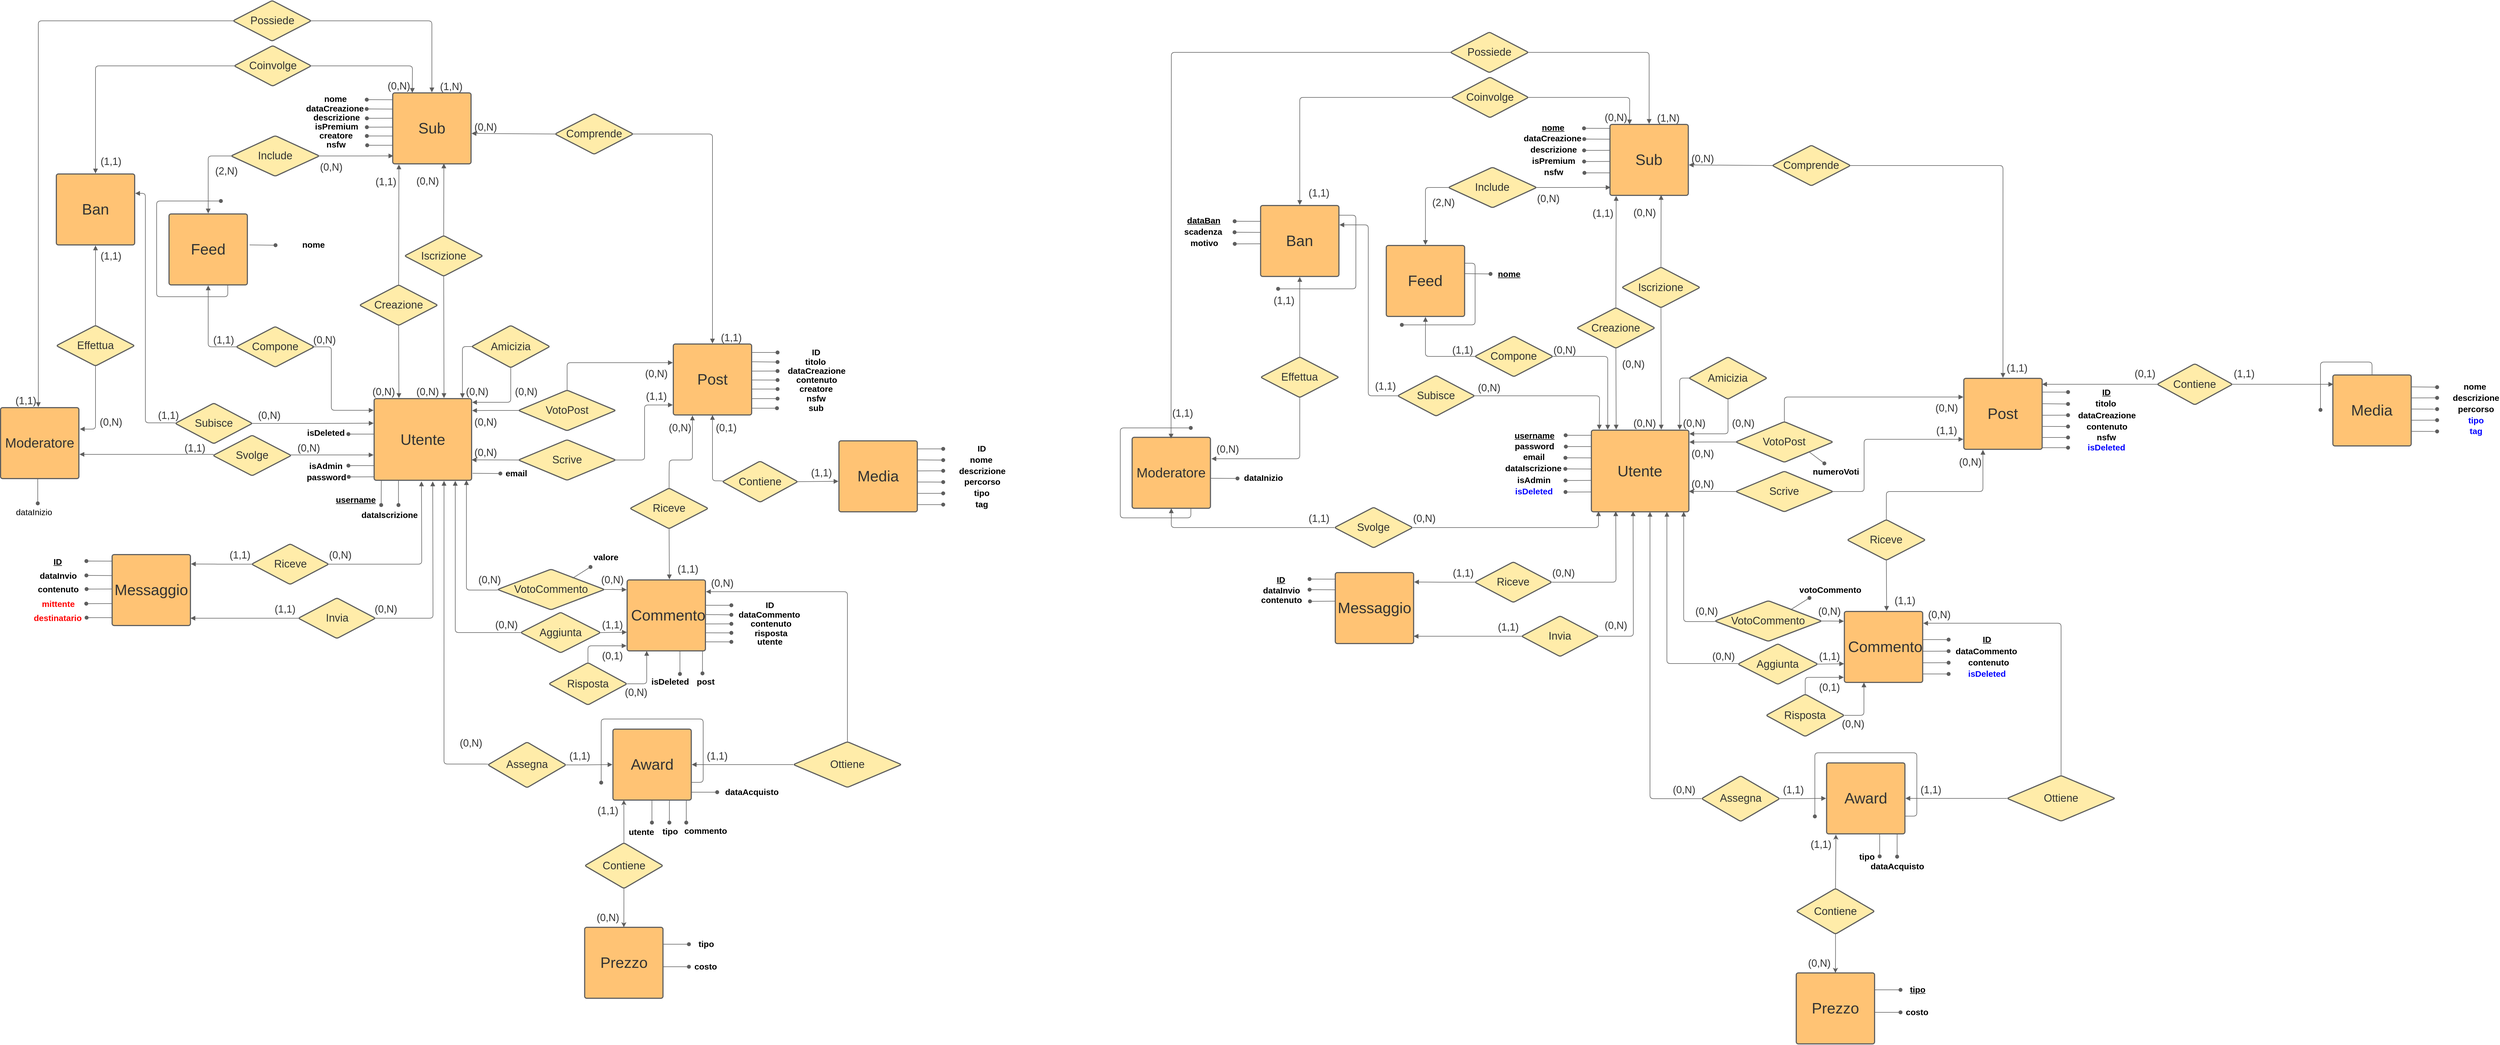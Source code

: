 <mxfile version="14.1.7" type="github">
  <diagram id="yDZNZEaYdnecjmXSINiD" name="Page-1">
    <mxGraphModel dx="3327" dy="2103" grid="1" gridSize="10" guides="1" tooltips="1" connect="1" arrows="1" fold="1" page="1" pageScale="1" pageWidth="827" pageHeight="1169" math="0" shadow="0">
      <root>
        <mxCell id="0" />
        <mxCell id="1" parent="0" />
        <mxCell id="slzZj2nYpp9q2PrkH6n9-228" value="" style="endArrow=oval;html=1;startArrow=none;startFill=0;strokeColor=#5e5e5e;strokeWidth=1;endFill=1;" parent="1" edge="1">
          <mxGeometry width="50" height="50" relative="1" as="geometry">
            <mxPoint x="506" y="651" as="sourcePoint" />
            <mxPoint x="552" y="651" as="targetPoint" />
            <Array as="points">
              <mxPoint x="520" y="651" />
            </Array>
          </mxGeometry>
        </mxCell>
        <mxCell id="slzZj2nYpp9q2PrkH6n9-229" value="nsfw" style="edgeLabel;html=1;align=center;verticalAlign=middle;resizable=0;points=[];fontSize=15;fontStyle=1;autosize=0;resizeWidth=0;" parent="slzZj2nYpp9q2PrkH6n9-228" vertex="1" connectable="0">
          <mxGeometry x="-0.492" relative="1" as="geometry">
            <mxPoint x="102.33" y="-1.02" as="offset" />
          </mxGeometry>
        </mxCell>
        <UserObject label="(0,N)" lucidchartObjectId="5Z11jnNYv.fa" id="slzZj2nYpp9q2PrkH6n9-9">
          <mxCell style="html=1;overflow=block;blockSpacing=1;whiteSpace=wrap;strokeColor=none;fillColor=none;whiteSpace=wrap;fontSize=18;fontColor=#333333;align=center;spacing=0;strokeOpacity=100;fillOpacity=100;rounded=1;absoluteArcSize=1;arcSize=7;strokeWidth=2;" parent="1" vertex="1">
            <mxGeometry x="-168" y="626" width="42" height="25" as="geometry" />
          </mxCell>
        </UserObject>
        <UserObject label="Utente" lucidchartObjectId="5Z11nYX659Pr" id="slzZj2nYpp9q2PrkH6n9-10">
          <mxCell style="html=1;overflow=block;blockSpacing=1;whiteSpace=wrap;;whiteSpace=wrap;fontSize=27;fontColor=#333333;align=center;spacing=7;strokeColor=#5e5e5e;strokeOpacity=100;fillOpacity=100;rounded=1;absoluteArcSize=1;arcSize=7;fillColor=#ffc374;strokeWidth=2;" parent="1" vertex="1">
            <mxGeometry x="-164" y="651" width="173" height="145" as="geometry" />
          </mxCell>
        </UserObject>
        <UserObject label="Sub" lucidchartObjectId="5Z11T_onsmou" id="slzZj2nYpp9q2PrkH6n9-11">
          <mxCell style="html=1;overflow=block;blockSpacing=1;whiteSpace=wrap;;whiteSpace=wrap;fontSize=27;fontColor=#333333;align=center;spacing=7;strokeColor=#5e5e5e;strokeOpacity=100;fillOpacity=100;rounded=1;absoluteArcSize=1;arcSize=7;fillColor=#ffc374;strokeWidth=2;" parent="1" vertex="1">
            <mxGeometry x="-131" y="108" width="139" height="126" as="geometry" />
          </mxCell>
        </UserObject>
        <UserObject label="Post" lucidchartObjectId="5Z11ZcP1FELY" id="slzZj2nYpp9q2PrkH6n9-12">
          <mxCell style="html=1;overflow=block;blockSpacing=1;whiteSpace=wrap;;whiteSpace=wrap;fontSize=27;fontColor=#333333;align=center;spacing=7;strokeColor=#5e5e5e;strokeOpacity=100;fillOpacity=100;rounded=1;absoluteArcSize=1;arcSize=7;fillColor=#ffc374;strokeWidth=2;" parent="1" vertex="1">
            <mxGeometry x="367" y="554" width="139" height="126" as="geometry" />
          </mxCell>
        </UserObject>
        <UserObject label="Commento" lucidchartObjectId="5Z11oSnabF5H" id="slzZj2nYpp9q2PrkH6n9-13">
          <mxCell style="html=1;overflow=block;blockSpacing=1;whiteSpace=wrap;;whiteSpace=wrap;fontSize=27;fontColor=#333333;align=center;spacing=7;strokeColor=#5e5e5e;strokeOpacity=100;fillOpacity=100;rounded=1;absoluteArcSize=1;arcSize=7;fillColor=#ffc374;strokeWidth=2;" parent="1" vertex="1">
            <mxGeometry x="285" y="973" width="139" height="126" as="geometry" />
          </mxCell>
        </UserObject>
        <UserObject label="Creazione" lucidchartObjectId="5Z11Syj31W8f" id="slzZj2nYpp9q2PrkH6n9-14">
          <mxCell style="html=1;overflow=block;blockSpacing=1;whiteSpace=wrap;rhombus;whiteSpace=wrap;fontSize=19;fontColor=#333333;align=center;spacing=3;strokeColor=#5e5e5e;strokeOpacity=100;fillOpacity=100;rounded=1;absoluteArcSize=1;arcSize=7;fillColor=#ffeca9;strokeWidth=2;" parent="1" vertex="1">
            <mxGeometry x="-190" y="449" width="139" height="72" as="geometry" />
          </mxCell>
        </UserObject>
        <UserObject label="VotoPost" lucidchartObjectId="5Z11PgHP7o6r" id="slzZj2nYpp9q2PrkH6n9-15">
          <mxCell style="html=1;overflow=block;blockSpacing=1;whiteSpace=wrap;rhombus;whiteSpace=wrap;fontSize=19;fontColor=#333333;align=center;spacing=3;strokeColor=#5e5e5e;strokeOpacity=100;fillOpacity=100;rounded=1;absoluteArcSize=1;arcSize=7;fillColor=#ffeca9;strokeWidth=2;" parent="1" vertex="1">
            <mxGeometry x="92" y="636" width="173" height="72" as="geometry" />
          </mxCell>
        </UserObject>
        <UserObject label="Scrive" lucidchartObjectId="5Z11AduAvgHk" id="slzZj2nYpp9q2PrkH6n9-16">
          <mxCell style="html=1;overflow=block;blockSpacing=1;whiteSpace=wrap;rhombus;whiteSpace=wrap;fontSize=19;fontColor=#333333;align=center;spacing=3;strokeColor=#5e5e5e;strokeOpacity=100;fillOpacity=100;rounded=1;absoluteArcSize=1;arcSize=7;fillColor=#ffeca9;strokeWidth=2;" parent="1" vertex="1">
            <mxGeometry x="92" y="724" width="173" height="72" as="geometry" />
          </mxCell>
        </UserObject>
        <UserObject label="" lucidchartObjectId="5Z11izssXkuJ" id="slzZj2nYpp9q2PrkH6n9-17">
          <mxCell style="html=1;jettySize=18;whiteSpace=wrap;fontSize=11;strokeColor=#5E5E5E;rounded=1;arcSize=12;startArrow=none;;endArrow=block;endFill=1;;exitX=0.006;exitY=0.5;exitPerimeter=0;entryX=1;entryY=0.75;entryDx=0;entryDy=0;" parent="1" source="slzZj2nYpp9q2PrkH6n9-16" target="slzZj2nYpp9q2PrkH6n9-10" edge="1">
            <mxGeometry width="100" height="100" relative="1" as="geometry" />
          </mxCell>
        </UserObject>
        <UserObject label="" lucidchartObjectId="5Z11i5Vyu13C" id="slzZj2nYpp9q2PrkH6n9-18">
          <mxCell style="html=1;jettySize=18;whiteSpace=wrap;fontSize=11;strokeColor=#5E5E5E;rounded=1;arcSize=12;edgeStyle=orthogonalEdgeStyle;startArrow=none;;endArrow=block;endFill=1;;exitX=0.006;exitY=0.5;exitPerimeter=0;entryX=1.005;entryY=0.146;entryPerimeter=0;" parent="1" source="slzZj2nYpp9q2PrkH6n9-15" target="slzZj2nYpp9q2PrkH6n9-10" edge="1">
            <mxGeometry width="100" height="100" relative="1" as="geometry">
              <Array as="points" />
            </mxGeometry>
          </mxCell>
        </UserObject>
        <UserObject label="Comprende" lucidchartObjectId="5Z11DL2pK7IQ" id="slzZj2nYpp9q2PrkH6n9-19">
          <mxCell style="html=1;overflow=block;blockSpacing=1;whiteSpace=wrap;rhombus;whiteSpace=wrap;fontSize=19;fontColor=#333333;align=center;spacing=3;strokeColor=#5e5e5e;strokeOpacity=100;fillOpacity=100;rounded=1;absoluteArcSize=1;arcSize=7;fillColor=#ffeca9;strokeWidth=2;" parent="1" vertex="1">
            <mxGeometry x="157" y="145" width="139" height="72" as="geometry" />
          </mxCell>
        </UserObject>
        <UserObject label="Riceve" lucidchartObjectId="5Z11WP3Co58E" id="slzZj2nYpp9q2PrkH6n9-20">
          <mxCell style="html=1;overflow=block;blockSpacing=1;whiteSpace=wrap;rhombus;whiteSpace=wrap;fontSize=19;fontColor=#333333;align=center;spacing=3;strokeColor=#5e5e5e;strokeOpacity=100;fillOpacity=100;rounded=1;absoluteArcSize=1;arcSize=7;fillColor=#ffeca9;strokeWidth=2;" parent="1" vertex="1">
            <mxGeometry x="290" y="810" width="139" height="72" as="geometry" />
          </mxCell>
        </UserObject>
        <UserObject label="" lucidchartObjectId="5Z11U962jJ6L" id="slzZj2nYpp9q2PrkH6n9-21">
          <mxCell style="html=1;jettySize=18;whiteSpace=wrap;fontSize=11;strokeColor=#5E5E5E;rounded=1;arcSize=12;edgeStyle=orthogonalEdgeStyle;startArrow=none;;endArrow=block;endFill=1;;exitX=0.5;exitY=0.002;exitPerimeter=0;entryX=0.244;entryY=1.007;entryPerimeter=0;" parent="1" source="slzZj2nYpp9q2PrkH6n9-20" target="slzZj2nYpp9q2PrkH6n9-12" edge="1">
            <mxGeometry width="100" height="100" relative="1" as="geometry">
              <Array as="points">
                <mxPoint x="360" y="780" />
                <mxPoint x="360" y="780" />
                <mxPoint x="360" y="760" />
                <mxPoint x="401" y="760" />
              </Array>
            </mxGeometry>
          </mxCell>
        </UserObject>
        <UserObject label="" lucidchartObjectId="5Z11_2pyLblf" id="slzZj2nYpp9q2PrkH6n9-22">
          <mxCell style="html=1;jettySize=18;whiteSpace=wrap;fontSize=11;strokeColor=#5E5E5E;rounded=1;arcSize=12;startArrow=none;;endArrow=block;endFill=1;;exitX=0.5;exitY=0.998;exitPerimeter=0;" parent="1" source="slzZj2nYpp9q2PrkH6n9-20" edge="1">
            <mxGeometry width="100" height="100" relative="1" as="geometry">
              <mxPoint x="360" y="972" as="targetPoint" />
            </mxGeometry>
          </mxCell>
        </UserObject>
        <UserObject label="VotoCommento" lucidchartObjectId="5Z11uRqC.l_0" id="slzZj2nYpp9q2PrkH6n9-23">
          <mxCell style="html=1;overflow=block;blockSpacing=1;whiteSpace=wrap;rhombus;whiteSpace=wrap;fontSize=19;fontColor=#333333;align=center;spacing=3;strokeColor=#5e5e5e;strokeOpacity=100;fillOpacity=100;rounded=1;absoluteArcSize=1;arcSize=7;fillColor=#ffeca9;strokeWidth=2;" parent="1" vertex="1">
            <mxGeometry x="55" y="954" width="190" height="72" as="geometry" />
          </mxCell>
        </UserObject>
        <UserObject label="Aggiunta" lucidchartObjectId="5Z11qQdxa9NC" id="slzZj2nYpp9q2PrkH6n9-24">
          <mxCell style="html=1;overflow=block;blockSpacing=1;whiteSpace=wrap;rhombus;whiteSpace=wrap;fontSize=19;fontColor=#333333;align=center;spacing=3;strokeColor=#5e5e5e;strokeOpacity=100;fillOpacity=100;rounded=1;absoluteArcSize=1;arcSize=7;fillColor=#ffeca9;strokeWidth=2;" parent="1" vertex="1">
            <mxGeometry x="96" y="1030.5" width="142" height="72" as="geometry" />
          </mxCell>
        </UserObject>
        <UserObject label="" lucidchartObjectId="5Z11gAFnR2~T" id="slzZj2nYpp9q2PrkH6n9-25">
          <mxCell style="html=1;jettySize=18;whiteSpace=wrap;fontSize=11;strokeColor=#5E5E5E;rounded=1;arcSize=12;edgeStyle=orthogonalEdgeStyle;startArrow=none;;endArrow=block;endFill=1;;exitX=0.003;exitY=0.5;exitPerimeter=0;" parent="1" source="slzZj2nYpp9q2PrkH6n9-24" edge="1">
            <mxGeometry width="100" height="100" relative="1" as="geometry">
              <Array as="points">
                <mxPoint x="-20" y="1067" />
              </Array>
              <mxPoint x="-20" y="797" as="targetPoint" />
            </mxGeometry>
          </mxCell>
        </UserObject>
        <UserObject label="" lucidchartObjectId="5Z11UxAj89NH" id="slzZj2nYpp9q2PrkH6n9-26">
          <mxCell style="html=1;jettySize=18;whiteSpace=wrap;fontSize=11;strokeColor=#5E5E5E;rounded=1;arcSize=12;startArrow=none;;endArrow=block;endFill=1;;exitX=0.997;exitY=0.5;exitPerimeter=0;entryX=-0.003;entryY=0.737;entryDx=0;entryDy=0;entryPerimeter=0;" parent="1" source="slzZj2nYpp9q2PrkH6n9-24" target="slzZj2nYpp9q2PrkH6n9-13" edge="1">
            <mxGeometry width="100" height="100" relative="1" as="geometry">
              <mxPoint x="285" y="1082" as="targetPoint" />
            </mxGeometry>
          </mxCell>
        </UserObject>
        <UserObject label="Risposta" lucidchartObjectId="5Z110mMXI5NF" id="slzZj2nYpp9q2PrkH6n9-27">
          <mxCell style="html=1;overflow=block;blockSpacing=1;whiteSpace=wrap;rhombus;whiteSpace=wrap;fontSize=19;fontColor=#333333;align=center;spacing=3;strokeColor=#5e5e5e;strokeOpacity=100;fillOpacity=100;rounded=1;absoluteArcSize=1;arcSize=7;fillColor=#ffeca9;strokeWidth=2;" parent="1" vertex="1">
            <mxGeometry x="146" y="1120" width="139" height="75" as="geometry" />
          </mxCell>
        </UserObject>
        <UserObject label="" lucidchartObjectId="5Z11sGWukUJt" id="slzZj2nYpp9q2PrkH6n9-28">
          <mxCell style="html=1;jettySize=18;whiteSpace=wrap;fontSize=11;strokeColor=#5E5E5E;rounded=1;arcSize=12;edgeStyle=orthogonalEdgeStyle;startArrow=none;;endArrow=block;endFill=1;;exitX=1;exitY=0.5;entryX=0.25;entryY=1;exitDx=0;exitDy=0;entryDx=0;entryDy=0;" parent="1" source="slzZj2nYpp9q2PrkH6n9-27" target="slzZj2nYpp9q2PrkH6n9-13" edge="1">
            <mxGeometry width="100" height="100" relative="1" as="geometry">
              <Array as="points" />
            </mxGeometry>
          </mxCell>
        </UserObject>
        <UserObject label="Media" lucidchartObjectId="5Z11tEEgMzp." id="slzZj2nYpp9q2PrkH6n9-29">
          <mxCell style="html=1;overflow=block;blockSpacing=1;whiteSpace=wrap;;whiteSpace=wrap;fontSize=27;fontColor=#333333;align=center;spacing=3;strokeColor=#5e5e5e;strokeOpacity=100;fillOpacity=100;rounded=1;absoluteArcSize=1;arcSize=7;fillColor=#ffc374;strokeWidth=2;" parent="1" vertex="1">
            <mxGeometry x="661" y="726" width="139" height="126" as="geometry" />
          </mxCell>
        </UserObject>
        <UserObject label="Contiene" lucidchartObjectId="5Z11jG~nFGgs" id="slzZj2nYpp9q2PrkH6n9-30">
          <mxCell style="html=1;overflow=block;blockSpacing=1;whiteSpace=wrap;rhombus;whiteSpace=wrap;fontSize=19;fontColor=#333333;align=center;spacing=3;strokeColor=#5e5e5e;strokeOpacity=100;fillOpacity=100;rounded=1;absoluteArcSize=1;arcSize=7;fillColor=#ffeca9;strokeWidth=2;" parent="1" vertex="1">
            <mxGeometry x="454" y="762" width="134" height="73" as="geometry" />
          </mxCell>
        </UserObject>
        <UserObject label="" lucidchartObjectId="5Z11-9_bKaWF" id="slzZj2nYpp9q2PrkH6n9-31">
          <mxCell style="html=1;jettySize=18;whiteSpace=wrap;fontSize=11;strokeColor=#5E5E5E;rounded=1;arcSize=12;edgeStyle=orthogonalEdgeStyle;startArrow=none;;endArrow=block;endFill=1;;exitX=0.008;exitY=0.5;exitPerimeter=0;entryX=0.5;entryY=1;entryDx=0;entryDy=0;" parent="1" source="slzZj2nYpp9q2PrkH6n9-30" target="slzZj2nYpp9q2PrkH6n9-12" edge="1">
            <mxGeometry width="100" height="100" relative="1" as="geometry">
              <Array as="points">
                <mxPoint x="455" y="797" />
                <mxPoint x="436" y="797" />
              </Array>
            </mxGeometry>
          </mxCell>
        </UserObject>
        <UserObject label="Ban" lucidchartObjectId="5Z11-qL5h7Zo" id="slzZj2nYpp9q2PrkH6n9-32">
          <mxCell style="html=1;overflow=block;blockSpacing=1;whiteSpace=wrap;;whiteSpace=wrap;fontSize=27;fontColor=#333333;align=center;spacing=7;strokeColor=#5e5e5e;strokeOpacity=100;fillOpacity=100;rounded=1;absoluteArcSize=1;arcSize=7;fillColor=#ffc374;strokeWidth=2;" parent="1" vertex="1">
            <mxGeometry x="-728" y="252" width="139" height="126" as="geometry" />
          </mxCell>
        </UserObject>
        <UserObject label="Moderatore" lucidchartObjectId="5Z11tU0m_Kim" id="slzZj2nYpp9q2PrkH6n9-33">
          <mxCell style="html=1;overflow=block;blockSpacing=1;whiteSpace=wrap;;whiteSpace=wrap;fontSize=24;fontColor=#333333;align=center;spacing=7;strokeColor=#5e5e5e;strokeOpacity=100;fillOpacity=100;rounded=1;absoluteArcSize=1;arcSize=7;fillColor=#ffc374;strokeWidth=2;" parent="1" vertex="1">
            <mxGeometry x="-827" y="667" width="139" height="126" as="geometry" />
          </mxCell>
        </UserObject>
        <UserObject label="Effettua" lucidchartObjectId="5Z11YIwC4oJA" id="slzZj2nYpp9q2PrkH6n9-34">
          <mxCell style="html=1;overflow=block;blockSpacing=1;whiteSpace=wrap;rhombus;whiteSpace=wrap;fontSize=19;fontColor=#333333;align=center;spacing=3;strokeColor=#5e5e5e;strokeOpacity=100;fillOpacity=100;rounded=1;absoluteArcSize=1;arcSize=7;fillColor=#ffeca9;strokeWidth=2;" parent="1" vertex="1">
            <mxGeometry x="-728" y="521" width="139" height="72" as="geometry" />
          </mxCell>
        </UserObject>
        <UserObject label="" lucidchartObjectId="5Z111G0WaBB_" id="slzZj2nYpp9q2PrkH6n9-35">
          <mxCell style="html=1;jettySize=18;whiteSpace=wrap;fontSize=11;strokeColor=#5E5E5E;rounded=1;arcSize=12;startArrow=none;;endArrow=block;endFill=1;;exitX=0.992;exitY=0.5;exitPerimeter=0;entryX=-0.006;entryY=0.57;entryPerimeter=0;" parent="1" source="slzZj2nYpp9q2PrkH6n9-30" target="slzZj2nYpp9q2PrkH6n9-29" edge="1">
            <mxGeometry width="100" height="100" relative="1" as="geometry" />
          </mxCell>
        </UserObject>
        <UserObject label="Svolge" lucidchartObjectId="5Z119F6c1oJ4" id="slzZj2nYpp9q2PrkH6n9-36">
          <mxCell style="html=1;overflow=block;blockSpacing=1;whiteSpace=wrap;rhombus;whiteSpace=wrap;fontSize=19;fontColor=#333333;align=center;spacing=3;strokeColor=#5e5e5e;strokeOpacity=100;fillOpacity=100;rounded=1;absoluteArcSize=1;arcSize=7;fillColor=#ffeca9;strokeWidth=2;" parent="1" vertex="1">
            <mxGeometry x="-450" y="716" width="139" height="72" as="geometry" />
          </mxCell>
        </UserObject>
        <UserObject label="Subisce" lucidchartObjectId="5Z118ISZ76tE" id="slzZj2nYpp9q2PrkH6n9-37">
          <mxCell style="html=1;overflow=block;blockSpacing=1;whiteSpace=wrap;rhombus;whiteSpace=wrap;fontSize=19;fontColor=#333333;align=center;spacing=3;strokeColor=#5e5e5e;strokeOpacity=100;fillOpacity=100;rounded=1;absoluteArcSize=1;arcSize=7;fillColor=#ffeca9;strokeWidth=2;" parent="1" vertex="1">
            <mxGeometry x="-517" y="659" width="137" height="72" as="geometry" />
          </mxCell>
        </UserObject>
        <UserObject label="" lucidchartObjectId="5Z11K42ZWmKD" id="slzZj2nYpp9q2PrkH6n9-38">
          <mxCell style="html=1;jettySize=18;whiteSpace=wrap;fontSize=11;strokeColor=#5E5E5E;rounded=1;arcSize=12;edgeStyle=orthogonalEdgeStyle;startArrow=none;;endArrow=block;endFill=1;;exitX=0.008;exitY=0.5;exitPerimeter=0;entryX=1.006;entryY=0.273;entryPerimeter=0;" parent="1" source="slzZj2nYpp9q2PrkH6n9-37" target="slzZj2nYpp9q2PrkH6n9-32" edge="1">
            <mxGeometry width="100" height="100" relative="1" as="geometry">
              <Array as="points">
                <mxPoint x="-570" y="694" />
                <mxPoint x="-570" y="286" />
              </Array>
            </mxGeometry>
          </mxCell>
        </UserObject>
        <UserObject label="Possiede" lucidchartObjectId="5Z11ToOh66SS" id="slzZj2nYpp9q2PrkH6n9-39">
          <mxCell style="html=1;overflow=block;blockSpacing=1;whiteSpace=wrap;rhombus;whiteSpace=wrap;fontSize=19;fontColor=#333333;align=center;spacing=3;strokeColor=#5e5e5e;strokeOpacity=100;fillOpacity=100;rounded=1;absoluteArcSize=1;arcSize=7;fillColor=#ffeca9;strokeWidth=2;" parent="1" vertex="1">
            <mxGeometry x="-414.5" y="-56" width="139" height="72" as="geometry" />
          </mxCell>
        </UserObject>
        <UserObject label="Coinvolge" lucidchartObjectId="5Z11NZ_iXVaZ" id="slzZj2nYpp9q2PrkH6n9-40">
          <mxCell style="html=1;overflow=block;blockSpacing=1;whiteSpace=wrap;rhombus;whiteSpace=wrap;fontSize=19;fontColor=#333333;align=center;spacing=3;strokeColor=#5e5e5e;strokeOpacity=100;fillOpacity=100;rounded=1;absoluteArcSize=1;arcSize=7;fillColor=#ffeca9;strokeWidth=2;" parent="1" vertex="1">
            <mxGeometry x="-412.5" y="24" width="137" height="72" as="geometry" />
          </mxCell>
        </UserObject>
        <UserObject label="" lucidchartObjectId="5Z11xf0tmfcv" id="slzZj2nYpp9q2PrkH6n9-41">
          <mxCell style="html=1;jettySize=18;whiteSpace=wrap;fontSize=11;strokeColor=#5E5E5E;rounded=1;arcSize=12;edgeStyle=orthogonalEdgeStyle;startArrow=none;;endArrow=block;endFill=1;;exitX=0.008;exitY=0.5;exitPerimeter=0;" parent="1" source="slzZj2nYpp9q2PrkH6n9-39" edge="1">
            <mxGeometry width="100" height="100" relative="1" as="geometry">
              <Array as="points">
                <mxPoint x="-760" y="-20" />
              </Array>
              <mxPoint x="-760" y="666" as="targetPoint" />
            </mxGeometry>
          </mxCell>
        </UserObject>
        <UserObject label="" lucidchartObjectId="5Z11qix6UHHO" id="slzZj2nYpp9q2PrkH6n9-42">
          <mxCell style="html=1;jettySize=18;whiteSpace=wrap;fontSize=11;strokeColor=#5E5E5E;rounded=1;arcSize=12;startArrow=none;;endArrow=block;endFill=1;;exitX=0.992;exitY=0.5;exitPerimeter=0;entryX=0.25;entryY=0;entryDx=0;entryDy=0;" parent="1" source="slzZj2nYpp9q2PrkH6n9-40" target="slzZj2nYpp9q2PrkH6n9-11" edge="1">
            <mxGeometry width="100" height="100" relative="1" as="geometry">
              <Array as="points">
                <mxPoint x="-96" y="60" />
              </Array>
              <mxPoint x="-129" y="120" as="targetPoint" />
            </mxGeometry>
          </mxCell>
        </UserObject>
        <UserObject label="" lucidchartObjectId="5Z116_kDXXJ~" id="slzZj2nYpp9q2PrkH6n9-43">
          <mxCell style="html=1;jettySize=18;whiteSpace=wrap;fontSize=11;strokeColor=#5E5E5E;rounded=1;arcSize=12;startArrow=none;;endArrow=block;endFill=1;;exitX=0.008;exitY=0.5;exitPerimeter=0;entryX=1.006;entryY=0.571;entryPerimeter=0;" parent="1" source="slzZj2nYpp9q2PrkH6n9-19" target="slzZj2nYpp9q2PrkH6n9-11" edge="1">
            <mxGeometry width="100" height="100" relative="1" as="geometry" />
          </mxCell>
        </UserObject>
        <UserObject label="Feed" lucidchartObjectId="5Z11r3Dl_LUG" id="slzZj2nYpp9q2PrkH6n9-44">
          <mxCell style="html=1;overflow=block;blockSpacing=1;whiteSpace=wrap;;whiteSpace=wrap;fontSize=27;fontColor=#333333;align=center;spacing=7;strokeColor=#5e5e5e;strokeOpacity=100;fillOpacity=100;rounded=1;absoluteArcSize=1;arcSize=7;fillColor=#ffc374;strokeWidth=2;" parent="1" vertex="1">
            <mxGeometry x="-528" y="323" width="139" height="126" as="geometry" />
          </mxCell>
        </UserObject>
        <UserObject label="Compone" lucidchartObjectId="5Z11OJM.wt_c" id="slzZj2nYpp9q2PrkH6n9-45">
          <mxCell style="html=1;overflow=block;blockSpacing=1;whiteSpace=wrap;rhombus;whiteSpace=wrap;fontSize=19;fontColor=#333333;align=center;spacing=3;strokeColor=#5e5e5e;strokeOpacity=100;fillOpacity=100;rounded=1;absoluteArcSize=1;arcSize=7;fillColor=#ffeca9;strokeWidth=2;" parent="1" vertex="1">
            <mxGeometry x="-409" y="523" width="139" height="72" as="geometry" />
          </mxCell>
        </UserObject>
        <UserObject label="Include" lucidchartObjectId="5Z116CULyFv5" id="slzZj2nYpp9q2PrkH6n9-46">
          <mxCell style="html=1;overflow=block;blockSpacing=1;whiteSpace=wrap;rhombus;whiteSpace=wrap;fontSize=19;fontColor=#333333;align=center;spacing=3;strokeColor=#5e5e5e;strokeOpacity=100;fillOpacity=100;rounded=1;absoluteArcSize=1;arcSize=7;fillColor=#ffeca9;strokeWidth=2;" parent="1" vertex="1">
            <mxGeometry x="-418" y="184" width="157" height="72" as="geometry" />
          </mxCell>
        </UserObject>
        <UserObject label="" lucidchartObjectId="5Z11rAjo7-qb" id="slzZj2nYpp9q2PrkH6n9-47">
          <mxCell style="html=1;jettySize=18;whiteSpace=wrap;fontSize=11;strokeColor=#5E5E5E;rounded=1;arcSize=12;edgeStyle=orthogonalEdgeStyle;startArrow=none;;endArrow=block;endFill=1;;exitX=0.007;exitY=0.5;exitPerimeter=0;entryX=0.5;entryY=-0.007;entryPerimeter=0;" parent="1" source="slzZj2nYpp9q2PrkH6n9-46" target="slzZj2nYpp9q2PrkH6n9-44" edge="1">
            <mxGeometry width="100" height="100" relative="1" as="geometry">
              <Array as="points">
                <mxPoint x="-458" y="220" />
              </Array>
            </mxGeometry>
          </mxCell>
        </UserObject>
        <UserObject label="" lucidchartObjectId="5Z11dD4BgISq" id="slzZj2nYpp9q2PrkH6n9-48">
          <mxCell style="html=1;jettySize=18;whiteSpace=wrap;fontSize=11;strokeColor=#5E5E5E;rounded=1;arcSize=12;edgeStyle=orthogonalEdgeStyle;startArrow=none;;endArrow=block;endFill=1;;exitX=0.008;exitY=0.5;exitPerimeter=0;entryX=0.5;entryY=1.007;entryPerimeter=0;" parent="1" source="slzZj2nYpp9q2PrkH6n9-45" target="slzZj2nYpp9q2PrkH6n9-44" edge="1">
            <mxGeometry width="100" height="100" relative="1" as="geometry">
              <Array as="points">
                <mxPoint x="-458" y="559" />
              </Array>
            </mxGeometry>
          </mxCell>
        </UserObject>
        <UserObject label="Amicizia" lucidchartObjectId="5Z11pVs4XD9r" id="slzZj2nYpp9q2PrkH6n9-49">
          <mxCell style="html=1;overflow=block;blockSpacing=1;whiteSpace=wrap;rhombus;whiteSpace=wrap;fontSize=19;fontColor=#333333;align=center;spacing=3;strokeColor=#5e5e5e;strokeOpacity=100;fillOpacity=100;rounded=1;absoluteArcSize=1;arcSize=7;fillColor=#ffeca9;strokeWidth=2;" parent="1" vertex="1">
            <mxGeometry x="9" y="521" width="139" height="75" as="geometry" />
          </mxCell>
        </UserObject>
        <UserObject label="" lucidchartObjectId="5Z11gbB91ovn" id="slzZj2nYpp9q2PrkH6n9-50">
          <mxCell style="html=1;jettySize=18;whiteSpace=wrap;fontSize=11;strokeColor=#5E5E5E;rounded=1;arcSize=12;edgeStyle=orthogonalEdgeStyle;startArrow=none;;endArrow=block;endFill=1;;exitX=0.5;exitY=0.998;exitPerimeter=0;entryX=1.005;entryY=0.045;entryPerimeter=0;" parent="1" source="slzZj2nYpp9q2PrkH6n9-49" target="slzZj2nYpp9q2PrkH6n9-10" edge="1">
            <mxGeometry width="100" height="100" relative="1" as="geometry">
              <Array as="points" />
            </mxGeometry>
          </mxCell>
        </UserObject>
        <UserObject label="" lucidchartObjectId="5Z11EI6WQiYW" id="slzZj2nYpp9q2PrkH6n9-51">
          <mxCell style="html=1;jettySize=18;whiteSpace=wrap;fontSize=11;strokeColor=#5E5E5E;rounded=1;arcSize=12;edgeStyle=orthogonalEdgeStyle;startArrow=none;;endArrow=block;endFill=1;;exitX=0.008;exitY=0.5;exitPerimeter=0;entryX=0.906;entryY=-0.006;entryPerimeter=0;" parent="1" source="slzZj2nYpp9q2PrkH6n9-49" target="slzZj2nYpp9q2PrkH6n9-10" edge="1">
            <mxGeometry width="100" height="100" relative="1" as="geometry">
              <Array as="points">
                <mxPoint x="-7" y="559" />
              </Array>
            </mxGeometry>
          </mxCell>
        </UserObject>
        <UserObject label="Award" lucidchartObjectId="5Z11_9Wty6S1" id="slzZj2nYpp9q2PrkH6n9-52">
          <mxCell style="html=1;overflow=block;blockSpacing=1;whiteSpace=wrap;;whiteSpace=wrap;fontSize=27;fontColor=#333333;align=center;spacing=3;strokeColor=#5e5e5e;strokeOpacity=100;fillOpacity=100;rounded=1;absoluteArcSize=1;arcSize=7;fillColor=#ffc374;strokeWidth=2;" parent="1" vertex="1">
            <mxGeometry x="259.85" y="1237.97" width="139" height="126" as="geometry" />
          </mxCell>
        </UserObject>
        <UserObject label="Assegna" lucidchartObjectId="5Z11iGa5ESLG" id="slzZj2nYpp9q2PrkH6n9-53">
          <mxCell style="html=1;overflow=block;blockSpacing=1;whiteSpace=wrap;rhombus;whiteSpace=wrap;fontSize=19;fontColor=#333333;align=center;spacing=3;strokeColor=#5e5e5e;strokeOpacity=100;fillOpacity=100;rounded=1;absoluteArcSize=1;arcSize=7;fillColor=#ffeca9;strokeWidth=2;" parent="1" vertex="1">
            <mxGeometry x="37.85" y="1260.97" width="139" height="81" as="geometry" />
          </mxCell>
        </UserObject>
        <UserObject label="" lucidchartObjectId="5Z11sIX_qyNL" id="slzZj2nYpp9q2PrkH6n9-54">
          <mxCell style="html=1;jettySize=18;whiteSpace=wrap;fontSize=11;strokeColor=#5E5E5E;rounded=1;arcSize=12;edgeStyle=orthogonalEdgeStyle;startArrow=none;;endArrow=block;endFill=1;;entryX=-0.006;entryY=0.5;entryPerimeter=0;exitX=1;exitY=0.5;exitDx=0;exitDy=0;" parent="1" source="slzZj2nYpp9q2PrkH6n9-53" target="slzZj2nYpp9q2PrkH6n9-52" edge="1">
            <mxGeometry width="100" height="100" relative="1" as="geometry">
              <Array as="points">
                <mxPoint x="198.85" y="1300.97" />
              </Array>
              <mxPoint x="178.85" y="1300.97" as="sourcePoint" />
            </mxGeometry>
          </mxCell>
        </UserObject>
        <UserObject label="Ottiene" lucidchartObjectId="5Z11CagnsyLX" id="slzZj2nYpp9q2PrkH6n9-55">
          <mxCell style="html=1;overflow=block;blockSpacing=1;whiteSpace=wrap;rhombus;whiteSpace=wrap;fontSize=19;fontColor=#333333;align=center;spacing=3;strokeColor=#5e5e5e;strokeOpacity=100;fillOpacity=100;rounded=1;absoluteArcSize=1;arcSize=7;fillColor=#ffeca9;strokeWidth=2;" parent="1" vertex="1">
            <mxGeometry x="580" y="1260.47" width="192" height="81" as="geometry" />
          </mxCell>
        </UserObject>
        <UserObject label="" lucidchartObjectId="5Z11KuU5c5hF" id="slzZj2nYpp9q2PrkH6n9-56">
          <mxCell style="html=1;jettySize=18;whiteSpace=wrap;fontSize=11;strokeColor=#5E5E5E;rounded=1;arcSize=12;edgeStyle=orthogonalEdgeStyle;startArrow=none;;endArrow=block;endFill=1;;exitX=0.5;exitY=0;exitPerimeter=0;entryX=1.006;entryY=0.166;entryPerimeter=0;" parent="1" source="slzZj2nYpp9q2PrkH6n9-55" target="slzZj2nYpp9q2PrkH6n9-13" edge="1">
            <mxGeometry width="100" height="100" relative="1" as="geometry">
              <Array as="points" />
            </mxGeometry>
          </mxCell>
        </UserObject>
        <UserObject label="" lucidchartObjectId="5Z11bfRCtRuw" id="slzZj2nYpp9q2PrkH6n9-57">
          <mxCell style="html=1;jettySize=18;whiteSpace=wrap;fontSize=11;strokeColor=#5E5E5E;rounded=1;arcSize=12;edgeStyle=orthogonalEdgeStyle;startArrow=none;;endArrow=block;endFill=1;;exitX=0.5;exitY=0.002;exitPerimeter=0;entryX=0.5;entryY=1.007;entryPerimeter=0;" parent="1" source="slzZj2nYpp9q2PrkH6n9-34" target="slzZj2nYpp9q2PrkH6n9-32" edge="1">
            <mxGeometry width="100" height="100" relative="1" as="geometry">
              <Array as="points" />
            </mxGeometry>
          </mxCell>
        </UserObject>
        <UserObject label="" lucidchartObjectId="5Z11n4iT4uZ4" id="slzZj2nYpp9q2PrkH6n9-58">
          <mxCell style="html=1;jettySize=18;whiteSpace=wrap;fontSize=11;strokeColor=#5E5E5E;rounded=1;arcSize=12;edgeStyle=orthogonalEdgeStyle;startArrow=none;;endArrow=block;endFill=1;;exitX=0.992;exitY=0.5;exitPerimeter=0;entryX=-0.005;entryY=0.143;entryPerimeter=0;" parent="1" source="slzZj2nYpp9q2PrkH6n9-45" target="slzZj2nYpp9q2PrkH6n9-10" edge="1">
            <mxGeometry width="100" height="100" relative="1" as="geometry">
              <Array as="points">
                <mxPoint x="-275" y="559" />
                <mxPoint x="-240" y="559" />
                <mxPoint x="-240" y="672" />
              </Array>
            </mxGeometry>
          </mxCell>
        </UserObject>
        <UserObject label="" lucidchartObjectId="5Z112bqZWkyQ" id="slzZj2nYpp9q2PrkH6n9-59">
          <mxCell style="html=1;jettySize=18;whiteSpace=wrap;fontSize=11;strokeColor=#5E5E5E;rounded=1;arcSize=12;edgeStyle=orthogonalEdgeStyle;startArrow=none;;endArrow=block;endFill=1;;exitX=0.992;exitY=0.5;exitPerimeter=0;entryX=0.5;entryY=-0.007;entryPerimeter=0;" parent="1" source="slzZj2nYpp9q2PrkH6n9-39" target="slzZj2nYpp9q2PrkH6n9-11" edge="1">
            <mxGeometry width="100" height="100" relative="1" as="geometry">
              <Array as="points" />
            </mxGeometry>
          </mxCell>
        </UserObject>
        <UserObject label="" lucidchartObjectId="5Z1130ydW7bh" id="slzZj2nYpp9q2PrkH6n9-60">
          <mxCell style="html=1;jettySize=18;whiteSpace=wrap;fontSize=11;strokeColor=#5E5E5E;rounded=1;arcSize=12;startArrow=none;;endArrow=block;endFill=1;;exitX=0.993;exitY=0.5;exitPerimeter=0;entryX=0.008;entryY=0.888;entryDx=0;entryDy=0;entryPerimeter=0;" parent="1" source="slzZj2nYpp9q2PrkH6n9-46" target="slzZj2nYpp9q2PrkH6n9-11" edge="1">
            <mxGeometry width="100" height="100" relative="1" as="geometry">
              <mxPoint x="-140" y="220" as="targetPoint" />
            </mxGeometry>
          </mxCell>
        </UserObject>
        <UserObject label="Iscrizione" lucidchartObjectId="5Z11dhynnVAx" id="slzZj2nYpp9q2PrkH6n9-61">
          <mxCell style="html=1;overflow=block;blockSpacing=1;whiteSpace=wrap;rhombus;whiteSpace=wrap;fontSize=19;fontColor=#333333;align=center;spacing=3;strokeColor=#5e5e5e;strokeOpacity=100;fillOpacity=100;rounded=1;absoluteArcSize=1;arcSize=7;fillColor=#ffeca9;strokeWidth=2;" parent="1" vertex="1">
            <mxGeometry x="-110" y="361.5" width="139" height="72" as="geometry" />
          </mxCell>
        </UserObject>
        <UserObject label="" lucidchartObjectId="5Z11XeuHcFP2" id="slzZj2nYpp9q2PrkH6n9-62">
          <mxCell style="html=1;jettySize=18;whiteSpace=wrap;fontSize=11;strokeColor=#5E5E5E;rounded=1;arcSize=12;startArrow=none;;endArrow=block;endFill=1;;exitX=0.5;exitY=0.998;exitPerimeter=0;" parent="1" source="slzZj2nYpp9q2PrkH6n9-61" edge="1">
            <mxGeometry width="100" height="100" relative="1" as="geometry">
              <mxPoint x="-40" y="650" as="targetPoint" />
            </mxGeometry>
          </mxCell>
        </UserObject>
        <UserObject label="" lucidchartObjectId="5Z11.4Il8FOT" id="slzZj2nYpp9q2PrkH6n9-63">
          <mxCell style="html=1;jettySize=18;whiteSpace=wrap;fontSize=11;strokeColor=#5E5E5E;rounded=1;arcSize=12;startArrow=none;;endArrow=block;endFill=1;;exitX=0.5;exitY=0.998;exitPerimeter=0;" parent="1" source="slzZj2nYpp9q2PrkH6n9-14" edge="1">
            <mxGeometry width="100" height="100" relative="1" as="geometry">
              <mxPoint x="-120" y="650" as="targetPoint" />
            </mxGeometry>
          </mxCell>
        </UserObject>
        <UserObject label="" lucidchartObjectId="5Z11WpmmcvCm" id="slzZj2nYpp9q2PrkH6n9-64">
          <mxCell style="html=1;jettySize=18;whiteSpace=wrap;fontSize=11;strokeColor=#5E5E5E;rounded=1;arcSize=12;startArrow=none;;endArrow=block;endFill=1;;exitX=0.5;exitY=0.002;exitPerimeter=0;" parent="1" source="slzZj2nYpp9q2PrkH6n9-14" edge="1">
            <mxGeometry width="100" height="100" relative="1" as="geometry">
              <mxPoint x="-120" y="235" as="targetPoint" />
            </mxGeometry>
          </mxCell>
        </UserObject>
        <UserObject label="" lucidchartObjectId="5Z11hPHnX-.g" id="slzZj2nYpp9q2PrkH6n9-65">
          <mxCell style="html=1;jettySize=18;whiteSpace=wrap;fontSize=11;strokeColor=#5E5E5E;rounded=1;arcSize=12;startArrow=none;;endArrow=block;endFill=1;;exitX=0.5;exitY=0.002;exitPerimeter=0;entryX=0.653;entryY=0.994;entryPerimeter=0;entryDx=0;entryDy=0;" parent="1" source="slzZj2nYpp9q2PrkH6n9-61" target="slzZj2nYpp9q2PrkH6n9-11" edge="1">
            <mxGeometry width="100" height="100" relative="1" as="geometry" />
          </mxCell>
        </UserObject>
        <UserObject label="Messaggio" lucidchartObjectId="5Z11IzBW45~f" id="slzZj2nYpp9q2PrkH6n9-66">
          <mxCell style="html=1;overflow=block;blockSpacing=1;whiteSpace=wrap;;whiteSpace=wrap;fontSize=27;fontColor=#333333;align=center;spacing=3;strokeColor=#5e5e5e;strokeOpacity=100;fillOpacity=100;rounded=1;absoluteArcSize=1;arcSize=7;fillColor=#ffc374;strokeWidth=2;" parent="1" vertex="1">
            <mxGeometry x="-629" y="928" width="139" height="126" as="geometry" />
          </mxCell>
        </UserObject>
        <UserObject label="" lucidchartObjectId="5Z11bzBFjJWu" id="slzZj2nYpp9q2PrkH6n9-67">
          <mxCell style="html=1;jettySize=18;whiteSpace=wrap;fontSize=11;strokeColor=#5E5E5E;rounded=1;arcSize=12;edgeStyle=orthogonalEdgeStyle;startArrow=none;;endArrow=block;endFill=1;;exitX=0.003;exitY=0.5;exitPerimeter=0;entryX=0.947;entryY=0.998;entryPerimeter=0;entryDx=0;entryDy=0;" parent="1" source="slzZj2nYpp9q2PrkH6n9-23" target="slzZj2nYpp9q2PrkH6n9-10" edge="1">
            <mxGeometry width="100" height="100" relative="1" as="geometry">
              <Array as="points">
                <mxPoint x="56" y="991" />
                <mxPoint y="991" />
              </Array>
            </mxGeometry>
          </mxCell>
        </UserObject>
        <UserObject label="" lucidchartObjectId="5Z11lgrL3pck" id="slzZj2nYpp9q2PrkH6n9-68">
          <mxCell style="html=1;jettySize=18;whiteSpace=wrap;fontSize=11;strokeColor=#5E5E5E;rounded=1;arcSize=12;edgeStyle=orthogonalEdgeStyle;startArrow=none;;endArrow=block;endFill=1;;exitX=0.997;exitY=0.5;exitPerimeter=0;entryX=-0.006;entryY=0.138;entryPerimeter=0;" parent="1" source="slzZj2nYpp9q2PrkH6n9-23" target="slzZj2nYpp9q2PrkH6n9-13" edge="1">
            <mxGeometry width="100" height="100" relative="1" as="geometry">
              <Array as="points" />
            </mxGeometry>
          </mxCell>
        </UserObject>
        <UserObject label="Invia" lucidchartObjectId="5Z11-Xl3Ivpf" id="slzZj2nYpp9q2PrkH6n9-69">
          <mxCell style="html=1;overflow=block;blockSpacing=1;whiteSpace=wrap;rhombus;whiteSpace=wrap;fontSize=19;fontColor=#333333;align=center;spacing=3;strokeColor=#5e5e5e;strokeOpacity=100;fillOpacity=100;rounded=1;absoluteArcSize=1;arcSize=7;fillColor=#ffeca9;strokeWidth=2;" parent="1" vertex="1">
            <mxGeometry x="-298.5" y="1005" width="137" height="72" as="geometry" />
          </mxCell>
        </UserObject>
        <UserObject label="Riceve" lucidchartObjectId="5Z114LU4GTxU" id="slzZj2nYpp9q2PrkH6n9-70">
          <mxCell style="html=1;overflow=block;blockSpacing=1;whiteSpace=wrap;rhombus;whiteSpace=wrap;fontSize=19;fontColor=#333333;align=center;spacing=3;strokeColor=#5e5e5e;strokeOpacity=100;fillOpacity=100;rounded=1;absoluteArcSize=1;arcSize=7;fillColor=#ffeca9;strokeWidth=2;" parent="1" vertex="1">
            <mxGeometry x="-381.5" y="909" width="137" height="72" as="geometry" />
          </mxCell>
        </UserObject>
        <UserObject label="" lucidchartObjectId="5Z11d4.0gO8H" id="slzZj2nYpp9q2PrkH6n9-71">
          <mxCell style="html=1;jettySize=18;whiteSpace=wrap;fontSize=11;strokeColor=#5E5E5E;rounded=1;arcSize=12;edgeStyle=orthogonalEdgeStyle;startArrow=none;;endArrow=block;endFill=1;;exitX=0.008;exitY=0.5;exitPerimeter=0;entryX=0.717;entryY=1.007;entryDx=0;entryDy=0;entryPerimeter=0;" parent="1" source="slzZj2nYpp9q2PrkH6n9-53" target="slzZj2nYpp9q2PrkH6n9-10" edge="1">
            <mxGeometry width="100" height="100" relative="1" as="geometry">
              <Array as="points">
                <mxPoint x="39" y="1300" />
                <mxPoint x="-40" y="1300" />
              </Array>
              <mxPoint x="-50" y="797" as="targetPoint" />
            </mxGeometry>
          </mxCell>
        </UserObject>
        <UserObject label="" lucidchartObjectId="5Z11anhmgrKD" id="slzZj2nYpp9q2PrkH6n9-72">
          <mxCell style="html=1;jettySize=18;whiteSpace=wrap;fontSize=11;strokeColor=#5E5E5E;rounded=1;arcSize=12;edgeStyle=orthogonalEdgeStyle;startArrow=none;;endArrow=block;endFill=1;;exitX=0;exitY=0.5;entryX=1.006;entryY=0.5;entryPerimeter=0;exitDx=0;exitDy=0;" parent="1" source="slzZj2nYpp9q2PrkH6n9-55" target="slzZj2nYpp9q2PrkH6n9-52" edge="1">
            <mxGeometry width="100" height="100" relative="1" as="geometry">
              <Array as="points" />
              <mxPoint x="503.002" y="1300.47" as="sourcePoint" />
            </mxGeometry>
          </mxCell>
        </UserObject>
        <UserObject label="" lucidchartObjectId="5Z11uqkwDgph" id="slzZj2nYpp9q2PrkH6n9-73">
          <mxCell style="html=1;jettySize=18;whiteSpace=wrap;fontSize=11;strokeColor=#5E5E5E;rounded=1;arcSize=12;edgeStyle=orthogonalEdgeStyle;startArrow=none;;endArrow=oval;endFill=1;;exitX=1;exitY=0.75;exitDx=0;exitDy=0;" parent="1" source="slzZj2nYpp9q2PrkH6n9-52" edge="1">
            <mxGeometry width="100" height="100" relative="1" as="geometry">
              <Array as="points">
                <mxPoint x="420" y="1332" />
                <mxPoint x="420" y="1220" />
                <mxPoint x="239" y="1220" />
              </Array>
              <mxPoint x="239" y="1333" as="targetPoint" />
            </mxGeometry>
          </mxCell>
        </UserObject>
        <UserObject label="" lucidchartObjectId="5Z11Z_Qr8Qe1" id="slzZj2nYpp9q2PrkH6n9-74">
          <mxCell style="html=1;jettySize=18;whiteSpace=wrap;fontSize=11;strokeColor=#5E5E5E;rounded=1;arcSize=12;edgeStyle=orthogonalEdgeStyle;startArrow=none;;endArrow=block;endFill=1;;exitX=0.008;exitY=0.5;exitPerimeter=0;entryX=0.5;entryY=-0.007;entryPerimeter=0;" parent="1" source="slzZj2nYpp9q2PrkH6n9-40" target="slzZj2nYpp9q2PrkH6n9-32" edge="1">
            <mxGeometry width="100" height="100" relative="1" as="geometry">
              <Array as="points" />
            </mxGeometry>
          </mxCell>
        </UserObject>
        <UserObject label="" lucidchartObjectId="5Z11K_A4dE._" id="slzZj2nYpp9q2PrkH6n9-75">
          <mxCell style="html=1;jettySize=18;whiteSpace=wrap;fontSize=11;strokeColor=#5E5E5E;rounded=1;arcSize=12;startArrow=none;;endArrow=block;endFill=1;;exitX=0.992;exitY=0.5;exitPerimeter=0;" parent="1" edge="1">
            <mxGeometry width="100" height="100" relative="1" as="geometry">
              <mxPoint x="-312.112" y="751" as="sourcePoint" />
              <mxPoint x="-165" y="751" as="targetPoint" />
            </mxGeometry>
          </mxCell>
        </UserObject>
        <UserObject label="" lucidchartObjectId="5Z11TvtzWn2T" id="slzZj2nYpp9q2PrkH6n9-76">
          <mxCell style="html=1;jettySize=18;whiteSpace=wrap;fontSize=11;strokeColor=#5E5E5E;rounded=1;arcSize=12;startArrow=none;;endArrow=block;endFill=1;;exitX=0.008;exitY=0.5;exitPerimeter=0;" parent="1" edge="1">
            <mxGeometry width="100" height="100" relative="1" as="geometry">
              <Array as="points">
                <mxPoint x="-687" y="750" />
              </Array>
              <mxPoint x="-448.888" y="750" as="sourcePoint" />
              <mxPoint x="-687" y="750" as="targetPoint" />
            </mxGeometry>
          </mxCell>
        </UserObject>
        <UserObject label="" lucidchartObjectId="5Z11YQdqDQZn" id="slzZj2nYpp9q2PrkH6n9-77">
          <mxCell style="html=1;jettySize=18;whiteSpace=wrap;fontSize=11;strokeColor=#5E5E5E;rounded=1;arcSize=12;edgeStyle=orthogonalEdgeStyle;startArrow=none;;endArrow=block;endFill=1;;exitX=0.5;exitY=0.998;exitPerimeter=0;entryX=1.012;entryY=0.302;entryDx=0;entryDy=0;entryPerimeter=0;" parent="1" source="slzZj2nYpp9q2PrkH6n9-34" target="slzZj2nYpp9q2PrkH6n9-33" edge="1">
            <mxGeometry width="100" height="100" relative="1" as="geometry">
              <Array as="points">
                <mxPoint x="-658" y="705" />
              </Array>
              <mxPoint x="-670" y="720" as="targetPoint" />
            </mxGeometry>
          </mxCell>
        </UserObject>
        <UserObject label="" lucidchartObjectId="5Z11262eVGBi" id="slzZj2nYpp9q2PrkH6n9-78">
          <mxCell style="html=1;jettySize=18;whiteSpace=wrap;fontSize=11;strokeColor=#5E5E5E;rounded=1;arcSize=12;edgeStyle=orthogonalEdgeStyle;startArrow=none;;endArrow=block;endFill=1;;exitX=0.992;exitY=0.5;exitPerimeter=0;entryX=-0.005;entryY=0.301;entryPerimeter=0;" parent="1" source="slzZj2nYpp9q2PrkH6n9-37" target="slzZj2nYpp9q2PrkH6n9-10" edge="1">
            <mxGeometry width="100" height="100" relative="1" as="geometry">
              <Array as="points" />
            </mxGeometry>
          </mxCell>
        </UserObject>
        <UserObject label="" lucidchartObjectId="5Z11PutT9CG~" id="slzZj2nYpp9q2PrkH6n9-79">
          <mxCell style="html=1;jettySize=18;whiteSpace=wrap;fontSize=11;strokeColor=#5E5E5E;rounded=1;arcSize=12;edgeStyle=orthogonalEdgeStyle;startArrow=none;;endArrow=block;endFill=1;;exitX=0.994;exitY=0.5;exitPerimeter=0;entryX=-0.006;entryY=0.859;entryPerimeter=0;" parent="1" source="slzZj2nYpp9q2PrkH6n9-16" target="slzZj2nYpp9q2PrkH6n9-12" edge="1">
            <mxGeometry width="100" height="100" relative="1" as="geometry">
              <Array as="points" />
            </mxGeometry>
          </mxCell>
        </UserObject>
        <UserObject label="" lucidchartObjectId="5Z11IbVUOMD7" id="slzZj2nYpp9q2PrkH6n9-80">
          <mxCell style="html=1;jettySize=18;whiteSpace=wrap;fontSize=11;strokeColor=#5E5E5E;rounded=1;arcSize=12;edgeStyle=orthogonalEdgeStyle;startArrow=none;;endArrow=block;endFill=1;;exitX=0.5;exitY=0;exitPerimeter=0;entryX=-0.006;entryY=0.263;entryPerimeter=0;" parent="1" source="slzZj2nYpp9q2PrkH6n9-15" target="slzZj2nYpp9q2PrkH6n9-12" edge="1">
            <mxGeometry width="100" height="100" relative="1" as="geometry">
              <Array as="points" />
            </mxGeometry>
          </mxCell>
        </UserObject>
        <UserObject label="" lucidchartObjectId="5Z11J_gF9c9J" id="slzZj2nYpp9q2PrkH6n9-81">
          <mxCell style="html=1;jettySize=18;whiteSpace=wrap;fontSize=11;strokeColor=#5E5E5E;rounded=1;arcSize=12;startArrow=none;;endArrow=block;endFill=1;;exitX=0.008;exitY=0.5;exitPerimeter=0;" parent="1" source="slzZj2nYpp9q2PrkH6n9-69" edge="1">
            <mxGeometry width="100" height="100" relative="1" as="geometry">
              <mxPoint x="-490" y="1041" as="targetPoint" />
            </mxGeometry>
          </mxCell>
        </UserObject>
        <UserObject label="" lucidchartObjectId="5Z11JsUkW0Bc" id="slzZj2nYpp9q2PrkH6n9-82">
          <mxCell style="html=1;jettySize=18;whiteSpace=wrap;fontSize=11;strokeColor=#5E5E5E;rounded=1;arcSize=12;edgeStyle=orthogonalEdgeStyle;startArrow=none;;endArrow=block;endFill=1;;exitX=0.008;exitY=0.5;exitPerimeter=0;entryX=1.006;entryY=0.132;entryPerimeter=0;" parent="1" source="slzZj2nYpp9q2PrkH6n9-70" target="slzZj2nYpp9q2PrkH6n9-66" edge="1">
            <mxGeometry width="100" height="100" relative="1" as="geometry">
              <Array as="points" />
            </mxGeometry>
          </mxCell>
        </UserObject>
        <UserObject label="" lucidchartObjectId="5Z11GnWbACi7" id="slzZj2nYpp9q2PrkH6n9-83">
          <mxCell style="html=1;jettySize=18;whiteSpace=wrap;fontSize=11;strokeColor=#5E5E5E;rounded=1;arcSize=12;edgeStyle=orthogonalEdgeStyle;startArrow=none;;endArrow=block;endFill=1;;exitX=0.992;exitY=0.5;exitPerimeter=0;" parent="1" source="slzZj2nYpp9q2PrkH6n9-70" edge="1">
            <mxGeometry width="100" height="100" relative="1" as="geometry">
              <Array as="points" />
              <mxPoint x="-80" y="798" as="targetPoint" />
            </mxGeometry>
          </mxCell>
        </UserObject>
        <UserObject label="" lucidchartObjectId="5Z119HzDhkaY" id="slzZj2nYpp9q2PrkH6n9-84">
          <mxCell style="html=1;jettySize=18;whiteSpace=wrap;fontSize=11;strokeColor=#5E5E5E;rounded=1;arcSize=12;edgeStyle=orthogonalEdgeStyle;startArrow=none;;endArrow=block;endFill=1;;exitX=0.992;exitY=0.5;exitPerimeter=0;" parent="1" source="slzZj2nYpp9q2PrkH6n9-69" edge="1">
            <mxGeometry width="100" height="100" relative="1" as="geometry">
              <Array as="points" />
              <mxPoint x="-60" y="798" as="targetPoint" />
            </mxGeometry>
          </mxCell>
        </UserObject>
        <UserObject label="" lucidchartObjectId="5Z11kN1pvPSC" id="slzZj2nYpp9q2PrkH6n9-85">
          <mxCell style="html=1;jettySize=18;whiteSpace=wrap;fontSize=11;strokeColor=#5E5E5E;rounded=1;arcSize=12;edgeStyle=orthogonalEdgeStyle;startArrow=none;;endArrow=block;endFill=1;;exitX=0.992;exitY=0.5;exitPerimeter=0;entryX=0.5;entryY=-0.007;entryPerimeter=0;" parent="1" source="slzZj2nYpp9q2PrkH6n9-19" target="slzZj2nYpp9q2PrkH6n9-12" edge="1">
            <mxGeometry width="100" height="100" relative="1" as="geometry">
              <Array as="points" />
            </mxGeometry>
          </mxCell>
        </UserObject>
        <UserObject label="" lucidchartObjectId="5Z11l97eUnbX" id="slzZj2nYpp9q2PrkH6n9-86">
          <mxCell style="html=1;jettySize=18;whiteSpace=wrap;fontSize=11;strokeColor=#5E5E5E;rounded=1;arcSize=12;edgeStyle=orthogonalEdgeStyle;startArrow=none;;endArrow=block;endFill=1;;exitX=0.5;exitY=0;exitDx=0;exitDy=0;" parent="1" source="slzZj2nYpp9q2PrkH6n9-27" edge="1">
            <mxGeometry width="100" height="100" relative="1" as="geometry">
              <Array as="points">
                <mxPoint x="216" y="1090" />
              </Array>
              <mxPoint x="284" y="1090" as="targetPoint" />
            </mxGeometry>
          </mxCell>
        </UserObject>
        <UserObject label="(1,1)" lucidchartObjectId="5Z115S1hhG.G" id="slzZj2nYpp9q2PrkH6n9-87">
          <mxCell style="html=1;overflow=block;blockSpacing=1;whiteSpace=wrap;strokeColor=none;fillColor=none;whiteSpace=wrap;fontSize=18;fontColor=#333333;align=center;spacing=0;strokeOpacity=100;fillOpacity=100;rounded=1;absoluteArcSize=1;arcSize=7;strokeWidth=2;" parent="1" vertex="1">
            <mxGeometry x="-164" y="253" width="42" height="25" as="geometry" />
          </mxCell>
        </UserObject>
        <UserObject label="(0,N)" lucidchartObjectId="5Z113NDxofSv" id="slzZj2nYpp9q2PrkH6n9-88">
          <mxCell style="html=1;overflow=block;blockSpacing=1;whiteSpace=wrap;strokeColor=none;fillColor=none;whiteSpace=wrap;fontSize=18;fontColor=#333333;align=center;spacing=0;strokeOpacity=100;fillOpacity=100;rounded=1;absoluteArcSize=1;arcSize=7;strokeWidth=2;" parent="1" vertex="1">
            <mxGeometry x="-90" y="626" width="42" height="25" as="geometry" />
          </mxCell>
        </UserObject>
        <UserObject label="(0,N)" lucidchartObjectId="5Z115MA7gOWO" id="slzZj2nYpp9q2PrkH6n9-89">
          <mxCell style="html=1;overflow=block;blockSpacing=1;whiteSpace=wrap;strokeColor=none;fillColor=none;whiteSpace=wrap;fontSize=18;fontColor=#333333;align=center;spacing=0;strokeOpacity=100;fillOpacity=100;rounded=1;absoluteArcSize=1;arcSize=7;strokeWidth=2;" parent="1" vertex="1">
            <mxGeometry x="-90" y="252" width="42" height="25" as="geometry" />
          </mxCell>
        </UserObject>
        <UserObject label="(0,N)" lucidchartObjectId="5Z11lHZJK1Ye" id="slzZj2nYpp9q2PrkH6n9-90">
          <mxCell style="html=1;overflow=block;blockSpacing=1;whiteSpace=wrap;strokeColor=none;fillColor=none;whiteSpace=wrap;fontSize=18;fontColor=#333333;align=center;spacing=0;strokeOpacity=100;fillOpacity=100;rounded=1;absoluteArcSize=1;arcSize=7;strokeWidth=2;" parent="1" vertex="1">
            <mxGeometry x="13" y="734" width="42" height="25" as="geometry" />
          </mxCell>
        </UserObject>
        <UserObject label="(1,1)" lucidchartObjectId="5Z11Z32.xuNk" id="slzZj2nYpp9q2PrkH6n9-91">
          <mxCell style="html=1;overflow=block;blockSpacing=1;whiteSpace=wrap;strokeColor=none;fillColor=none;whiteSpace=wrap;fontSize=18;fontColor=#333333;align=center;spacing=0;strokeOpacity=100;fillOpacity=100;rounded=1;absoluteArcSize=1;arcSize=7;strokeWidth=2;" parent="1" vertex="1">
            <mxGeometry x="316" y="634" width="42" height="25" as="geometry" />
          </mxCell>
        </UserObject>
        <UserObject label="(0,N)" lucidchartObjectId="5Z11aoaLJge4" id="slzZj2nYpp9q2PrkH6n9-92">
          <mxCell style="html=1;overflow=block;blockSpacing=1;whiteSpace=wrap;strokeColor=none;fillColor=none;whiteSpace=wrap;fontSize=18;fontColor=#333333;align=center;spacing=0;strokeOpacity=100;fillOpacity=100;rounded=1;absoluteArcSize=1;arcSize=7;strokeWidth=2;" parent="1" vertex="1">
            <mxGeometry x="13" y="680" width="42" height="25" as="geometry" />
          </mxCell>
        </UserObject>
        <UserObject label="(0,N)" lucidchartObjectId="5Z11J6ZCeUWL" id="slzZj2nYpp9q2PrkH6n9-93">
          <mxCell style="html=1;overflow=block;blockSpacing=1;whiteSpace=wrap;strokeColor=none;fillColor=none;whiteSpace=wrap;fontSize=18;fontColor=#333333;align=center;spacing=0;strokeOpacity=100;fillOpacity=100;rounded=1;absoluteArcSize=1;arcSize=7;strokeWidth=2;" parent="1" vertex="1">
            <mxGeometry x="316" y="594" width="42" height="25" as="geometry" />
          </mxCell>
        </UserObject>
        <UserObject label="(0,N)" lucidchartObjectId="5Z113If4WE7X" id="slzZj2nYpp9q2PrkH6n9-94">
          <mxCell style="html=1;overflow=block;blockSpacing=1;whiteSpace=wrap;strokeColor=none;fillColor=none;whiteSpace=wrap;fontSize=18;fontColor=#333333;align=center;spacing=0;strokeOpacity=100;fillOpacity=100;rounded=1;absoluteArcSize=1;arcSize=7;strokeWidth=2;" parent="1" vertex="1">
            <mxGeometry x="50" y="1040" width="42" height="25" as="geometry" />
          </mxCell>
        </UserObject>
        <UserObject label="(1,1)" lucidchartObjectId="5Z11w5VW1Q-O" id="slzZj2nYpp9q2PrkH6n9-95">
          <mxCell style="html=1;overflow=block;blockSpacing=1;whiteSpace=wrap;strokeColor=none;fillColor=none;whiteSpace=wrap;fontSize=18;fontColor=#333333;align=center;spacing=0;strokeOpacity=100;fillOpacity=100;rounded=1;absoluteArcSize=1;arcSize=7;strokeWidth=2;" parent="1" vertex="1">
            <mxGeometry x="238" y="1040" width="42" height="25" as="geometry" />
          </mxCell>
        </UserObject>
        <UserObject label="(0,N)" lucidchartObjectId="5Z112dtSxHdH" id="slzZj2nYpp9q2PrkH6n9-96">
          <mxCell style="html=1;overflow=block;blockSpacing=1;whiteSpace=wrap;strokeColor=none;fillColor=none;whiteSpace=wrap;fontSize=18;fontColor=#333333;align=center;spacing=0;strokeOpacity=100;fillOpacity=100;rounded=1;absoluteArcSize=1;arcSize=7;strokeWidth=2;" parent="1" vertex="1">
            <mxGeometry x="20" y="960" width="42" height="25" as="geometry" />
          </mxCell>
        </UserObject>
        <UserObject label="(0,N)" lucidchartObjectId="5Z11x2hheSqF" id="slzZj2nYpp9q2PrkH6n9-97">
          <mxCell style="html=1;overflow=block;blockSpacing=1;whiteSpace=wrap;strokeColor=none;fillColor=none;whiteSpace=wrap;fontSize=18;fontColor=#333333;align=center;spacing=0;strokeOpacity=100;fillOpacity=100;rounded=1;absoluteArcSize=1;arcSize=7;strokeWidth=2;" parent="1" vertex="1">
            <mxGeometry x="238" y="960" width="42" height="25" as="geometry" />
          </mxCell>
        </UserObject>
        <UserObject label="(0,N)" lucidchartObjectId="5Z11~tXFGxAh" id="slzZj2nYpp9q2PrkH6n9-98">
          <mxCell style="html=1;overflow=block;blockSpacing=1;whiteSpace=wrap;strokeColor=none;fillColor=none;whiteSpace=wrap;fontSize=18;fontColor=#333333;align=center;spacing=0;strokeOpacity=100;fillOpacity=100;rounded=1;absoluteArcSize=1;arcSize=7;strokeWidth=2;" parent="1" vertex="1">
            <mxGeometry x="13" y="156" width="42" height="25" as="geometry" />
          </mxCell>
        </UserObject>
        <UserObject label="(1,1)" lucidchartObjectId="5Z11ArHPEV_-" id="slzZj2nYpp9q2PrkH6n9-99">
          <mxCell style="html=1;overflow=block;blockSpacing=1;whiteSpace=wrap;strokeColor=none;fillColor=none;whiteSpace=wrap;fontSize=18;fontColor=#333333;align=center;spacing=0;strokeOpacity=100;fillOpacity=100;rounded=1;absoluteArcSize=1;arcSize=7;strokeWidth=2;" parent="1" vertex="1">
            <mxGeometry x="449" y="530" width="42" height="25" as="geometry" />
          </mxCell>
        </UserObject>
        <UserObject label="(0,N)" lucidchartObjectId="5Z11kx7jA8GZ" id="slzZj2nYpp9q2PrkH6n9-100">
          <mxCell style="html=1;overflow=block;blockSpacing=1;whiteSpace=wrap;strokeColor=none;fillColor=none;whiteSpace=wrap;fontSize=18;fontColor=#333333;align=center;spacing=0;strokeOpacity=100;fillOpacity=100;rounded=1;absoluteArcSize=1;arcSize=7;strokeWidth=2;" parent="1" vertex="1">
            <mxGeometry x="358" y="690" width="42" height="25" as="geometry" />
          </mxCell>
        </UserObject>
        <UserObject label="(1,1)" lucidchartObjectId="5Z11f4KOLJK_" id="slzZj2nYpp9q2PrkH6n9-101">
          <mxCell style="html=1;overflow=block;blockSpacing=1;whiteSpace=wrap;strokeColor=none;fillColor=none;whiteSpace=wrap;fontSize=18;fontColor=#333333;align=center;spacing=0;strokeOpacity=100;fillOpacity=100;rounded=1;absoluteArcSize=1;arcSize=7;strokeWidth=2;" parent="1" vertex="1">
            <mxGeometry x="372" y="941" width="42" height="25" as="geometry" />
          </mxCell>
        </UserObject>
        <UserObject label="(0,1)" lucidchartObjectId="5Z11d-IWscU8" id="slzZj2nYpp9q2PrkH6n9-102">
          <mxCell style="html=1;overflow=block;blockSpacing=1;whiteSpace=wrap;strokeColor=none;fillColor=none;whiteSpace=wrap;fontSize=18;fontColor=#333333;align=center;spacing=0;strokeOpacity=100;fillOpacity=100;rounded=1;absoluteArcSize=1;arcSize=7;strokeWidth=2;" parent="1" vertex="1">
            <mxGeometry x="440" y="690" width="42" height="25" as="geometry" />
          </mxCell>
        </UserObject>
        <UserObject label="(1,1)" lucidchartObjectId="5Z118Xax0H3z" id="slzZj2nYpp9q2PrkH6n9-103">
          <mxCell style="html=1;overflow=block;blockSpacing=1;whiteSpace=wrap;strokeColor=none;fillColor=none;whiteSpace=wrap;fontSize=18;fontColor=#333333;align=center;spacing=0;strokeOpacity=100;fillOpacity=100;rounded=1;absoluteArcSize=1;arcSize=7;strokeWidth=2;" parent="1" vertex="1">
            <mxGeometry x="609" y="770" width="42" height="25" as="geometry" />
          </mxCell>
        </UserObject>
        <UserObject label="(0,N)" lucidchartObjectId="5Z11vX.k-axX" id="slzZj2nYpp9q2PrkH6n9-104">
          <mxCell style="html=1;overflow=block;blockSpacing=1;whiteSpace=wrap;strokeColor=none;fillColor=none;whiteSpace=wrap;fontSize=18;fontColor=#333333;align=center;spacing=0;strokeOpacity=100;fillOpacity=100;rounded=1;absoluteArcSize=1;arcSize=7;strokeWidth=2;" parent="1" vertex="1">
            <mxGeometry x="-13" y="1250" width="42" height="25" as="geometry" />
          </mxCell>
        </UserObject>
        <UserObject label="(1,1)" lucidchartObjectId="5Z11lLiUwaJ_" id="slzZj2nYpp9q2PrkH6n9-105">
          <mxCell style="html=1;overflow=block;blockSpacing=1;whiteSpace=wrap;strokeColor=none;fillColor=none;whiteSpace=wrap;fontSize=18;fontColor=#333333;align=center;spacing=0;strokeOpacity=100;fillOpacity=100;rounded=1;absoluteArcSize=1;arcSize=7;strokeWidth=2;" parent="1" vertex="1">
            <mxGeometry x="180.35" y="1273.47" width="42" height="25" as="geometry" />
          </mxCell>
        </UserObject>
        <UserObject label="(0,1)" lucidchartObjectId="5Z11NMsBKQ23" id="slzZj2nYpp9q2PrkH6n9-106">
          <mxCell style="html=1;overflow=block;blockSpacing=1;whiteSpace=wrap;strokeColor=none;fillColor=none;whiteSpace=wrap;fontSize=18;fontColor=#333333;align=center;spacing=0;strokeOpacity=100;fillOpacity=100;rounded=1;absoluteArcSize=1;arcSize=7;strokeWidth=2;" parent="1" vertex="1">
            <mxGeometry x="238" y="1095" width="42" height="25" as="geometry" />
          </mxCell>
        </UserObject>
        <UserObject label="(0,N)" lucidchartObjectId="5Z11FwRTwdjU" id="slzZj2nYpp9q2PrkH6n9-107">
          <mxCell style="html=1;overflow=block;blockSpacing=1;whiteSpace=wrap;strokeColor=none;fillColor=none;whiteSpace=wrap;fontSize=18;fontColor=#333333;align=center;spacing=0;strokeOpacity=100;fillOpacity=100;rounded=1;absoluteArcSize=1;arcSize=7;strokeWidth=2;" parent="1" vertex="1">
            <mxGeometry x="280" y="1160" width="42" height="25" as="geometry" />
          </mxCell>
        </UserObject>
        <UserObject label="(0,N)" lucidchartObjectId="5Z11mel1xulj" id="slzZj2nYpp9q2PrkH6n9-108">
          <mxCell style="html=1;overflow=block;blockSpacing=1;whiteSpace=wrap;strokeColor=none;fillColor=none;whiteSpace=wrap;fontSize=18;fontColor=#333333;align=center;spacing=0;strokeOpacity=100;fillOpacity=100;rounded=1;absoluteArcSize=1;arcSize=7;strokeWidth=2;" parent="1" vertex="1">
            <mxGeometry x="433" y="966" width="42" height="25" as="geometry" />
          </mxCell>
        </UserObject>
        <UserObject label="(1,1)" lucidchartObjectId="5Z112gDtx1PO" id="slzZj2nYpp9q2PrkH6n9-109">
          <mxCell style="html=1;overflow=block;blockSpacing=1;whiteSpace=wrap;strokeColor=none;fillColor=none;whiteSpace=wrap;fontSize=18;fontColor=#333333;align=center;spacing=0;strokeOpacity=100;fillOpacity=100;rounded=1;absoluteArcSize=1;arcSize=0;strokeWidth=2;" parent="1" vertex="1">
            <mxGeometry x="424" y="1273.47" width="42" height="25" as="geometry" />
          </mxCell>
        </UserObject>
        <UserObject label="(0,N)" lucidchartObjectId="5Z114bK1leJl" id="slzZj2nYpp9q2PrkH6n9-110">
          <mxCell style="html=1;overflow=block;blockSpacing=1;whiteSpace=wrap;strokeColor=none;fillColor=none;whiteSpace=wrap;fontSize=18;fontColor=#333333;align=center;spacing=0;strokeOpacity=100;fillOpacity=100;rounded=1;absoluteArcSize=1;arcSize=7;strokeWidth=2;" parent="1" vertex="1">
            <mxGeometry x="85" y="626" width="42" height="25" as="geometry" />
          </mxCell>
        </UserObject>
        <UserObject label="(0,N)" lucidchartObjectId="5Z11aURJfkDl" id="slzZj2nYpp9q2PrkH6n9-111">
          <mxCell style="html=1;overflow=block;blockSpacing=1;whiteSpace=wrap;strokeColor=none;fillColor=none;whiteSpace=wrap;fontSize=18;fontColor=#333333;align=center;spacing=0;strokeOpacity=100;fillOpacity=100;rounded=1;absoluteArcSize=1;arcSize=7;strokeWidth=2;" parent="1" vertex="1">
            <mxGeometry x="-2" y="626" width="42" height="25" as="geometry" />
          </mxCell>
        </UserObject>
        <UserObject label="(0,N)" lucidchartObjectId="5Z11HLc2~M-j" id="slzZj2nYpp9q2PrkH6n9-112">
          <mxCell style="html=1;overflow=block;blockSpacing=1;whiteSpace=wrap;strokeColor=none;fillColor=none;whiteSpace=wrap;fontSize=18;fontColor=#333333;align=center;spacing=0;strokeOpacity=100;fillOpacity=100;rounded=1;absoluteArcSize=1;arcSize=7;strokeWidth=2;" parent="1" vertex="1">
            <mxGeometry x="-164" y="1012" width="42" height="25" as="geometry" />
          </mxCell>
        </UserObject>
        <UserObject label="(1,1)" lucidchartObjectId="5Z110gaChO79" id="slzZj2nYpp9q2PrkH6n9-113">
          <mxCell style="html=1;overflow=block;blockSpacing=1;whiteSpace=wrap;strokeColor=none;fillColor=none;whiteSpace=wrap;fontSize=18;fontColor=#333333;align=center;spacing=0;strokeOpacity=100;fillOpacity=100;rounded=1;absoluteArcSize=1;arcSize=7;strokeWidth=2;" parent="1" vertex="1">
            <mxGeometry x="-343" y="1012" width="42" height="25" as="geometry" />
          </mxCell>
        </UserObject>
        <UserObject label="(0,N)" lucidchartObjectId="5Z11bfAPcn1R" id="slzZj2nYpp9q2PrkH6n9-114">
          <mxCell style="html=1;overflow=block;blockSpacing=1;whiteSpace=wrap;strokeColor=none;fillColor=none;whiteSpace=wrap;fontSize=18;fontColor=#333333;align=center;spacing=0;strokeOpacity=100;fillOpacity=100;rounded=1;absoluteArcSize=1;arcSize=7;strokeWidth=2;" parent="1" vertex="1">
            <mxGeometry x="-245" y="916" width="42" height="25" as="geometry" />
          </mxCell>
        </UserObject>
        <UserObject label="(1,1)" lucidchartObjectId="5Z1184bHG2Gt" id="slzZj2nYpp9q2PrkH6n9-115">
          <mxCell style="html=1;overflow=block;blockSpacing=1;whiteSpace=wrap;strokeColor=none;fillColor=none;whiteSpace=wrap;fontSize=18;fontColor=#333333;align=center;spacing=0;strokeOpacity=100;fillOpacity=100;rounded=1;absoluteArcSize=1;arcSize=7;strokeWidth=2;" parent="1" vertex="1">
            <mxGeometry x="-423" y="916" width="42" height="25" as="geometry" />
          </mxCell>
        </UserObject>
        <UserObject label="(0,N)" lucidchartObjectId="5Z11Rwgz-~jb" id="slzZj2nYpp9q2PrkH6n9-116">
          <mxCell style="html=1;overflow=block;blockSpacing=1;whiteSpace=wrap;strokeColor=none;fillColor=none;whiteSpace=wrap;fontSize=18;fontColor=#333333;align=center;spacing=0;strokeOpacity=100;fillOpacity=100;rounded=1;absoluteArcSize=1;arcSize=7;strokeWidth=2;" parent="1" vertex="1">
            <mxGeometry x="-273.5" y="534" width="42" height="25" as="geometry" />
          </mxCell>
        </UserObject>
        <UserObject label="(1,1)" lucidchartObjectId="5Z11lqC8F.8T" id="slzZj2nYpp9q2PrkH6n9-117">
          <mxCell style="html=1;overflow=block;blockSpacing=1;whiteSpace=wrap;strokeColor=none;fillColor=none;whiteSpace=wrap;fontSize=18;fontColor=#333333;align=center;spacing=0;strokeOpacity=100;fillOpacity=100;rounded=1;absoluteArcSize=1;arcSize=7;strokeWidth=2;" parent="1" vertex="1">
            <mxGeometry x="-452.5" y="534" width="42" height="25" as="geometry" />
          </mxCell>
        </UserObject>
        <UserObject label="(2,N)" lucidchartObjectId="5Z11NiZtwywj" id="slzZj2nYpp9q2PrkH6n9-118">
          <mxCell style="html=1;overflow=block;blockSpacing=1;whiteSpace=wrap;strokeColor=none;fillColor=none;whiteSpace=wrap;fontSize=18;fontColor=#333333;align=center;spacing=0;strokeOpacity=100;fillOpacity=100;rounded=1;absoluteArcSize=1;arcSize=7;strokeWidth=2;" parent="1" vertex="1">
            <mxGeometry x="-447.5" y="234" width="42" height="25" as="geometry" />
          </mxCell>
        </UserObject>
        <UserObject label="(0,N)" lucidchartObjectId="5Z11.cNyT~L." id="slzZj2nYpp9q2PrkH6n9-119">
          <mxCell style="html=1;overflow=block;blockSpacing=1;whiteSpace=wrap;strokeColor=none;fillColor=none;whiteSpace=wrap;fontSize=18;fontColor=#333333;align=center;spacing=0;strokeOpacity=100;fillOpacity=100;rounded=1;absoluteArcSize=1;arcSize=7;strokeWidth=2;" parent="1" vertex="1">
            <mxGeometry x="-261" y="227" width="42" height="25" as="geometry" />
          </mxCell>
        </UserObject>
        <UserObject label="(0,N)" lucidchartObjectId="5Z11-8PXW0iO" id="slzZj2nYpp9q2PrkH6n9-120">
          <mxCell style="html=1;overflow=block;blockSpacing=1;whiteSpace=wrap;strokeColor=none;fillColor=none;whiteSpace=wrap;fontSize=18;fontColor=#333333;align=center;spacing=0;strokeOpacity=100;fillOpacity=100;rounded=1;absoluteArcSize=1;arcSize=7;strokeWidth=2;" parent="1" vertex="1">
            <mxGeometry x="-301" y="726" width="42" height="25" as="geometry" />
          </mxCell>
        </UserObject>
        <UserObject label="(1,1)" lucidchartObjectId="5Z115IxPwP-9" id="slzZj2nYpp9q2PrkH6n9-121">
          <mxCell style="html=1;overflow=block;blockSpacing=1;whiteSpace=wrap;strokeColor=none;fillColor=none;whiteSpace=wrap;fontSize=18;fontColor=#333333;align=center;spacing=0;strokeOpacity=100;fillOpacity=100;rounded=1;absoluteArcSize=1;arcSize=7;strokeWidth=2;" parent="1" vertex="1">
            <mxGeometry x="-503" y="726" width="42" height="25" as="geometry" />
          </mxCell>
        </UserObject>
        <UserObject label="(0,N)" lucidchartObjectId="5Z11geeHzoCO" id="slzZj2nYpp9q2PrkH6n9-122">
          <mxCell style="html=1;overflow=block;blockSpacing=1;whiteSpace=wrap;strokeColor=none;fillColor=none;whiteSpace=wrap;fontSize=18;fontColor=#333333;align=center;spacing=0;strokeOpacity=100;fillOpacity=100;rounded=1;absoluteArcSize=1;arcSize=7;strokeWidth=2;" parent="1" vertex="1">
            <mxGeometry x="-652" y="680" width="42" height="25" as="geometry" />
          </mxCell>
        </UserObject>
        <UserObject label="(1,1)" lucidchartObjectId="5Z11Pki35EC_" id="slzZj2nYpp9q2PrkH6n9-123">
          <mxCell style="html=1;overflow=block;blockSpacing=1;whiteSpace=wrap;strokeColor=none;fillColor=none;whiteSpace=wrap;fontSize=18;fontColor=#333333;align=center;spacing=0;strokeOpacity=100;fillOpacity=100;rounded=1;absoluteArcSize=1;arcSize=7;strokeWidth=2;" parent="1" vertex="1">
            <mxGeometry x="-652" y="385" width="42" height="25" as="geometry" />
          </mxCell>
        </UserObject>
        <UserObject label="(0,N)" lucidchartObjectId="5Z11n-Kphtv1" id="slzZj2nYpp9q2PrkH6n9-124">
          <mxCell style="html=1;overflow=block;blockSpacing=1;whiteSpace=wrap;strokeColor=none;fillColor=none;whiteSpace=wrap;fontSize=18;fontColor=#333333;align=center;spacing=0;strokeOpacity=100;fillOpacity=100;rounded=1;absoluteArcSize=1;arcSize=7;strokeWidth=2;" parent="1" vertex="1">
            <mxGeometry x="-371" y="668" width="42" height="25" as="geometry" />
          </mxCell>
        </UserObject>
        <UserObject label="(1,1)" lucidchartObjectId="5Z11QqX8pwJ8" id="slzZj2nYpp9q2PrkH6n9-125">
          <mxCell style="html=1;overflow=block;blockSpacing=1;whiteSpace=wrap;strokeColor=none;fillColor=none;whiteSpace=wrap;fontSize=18;fontColor=#333333;align=center;spacing=0;strokeOpacity=100;fillOpacity=100;rounded=1;absoluteArcSize=1;arcSize=7;strokeWidth=2;" parent="1" vertex="1">
            <mxGeometry x="-550" y="668" width="42" height="25" as="geometry" />
          </mxCell>
        </UserObject>
        <UserObject label="(0,N)" lucidchartObjectId="5Z112MxyFUIE" id="slzZj2nYpp9q2PrkH6n9-126">
          <mxCell style="html=1;overflow=block;blockSpacing=1;whiteSpace=wrap;strokeColor=none;fillColor=none;whiteSpace=wrap;fontSize=18;fontColor=#333333;align=center;spacing=0;strokeOpacity=100;fillOpacity=100;rounded=1;absoluteArcSize=1;arcSize=7;strokeWidth=2;" parent="1" vertex="1">
            <mxGeometry x="-141.5" y="83" width="42" height="25" as="geometry" />
          </mxCell>
        </UserObject>
        <UserObject label="(1,1)" lucidchartObjectId="5Z11dpsCaAYO" id="slzZj2nYpp9q2PrkH6n9-127">
          <mxCell style="html=1;overflow=block;blockSpacing=1;whiteSpace=wrap;strokeColor=none;fillColor=none;whiteSpace=wrap;fontSize=18;fontColor=#333333;align=center;spacing=0;strokeOpacity=100;fillOpacity=100;rounded=1;absoluteArcSize=1;arcSize=7;strokeWidth=2;" parent="1" vertex="1">
            <mxGeometry x="-652" y="217" width="42" height="25" as="geometry" />
          </mxCell>
        </UserObject>
        <UserObject label="(1,N)" lucidchartObjectId="5Z11iKSAvQ5." id="slzZj2nYpp9q2PrkH6n9-128">
          <mxCell style="html=1;overflow=block;blockSpacing=1;whiteSpace=wrap;strokeColor=none;fillColor=none;whiteSpace=wrap;fontSize=18;fontColor=#333333;align=center;spacing=0;strokeOpacity=100;fillOpacity=100;rounded=1;absoluteArcSize=1;arcSize=7;strokeWidth=2;" parent="1" vertex="1">
            <mxGeometry x="-48" y="84" width="42" height="25" as="geometry" />
          </mxCell>
        </UserObject>
        <UserObject label="(1,1)" lucidchartObjectId="5Z113n8Mxfh6" id="slzZj2nYpp9q2PrkH6n9-129">
          <mxCell style="html=1;overflow=block;blockSpacing=1;whiteSpace=wrap;strokeColor=none;fillColor=none;whiteSpace=wrap;fontSize=18;fontColor=#333333;align=center;spacing=0;strokeOpacity=100;fillOpacity=100;rounded=1;absoluteArcSize=1;arcSize=7;strokeWidth=2;" parent="1" vertex="1">
            <mxGeometry x="-803" y="642" width="42" height="25" as="geometry" />
          </mxCell>
        </UserObject>
        <mxCell id="slzZj2nYpp9q2PrkH6n9-152" value="" style="endArrow=none;html=1;startArrow=oval;startFill=1;strokeColor=#5e5e5e;entryX=1.01;entryY=0.963;entryDx=0;entryDy=0;entryPerimeter=0;" parent="1" edge="1">
          <mxGeometry width="50" height="50" relative="1" as="geometry">
            <mxPoint x="60" y="784" as="sourcePoint" />
            <mxPoint x="10.73" y="783.635" as="targetPoint" />
          </mxGeometry>
        </mxCell>
        <mxCell id="slzZj2nYpp9q2PrkH6n9-153" value="username" style="edgeLabel;html=1;align=center;verticalAlign=middle;resizable=0;points=[];fontSize=15;fontStyle=5" parent="slzZj2nYpp9q2PrkH6n9-152" vertex="1" connectable="0">
          <mxGeometry x="-0.492" relative="1" as="geometry">
            <mxPoint x="-244.43" y="46.09" as="offset" />
          </mxGeometry>
        </mxCell>
        <mxCell id="slzZj2nYpp9q2PrkH6n9-162" value="" style="endArrow=none;html=1;startArrow=oval;startFill=1;strokeColor=#5e5e5e;entryX=-0.004;entryY=0.951;entryDx=0;entryDy=0;entryPerimeter=0;" parent="1" edge="1">
          <mxGeometry width="50" height="50" relative="1" as="geometry">
            <mxPoint x="-209" y="790" as="sourcePoint" />
            <mxPoint x="-164.692" y="789.895" as="targetPoint" />
          </mxGeometry>
        </mxCell>
        <mxCell id="slzZj2nYpp9q2PrkH6n9-163" value="password" style="edgeLabel;html=1;align=center;verticalAlign=middle;resizable=0;points=[];fontSize=15;fontStyle=1" parent="slzZj2nYpp9q2PrkH6n9-162" vertex="1" connectable="0">
          <mxGeometry x="-0.492" relative="1" as="geometry">
            <mxPoint x="-52.22" as="offset" />
          </mxGeometry>
        </mxCell>
        <mxCell id="slzZj2nYpp9q2PrkH6n9-164" value="" style="endArrow=none;html=1;entryX=0.25;entryY=1;entryDx=0;entryDy=0;startArrow=oval;startFill=1;strokeColor=#5e5e5e;" parent="1" edge="1">
          <mxGeometry width="50" height="50" relative="1" as="geometry">
            <mxPoint x="-151.5" y="840" as="sourcePoint" />
            <mxPoint x="-151.25" y="796" as="targetPoint" />
          </mxGeometry>
        </mxCell>
        <mxCell id="slzZj2nYpp9q2PrkH6n9-165" value="email" style="edgeLabel;html=1;align=center;verticalAlign=middle;resizable=0;points=[];fontSize=15;fontStyle=1" parent="slzZj2nYpp9q2PrkH6n9-164" vertex="1" connectable="0">
          <mxGeometry x="-0.492" relative="1" as="geometry">
            <mxPoint x="239.44" y="-46.17" as="offset" />
          </mxGeometry>
        </mxCell>
        <mxCell id="slzZj2nYpp9q2PrkH6n9-168" value="" style="endArrow=none;html=1;startArrow=oval;startFill=1;strokeColor=#5e5e5e;entryX=0.003;entryY=0.092;entryDx=0;entryDy=0;entryPerimeter=0;" parent="1" target="slzZj2nYpp9q2PrkH6n9-66" edge="1">
          <mxGeometry width="50" height="50" relative="1" as="geometry">
            <mxPoint x="-674.65" y="939.52" as="sourcePoint" />
            <mxPoint x="-628.996" y="939.91" as="targetPoint" />
          </mxGeometry>
        </mxCell>
        <mxCell id="slzZj2nYpp9q2PrkH6n9-169" value="ID" style="edgeLabel;html=1;align=center;verticalAlign=middle;resizable=0;points=[];fontSize=15;fontStyle=5" parent="slzZj2nYpp9q2PrkH6n9-168" vertex="1" connectable="0">
          <mxGeometry x="-0.492" relative="1" as="geometry">
            <mxPoint x="-63.22" as="offset" />
          </mxGeometry>
        </mxCell>
        <mxCell id="slzZj2nYpp9q2PrkH6n9-170" value="" style="endArrow=none;html=1;startArrow=oval;startFill=1;strokeColor=#5e5e5e;entryX=0.004;entryY=0.485;entryDx=0;entryDy=0;entryPerimeter=0;" parent="1" target="slzZj2nYpp9q2PrkH6n9-66" edge="1">
          <mxGeometry width="50" height="50" relative="1" as="geometry">
            <mxPoint x="-674.33" y="989.26" as="sourcePoint" />
            <mxPoint x="-628.676" y="989.65" as="targetPoint" />
          </mxGeometry>
        </mxCell>
        <mxCell id="slzZj2nYpp9q2PrkH6n9-171" value="contenuto" style="edgeLabel;html=1;align=center;verticalAlign=middle;resizable=0;points=[];fontSize=15;fontStyle=1" parent="slzZj2nYpp9q2PrkH6n9-170" vertex="1" connectable="0">
          <mxGeometry x="-0.492" relative="1" as="geometry">
            <mxPoint x="-62.22" as="offset" />
          </mxGeometry>
        </mxCell>
        <mxCell id="slzZj2nYpp9q2PrkH6n9-172" value="" style="endArrow=none;html=1;startArrow=oval;startFill=1;strokeColor=#5e5e5e;entryX=0;entryY=0.889;entryDx=0;entryDy=0;entryPerimeter=0;strokeWidth=1;fontColor=#FF0000;" parent="1" target="slzZj2nYpp9q2PrkH6n9-66" edge="1">
          <mxGeometry width="50" height="50" relative="1" as="geometry">
            <mxPoint x="-674.33" y="1040" as="sourcePoint" />
            <mxPoint x="-628.676" y="1040.39" as="targetPoint" />
          </mxGeometry>
        </mxCell>
        <mxCell id="slzZj2nYpp9q2PrkH6n9-173" value="destinatario" style="edgeLabel;html=1;align=center;verticalAlign=middle;resizable=0;points=[];fontSize=15;fontStyle=1;fontColor=#FF0000;" parent="slzZj2nYpp9q2PrkH6n9-172" vertex="1" connectable="0">
          <mxGeometry x="-0.492" relative="1" as="geometry">
            <mxPoint x="-63.22" as="offset" />
          </mxGeometry>
        </mxCell>
        <mxCell id="slzZj2nYpp9q2PrkH6n9-178" value="" style="endArrow=none;html=1;startArrow=oval;startFill=1;strokeColor=#5e5e5e;" parent="1" edge="1">
          <mxGeometry width="50" height="50" relative="1" as="geometry">
            <mxPoint x="-761" y="837.0" as="sourcePoint" />
            <mxPoint x="-761" y="793" as="targetPoint" />
          </mxGeometry>
        </mxCell>
        <mxCell id="slzZj2nYpp9q2PrkH6n9-179" value="dataInizio" style="edgeLabel;html=1;align=center;verticalAlign=middle;resizable=0;points=[];fontSize=15;" parent="slzZj2nYpp9q2PrkH6n9-178" vertex="1" connectable="0">
          <mxGeometry x="-0.492" relative="1" as="geometry">
            <mxPoint x="-7.5" y="25.95" as="offset" />
          </mxGeometry>
        </mxCell>
        <mxCell id="slzZj2nYpp9q2PrkH6n9-180" value="" style="endArrow=none;html=1;startArrow=oval;startFill=1;strokeColor=#5e5e5e;entryX=0;entryY=0.821;entryDx=0;entryDy=0;entryPerimeter=0;" parent="1" edge="1">
          <mxGeometry width="50" height="50" relative="1" as="geometry">
            <mxPoint x="-209.65" y="770" as="sourcePoint" />
            <mxPoint x="-164" y="770.045" as="targetPoint" />
          </mxGeometry>
        </mxCell>
        <mxCell id="slzZj2nYpp9q2PrkH6n9-181" value="isAdmin" style="edgeLabel;html=1;align=center;verticalAlign=middle;resizable=0;points=[];fontSize=15;fontStyle=1" parent="slzZj2nYpp9q2PrkH6n9-180" vertex="1" connectable="0">
          <mxGeometry x="-0.492" relative="1" as="geometry">
            <mxPoint x="-52.22" as="offset" />
          </mxGeometry>
        </mxCell>
        <mxCell id="slzZj2nYpp9q2PrkH6n9-182" value="" style="endArrow=none;html=1;startArrow=oval;startFill=1;strokeColor=#5e5e5e;entryX=0.002;entryY=0.448;entryDx=0;entryDy=0;entryPerimeter=0;" parent="1" edge="1">
          <mxGeometry width="50" height="50" relative="1" as="geometry">
            <mxPoint x="-209.65" y="714" as="sourcePoint" />
            <mxPoint x="-163.654" y="713.96" as="targetPoint" />
          </mxGeometry>
        </mxCell>
        <mxCell id="slzZj2nYpp9q2PrkH6n9-183" value="isDeleted" style="edgeLabel;html=1;align=center;verticalAlign=middle;resizable=0;points=[];fontSize=15;fontStyle=1" parent="slzZj2nYpp9q2PrkH6n9-182" vertex="1" connectable="0">
          <mxGeometry x="-0.492" relative="1" as="geometry">
            <mxPoint x="-52.22" y="-3" as="offset" />
          </mxGeometry>
        </mxCell>
        <mxCell id="slzZj2nYpp9q2PrkH6n9-184" value="" style="endArrow=none;html=1;startArrow=oval;startFill=1;strokeColor=#5e5e5e;entryX=0;entryY=0.288;entryDx=0;entryDy=0;entryPerimeter=0;" parent="1" edge="1">
          <mxGeometry width="50" height="50" relative="1" as="geometry">
            <mxPoint x="-674.65" y="965" as="sourcePoint" />
            <mxPoint x="-629" y="965.288" as="targetPoint" />
          </mxGeometry>
        </mxCell>
        <mxCell id="slzZj2nYpp9q2PrkH6n9-185" value="dataInvio" style="edgeLabel;html=1;align=center;verticalAlign=middle;resizable=0;points=[];fontSize=15;fontStyle=1" parent="slzZj2nYpp9q2PrkH6n9-184" vertex="1" connectable="0">
          <mxGeometry x="-0.492" relative="1" as="geometry">
            <mxPoint x="-62.22" as="offset" />
          </mxGeometry>
        </mxCell>
        <mxCell id="slzZj2nYpp9q2PrkH6n9-186" value="" style="endArrow=none;html=1;startArrow=oval;startFill=1;strokeColor=#5e5e5e;entryX=0.004;entryY=0.485;entryDx=0;entryDy=0;entryPerimeter=0;fontColor=#FF0000;" parent="1" edge="1">
          <mxGeometry width="50" height="50" relative="1" as="geometry">
            <mxPoint x="-674.89" y="1015.15" as="sourcePoint" />
            <mxPoint x="-629.004" y="1015.0" as="targetPoint" />
          </mxGeometry>
        </mxCell>
        <mxCell id="slzZj2nYpp9q2PrkH6n9-187" value="mittente" style="edgeLabel;html=1;align=center;verticalAlign=middle;resizable=0;points=[];fontSize=15;fontStyle=1;fontColor=#FF0000;" parent="slzZj2nYpp9q2PrkH6n9-186" vertex="1" connectable="0">
          <mxGeometry x="-0.492" relative="1" as="geometry">
            <mxPoint x="-62.22" as="offset" />
          </mxGeometry>
        </mxCell>
        <mxCell id="slzZj2nYpp9q2PrkH6n9-188" value="" style="endArrow=none;html=1;startArrow=oval;startFill=1;strokeColor=#5e5e5e;" parent="1" edge="1">
          <mxGeometry width="50" height="50" relative="1" as="geometry">
            <mxPoint x="-120.79" y="840" as="sourcePoint" />
            <mxPoint x="-120.79" y="796" as="targetPoint" />
          </mxGeometry>
        </mxCell>
        <mxCell id="slzZj2nYpp9q2PrkH6n9-189" value="dataIscrizione" style="edgeLabel;html=1;align=center;verticalAlign=middle;resizable=0;points=[];fontSize=15;fontStyle=1" parent="slzZj2nYpp9q2PrkH6n9-188" vertex="1" connectable="0">
          <mxGeometry x="-0.492" relative="1" as="geometry">
            <mxPoint x="-16.21" y="27.43" as="offset" />
          </mxGeometry>
        </mxCell>
        <mxCell id="slzZj2nYpp9q2PrkH6n9-195" value="" style="endArrow=none;html=1;startArrow=oval;startFill=1;strokeColor=#5e5e5e;entryX=0.003;entryY=0.092;entryDx=0;entryDy=0;entryPerimeter=0;" parent="1" edge="1">
          <mxGeometry width="50" height="50" relative="1" as="geometry">
            <mxPoint x="-177.07" y="120.0" as="sourcePoint" />
            <mxPoint x="-131.003" y="120.072" as="targetPoint" />
          </mxGeometry>
        </mxCell>
        <mxCell id="slzZj2nYpp9q2PrkH6n9-196" value="nome" style="edgeLabel;html=1;align=center;verticalAlign=middle;resizable=0;points=[];fontSize=15;fontStyle=1;autosize=0;resizeWidth=0;" parent="slzZj2nYpp9q2PrkH6n9-195" vertex="1" connectable="0">
          <mxGeometry x="-0.492" relative="1" as="geometry">
            <mxPoint x="-67.22" y="-2" as="offset" />
          </mxGeometry>
        </mxCell>
        <mxCell id="slzZj2nYpp9q2PrkH6n9-197" value="" style="endArrow=none;html=1;startArrow=oval;startFill=1;strokeColor=#5e5e5e;entryX=0.004;entryY=0.485;entryDx=0;entryDy=0;entryPerimeter=0;" parent="1" edge="1">
          <mxGeometry width="50" height="50" relative="1" as="geometry">
            <mxPoint x="-176.89" y="153.15" as="sourcePoint" />
            <mxPoint x="-131.004" y="153.0" as="targetPoint" />
          </mxGeometry>
        </mxCell>
        <mxCell id="slzZj2nYpp9q2PrkH6n9-198" value="descrizione" style="edgeLabel;html=1;align=center;verticalAlign=middle;resizable=0;points=[];fontSize=15;fontStyle=1;autosize=0;resizeWidth=0;" parent="slzZj2nYpp9q2PrkH6n9-197" vertex="1" connectable="0">
          <mxGeometry x="-0.492" relative="1" as="geometry">
            <mxPoint x="-66.22" y="-2" as="offset" />
          </mxGeometry>
        </mxCell>
        <mxCell id="slzZj2nYpp9q2PrkH6n9-199" value="" style="endArrow=none;html=1;startArrow=oval;startFill=1;strokeColor=#5e5e5e;entryX=0;entryY=0.889;entryDx=0;entryDy=0;entryPerimeter=0;strokeWidth=1;" parent="1" edge="1">
          <mxGeometry width="50" height="50" relative="1" as="geometry">
            <mxPoint x="-176.89" y="184.48" as="sourcePoint" />
            <mxPoint x="-131.56" y="184.494" as="targetPoint" />
          </mxGeometry>
        </mxCell>
        <mxCell id="slzZj2nYpp9q2PrkH6n9-200" value="creatore" style="edgeLabel;html=1;align=center;verticalAlign=middle;resizable=0;points=[];fontSize=15;fontStyle=1;autosize=0;resizeWidth=0;" parent="slzZj2nYpp9q2PrkH6n9-199" vertex="1" connectable="0">
          <mxGeometry x="-0.492" relative="1" as="geometry">
            <mxPoint x="-67.22" y="-2" as="offset" />
          </mxGeometry>
        </mxCell>
        <mxCell id="slzZj2nYpp9q2PrkH6n9-201" value="" style="endArrow=none;html=1;startArrow=oval;startFill=1;strokeColor=#5e5e5e;entryX=0;entryY=0.288;entryDx=0;entryDy=0;entryPerimeter=0;" parent="1" edge="1">
          <mxGeometry width="50" height="50" relative="1" as="geometry">
            <mxPoint x="-177.21" y="136.48" as="sourcePoint" />
            <mxPoint x="-131.56" y="136.768" as="targetPoint" />
          </mxGeometry>
        </mxCell>
        <mxCell id="slzZj2nYpp9q2PrkH6n9-202" value="dataCreazione" style="edgeLabel;html=1;align=center;verticalAlign=middle;resizable=0;points=[];fontSize=15;fontStyle=1;autosize=0;resizeWidth=0;" parent="slzZj2nYpp9q2PrkH6n9-201" vertex="1" connectable="0">
          <mxGeometry x="-0.492" relative="1" as="geometry">
            <mxPoint x="-68.22" y="-2" as="offset" />
          </mxGeometry>
        </mxCell>
        <mxCell id="slzZj2nYpp9q2PrkH6n9-203" value="" style="endArrow=none;html=1;startArrow=oval;startFill=1;strokeColor=#5e5e5e;entryX=0.004;entryY=0.485;entryDx=0;entryDy=0;entryPerimeter=0;" parent="1" edge="1">
          <mxGeometry width="50" height="50" relative="1" as="geometry">
            <mxPoint x="-176.89" y="168.91" as="sourcePoint" />
            <mxPoint x="-131.004" y="168.76" as="targetPoint" />
          </mxGeometry>
        </mxCell>
        <mxCell id="slzZj2nYpp9q2PrkH6n9-204" value="isPremium" style="edgeLabel;html=1;align=center;verticalAlign=middle;resizable=0;points=[];fontSize=15;fontStyle=1;autosize=0;resizeWidth=0;" parent="slzZj2nYpp9q2PrkH6n9-203" vertex="1" connectable="0">
          <mxGeometry x="-0.492" relative="1" as="geometry">
            <mxPoint x="-66.22" y="-2" as="offset" />
          </mxGeometry>
        </mxCell>
        <mxCell id="slzZj2nYpp9q2PrkH6n9-215" value="" style="endArrow=none;html=1;startArrow=oval;startFill=1;strokeColor=#5e5e5e;entryX=0;entryY=0.889;entryDx=0;entryDy=0;entryPerimeter=0;strokeWidth=1;" parent="1" edge="1">
          <mxGeometry width="50" height="50" relative="1" as="geometry">
            <mxPoint x="-176.33" y="201.0" as="sourcePoint" />
            <mxPoint x="-131.0" y="201.014" as="targetPoint" />
          </mxGeometry>
        </mxCell>
        <mxCell id="slzZj2nYpp9q2PrkH6n9-216" value="nsfw" style="edgeLabel;html=1;align=center;verticalAlign=middle;resizable=0;points=[];fontSize=15;fontStyle=1;autosize=0;resizeWidth=0;" parent="slzZj2nYpp9q2PrkH6n9-215" vertex="1" connectable="0">
          <mxGeometry x="-0.492" relative="1" as="geometry">
            <mxPoint x="-67.22" y="-2" as="offset" />
          </mxGeometry>
        </mxCell>
        <mxCell id="slzZj2nYpp9q2PrkH6n9-218" value="" style="endArrow=oval;html=1;startArrow=none;startFill=0;strokeColor=#5e5e5e;endFill=1;" parent="1" edge="1">
          <mxGeometry width="50" height="50" relative="1" as="geometry">
            <mxPoint x="506" y="569.0" as="sourcePoint" />
            <mxPoint x="552" y="569" as="targetPoint" />
          </mxGeometry>
        </mxCell>
        <mxCell id="slzZj2nYpp9q2PrkH6n9-219" value="ID" style="edgeLabel;html=1;align=center;verticalAlign=middle;resizable=0;points=[];fontSize=15;fontStyle=1;autosize=0;resizeWidth=0;" parent="slzZj2nYpp9q2PrkH6n9-218" vertex="1" connectable="0">
          <mxGeometry x="-0.492" relative="1" as="geometry">
            <mxPoint x="102.33" y="-1.02" as="offset" />
          </mxGeometry>
        </mxCell>
        <mxCell id="slzZj2nYpp9q2PrkH6n9-220" value="" style="endArrow=oval;html=1;startArrow=none;startFill=0;strokeColor=#5e5e5e;endFill=1;" parent="1" edge="1">
          <mxGeometry width="50" height="50" relative="1" as="geometry">
            <mxPoint x="506" y="602.15" as="sourcePoint" />
            <mxPoint x="552" y="602" as="targetPoint" />
          </mxGeometry>
        </mxCell>
        <mxCell id="slzZj2nYpp9q2PrkH6n9-221" value="dataCreazione" style="edgeLabel;html=1;align=center;verticalAlign=middle;resizable=0;points=[];fontSize=15;fontStyle=1;autosize=0;resizeWidth=0;" parent="slzZj2nYpp9q2PrkH6n9-220" vertex="1" connectable="0">
          <mxGeometry x="-0.492" relative="1" as="geometry">
            <mxPoint x="103.33" y="-1.02" as="offset" />
          </mxGeometry>
        </mxCell>
        <mxCell id="slzZj2nYpp9q2PrkH6n9-222" value="" style="endArrow=oval;html=1;startArrow=none;startFill=0;strokeColor=#5e5e5e;strokeWidth=1;endFill=1;" parent="1" edge="1">
          <mxGeometry width="50" height="50" relative="1" as="geometry">
            <mxPoint x="506" y="634" as="sourcePoint" />
            <mxPoint x="552" y="634" as="targetPoint" />
          </mxGeometry>
        </mxCell>
        <mxCell id="slzZj2nYpp9q2PrkH6n9-223" value="creatore" style="edgeLabel;html=1;align=center;verticalAlign=middle;resizable=0;points=[];fontSize=15;fontStyle=1;autosize=0;resizeWidth=0;" parent="slzZj2nYpp9q2PrkH6n9-222" vertex="1" connectable="0">
          <mxGeometry x="-0.492" relative="1" as="geometry">
            <mxPoint x="102.33" y="-1.02" as="offset" />
          </mxGeometry>
        </mxCell>
        <mxCell id="slzZj2nYpp9q2PrkH6n9-224" value="" style="endArrow=oval;html=1;startArrow=none;startFill=0;strokeColor=#5e5e5e;endFill=1;" parent="1" edge="1">
          <mxGeometry width="50" height="50" relative="1" as="geometry">
            <mxPoint x="506" y="585.48" as="sourcePoint" />
            <mxPoint x="552" y="586" as="targetPoint" />
          </mxGeometry>
        </mxCell>
        <mxCell id="slzZj2nYpp9q2PrkH6n9-225" value="titolo" style="edgeLabel;html=1;align=center;verticalAlign=middle;resizable=0;points=[];fontSize=15;fontStyle=1;autosize=0;resizeWidth=0;" parent="slzZj2nYpp9q2PrkH6n9-224" vertex="1" connectable="0">
          <mxGeometry x="-0.492" relative="1" as="geometry">
            <mxPoint x="101.33" y="-1.02" as="offset" />
          </mxGeometry>
        </mxCell>
        <mxCell id="slzZj2nYpp9q2PrkH6n9-226" value="" style="endArrow=oval;html=1;startArrow=none;startFill=0;strokeColor=#5e5e5e;endFill=1;" parent="1" edge="1">
          <mxGeometry width="50" height="50" relative="1" as="geometry">
            <mxPoint x="506" y="617.91" as="sourcePoint" />
            <mxPoint x="552" y="618" as="targetPoint" />
          </mxGeometry>
        </mxCell>
        <mxCell id="slzZj2nYpp9q2PrkH6n9-227" value="contenuto" style="edgeLabel;html=1;align=center;verticalAlign=middle;resizable=0;points=[];fontSize=15;fontStyle=1;autosize=0;resizeWidth=0;" parent="slzZj2nYpp9q2PrkH6n9-226" vertex="1" connectable="0">
          <mxGeometry x="-0.492" relative="1" as="geometry">
            <mxPoint x="103.33" y="-1.02" as="offset" />
          </mxGeometry>
        </mxCell>
        <mxCell id="slzZj2nYpp9q2PrkH6n9-230" value="" style="endArrow=oval;html=1;startArrow=none;startFill=0;strokeColor=#5e5e5e;strokeWidth=1;endFill=1;" parent="1" edge="1">
          <mxGeometry width="50" height="50" relative="1" as="geometry">
            <mxPoint x="506" y="668.0" as="sourcePoint" />
            <mxPoint x="551" y="668" as="targetPoint" />
          </mxGeometry>
        </mxCell>
        <mxCell id="slzZj2nYpp9q2PrkH6n9-231" value="sub" style="edgeLabel;html=1;align=center;verticalAlign=middle;resizable=0;points=[];fontSize=15;fontStyle=1;autosize=0;resizeWidth=0;" parent="slzZj2nYpp9q2PrkH6n9-230" vertex="1" connectable="0">
          <mxGeometry x="-0.492" relative="1" as="geometry">
            <mxPoint x="102.33" y="-1.02" as="offset" />
          </mxGeometry>
        </mxCell>
        <mxCell id="slzZj2nYpp9q2PrkH6n9-236" value="" style="endArrow=oval;html=1;startArrow=none;startFill=0;strokeColor=#5e5e5e;strokeWidth=1;endFill=1;" parent="1" edge="1">
          <mxGeometry width="50" height="50" relative="1" as="geometry">
            <mxPoint x="418.76" y="1099" as="sourcePoint" />
            <mxPoint x="418.76" y="1139" as="targetPoint" />
            <Array as="points">
              <mxPoint x="418.76" y="1119" />
            </Array>
          </mxGeometry>
        </mxCell>
        <mxCell id="slzZj2nYpp9q2PrkH6n9-237" value="post" style="edgeLabel;html=1;align=center;verticalAlign=middle;resizable=0;points=[];fontSize=15;fontStyle=1;autosize=0;resizeWidth=0;" parent="slzZj2nYpp9q2PrkH6n9-236" vertex="1" connectable="0">
          <mxGeometry x="-0.492" relative="1" as="geometry">
            <mxPoint x="5.24" y="44" as="offset" />
          </mxGeometry>
        </mxCell>
        <mxCell id="slzZj2nYpp9q2PrkH6n9-238" value="" style="endArrow=oval;html=1;startArrow=none;startFill=0;strokeColor=#5e5e5e;endFill=1;" parent="1" edge="1">
          <mxGeometry width="50" height="50" relative="1" as="geometry">
            <mxPoint x="424" y="1018" as="sourcePoint" />
            <mxPoint x="470" y="1018" as="targetPoint" />
          </mxGeometry>
        </mxCell>
        <mxCell id="slzZj2nYpp9q2PrkH6n9-239" value="ID" style="edgeLabel;html=1;align=center;verticalAlign=middle;resizable=0;points=[];fontSize=15;fontStyle=1;autosize=0;resizeWidth=0;" parent="slzZj2nYpp9q2PrkH6n9-238" vertex="1" connectable="0">
          <mxGeometry x="-0.492" relative="1" as="geometry">
            <mxPoint x="102.33" y="-1.02" as="offset" />
          </mxGeometry>
        </mxCell>
        <mxCell id="slzZj2nYpp9q2PrkH6n9-240" value="" style="endArrow=oval;html=1;startArrow=none;startFill=0;strokeColor=#5e5e5e;endFill=1;" parent="1" edge="1">
          <mxGeometry width="50" height="50" relative="1" as="geometry">
            <mxPoint x="424" y="1051.15" as="sourcePoint" />
            <mxPoint x="470" y="1051" as="targetPoint" />
          </mxGeometry>
        </mxCell>
        <mxCell id="slzZj2nYpp9q2PrkH6n9-251" value="&lt;span style=&quot;font-weight: 700&quot;&gt;contenuto&lt;/span&gt;" style="edgeLabel;html=1;align=center;verticalAlign=middle;resizable=0;points=[];fontSize=15;" parent="slzZj2nYpp9q2PrkH6n9-240" vertex="1" connectable="0">
          <mxGeometry x="0.273" relative="1" as="geometry">
            <mxPoint x="86.48" y="-1.55" as="offset" />
          </mxGeometry>
        </mxCell>
        <mxCell id="slzZj2nYpp9q2PrkH6n9-242" value="" style="endArrow=oval;html=1;startArrow=none;startFill=0;strokeColor=#5e5e5e;strokeWidth=1;endFill=1;" parent="1" edge="1">
          <mxGeometry width="50" height="50" relative="1" as="geometry">
            <mxPoint x="424" y="1083" as="sourcePoint" />
            <mxPoint x="470" y="1083" as="targetPoint" />
          </mxGeometry>
        </mxCell>
        <mxCell id="slzZj2nYpp9q2PrkH6n9-243" value="utente" style="edgeLabel;html=1;align=center;verticalAlign=middle;resizable=0;points=[];fontSize=15;fontStyle=1;autosize=0;resizeWidth=0;" parent="slzZj2nYpp9q2PrkH6n9-242" vertex="1" connectable="0">
          <mxGeometry x="-0.492" relative="1" as="geometry">
            <mxPoint x="102.33" y="-1.02" as="offset" />
          </mxGeometry>
        </mxCell>
        <mxCell id="slzZj2nYpp9q2PrkH6n9-244" value="" style="endArrow=oval;html=1;startArrow=none;startFill=0;strokeColor=#5e5e5e;endFill=1;" parent="1" edge="1">
          <mxGeometry width="50" height="50" relative="1" as="geometry">
            <mxPoint x="424" y="1034.48" as="sourcePoint" />
            <mxPoint x="470" y="1035" as="targetPoint" />
          </mxGeometry>
        </mxCell>
        <mxCell id="slzZj2nYpp9q2PrkH6n9-245" value="dataCommento" style="edgeLabel;html=1;align=center;verticalAlign=middle;resizable=0;points=[];fontSize=15;fontStyle=1;autosize=0;resizeWidth=0;" parent="slzZj2nYpp9q2PrkH6n9-244" vertex="1" connectable="0">
          <mxGeometry x="-0.492" relative="1" as="geometry">
            <mxPoint x="101.33" y="-1.02" as="offset" />
          </mxGeometry>
        </mxCell>
        <mxCell id="slzZj2nYpp9q2PrkH6n9-246" value="" style="endArrow=oval;html=1;startArrow=none;startFill=0;strokeColor=#5e5e5e;endFill=1;" parent="1" edge="1">
          <mxGeometry width="50" height="50" relative="1" as="geometry">
            <mxPoint x="424" y="1066.91" as="sourcePoint" />
            <mxPoint x="470" y="1067" as="targetPoint" />
          </mxGeometry>
        </mxCell>
        <mxCell id="slzZj2nYpp9q2PrkH6n9-252" value="&lt;b&gt;risposta&lt;/b&gt;" style="edgeLabel;html=1;align=center;verticalAlign=middle;resizable=0;points=[];fontSize=15;" parent="slzZj2nYpp9q2PrkH6n9-246" vertex="1" connectable="0">
          <mxGeometry x="0.501" y="2" relative="1" as="geometry">
            <mxPoint x="81.71" y="1.52" as="offset" />
          </mxGeometry>
        </mxCell>
        <mxCell id="slzZj2nYpp9q2PrkH6n9-248" value="" style="endArrow=oval;html=1;startArrow=none;startFill=0;strokeColor=#5e5e5e;strokeWidth=1;endFill=1;" parent="1" edge="1">
          <mxGeometry width="50" height="50" relative="1" as="geometry">
            <mxPoint x="378.76" y="1099" as="sourcePoint" />
            <mxPoint x="378.76" y="1140" as="targetPoint" />
          </mxGeometry>
        </mxCell>
        <mxCell id="slzZj2nYpp9q2PrkH6n9-249" value="isDeleted" style="edgeLabel;html=1;align=center;verticalAlign=middle;resizable=0;points=[];fontSize=15;fontStyle=1;autosize=0;resizeWidth=0;" parent="slzZj2nYpp9q2PrkH6n9-248" vertex="1" connectable="0">
          <mxGeometry x="-0.492" relative="1" as="geometry">
            <mxPoint x="-17.76" y="43.02" as="offset" />
          </mxGeometry>
        </mxCell>
        <mxCell id="slzZj2nYpp9q2PrkH6n9-253" value="" style="endArrow=oval;html=1;startArrow=none;startFill=0;strokeColor=#5e5e5e;strokeWidth=1;endFill=1;exitX=0.701;exitY=0.222;exitDx=0;exitDy=0;exitPerimeter=0;" parent="1" source="slzZj2nYpp9q2PrkH6n9-23" edge="1">
          <mxGeometry width="50" height="50" relative="1" as="geometry">
            <mxPoint x="188.1" y="916" as="sourcePoint" />
            <mxPoint x="220" y="950" as="targetPoint" />
          </mxGeometry>
        </mxCell>
        <mxCell id="slzZj2nYpp9q2PrkH6n9-254" value="valore" style="edgeLabel;html=1;align=center;verticalAlign=middle;resizable=0;points=[];fontSize=15;fontStyle=1;autosize=0;resizeWidth=0;" parent="slzZj2nYpp9q2PrkH6n9-253" vertex="1" connectable="0">
          <mxGeometry x="-0.492" relative="1" as="geometry">
            <mxPoint x="50.15" y="-33.41" as="offset" />
          </mxGeometry>
        </mxCell>
        <mxCell id="slzZj2nYpp9q2PrkH6n9-255" value="" style="endArrow=oval;html=1;startArrow=none;startFill=0;strokeColor=#5e5e5e;strokeWidth=1;endFill=1;" parent="1" edge="1">
          <mxGeometry width="50" height="50" relative="1" as="geometry">
            <mxPoint x="800" y="839.21" as="sourcePoint" />
            <mxPoint x="846" y="839.21" as="targetPoint" />
            <Array as="points">
              <mxPoint x="814" y="839.21" />
            </Array>
          </mxGeometry>
        </mxCell>
        <mxCell id="slzZj2nYpp9q2PrkH6n9-256" value="tag" style="edgeLabel;html=1;align=center;verticalAlign=middle;resizable=0;points=[];fontSize=15;fontStyle=1;autosize=0;resizeWidth=0;" parent="slzZj2nYpp9q2PrkH6n9-255" vertex="1" connectable="0">
          <mxGeometry x="-0.492" relative="1" as="geometry">
            <mxPoint x="102.33" y="-1.02" as="offset" />
          </mxGeometry>
        </mxCell>
        <mxCell id="slzZj2nYpp9q2PrkH6n9-257" value="" style="endArrow=oval;html=1;startArrow=none;startFill=0;strokeColor=#5e5e5e;endFill=1;" parent="1" edge="1">
          <mxGeometry width="50" height="50" relative="1" as="geometry">
            <mxPoint x="800" y="740.21" as="sourcePoint" />
            <mxPoint x="846" y="740.21" as="targetPoint" />
          </mxGeometry>
        </mxCell>
        <mxCell id="slzZj2nYpp9q2PrkH6n9-258" value="ID" style="edgeLabel;html=1;align=center;verticalAlign=middle;resizable=0;points=[];fontSize=15;fontStyle=1;autosize=0;resizeWidth=0;" parent="slzZj2nYpp9q2PrkH6n9-257" vertex="1" connectable="0">
          <mxGeometry x="-0.492" relative="1" as="geometry">
            <mxPoint x="102.33" y="-1.02" as="offset" />
          </mxGeometry>
        </mxCell>
        <mxCell id="slzZj2nYpp9q2PrkH6n9-259" value="" style="endArrow=oval;html=1;startArrow=none;startFill=0;strokeColor=#5e5e5e;endFill=1;" parent="1" edge="1">
          <mxGeometry width="50" height="50" relative="1" as="geometry">
            <mxPoint x="800" y="779.36" as="sourcePoint" />
            <mxPoint x="846" y="779.21" as="targetPoint" />
          </mxGeometry>
        </mxCell>
        <mxCell id="slzZj2nYpp9q2PrkH6n9-260" value="descrizione" style="edgeLabel;html=1;align=center;verticalAlign=middle;resizable=0;points=[];fontSize=15;fontStyle=1;autosize=0;resizeWidth=0;" parent="slzZj2nYpp9q2PrkH6n9-259" vertex="1" connectable="0">
          <mxGeometry x="-0.492" relative="1" as="geometry">
            <mxPoint x="103.33" y="-1.02" as="offset" />
          </mxGeometry>
        </mxCell>
        <mxCell id="slzZj2nYpp9q2PrkH6n9-261" value="" style="endArrow=oval;html=1;startArrow=none;startFill=0;strokeColor=#5e5e5e;strokeWidth=1;endFill=1;" parent="1" edge="1">
          <mxGeometry width="50" height="50" relative="1" as="geometry">
            <mxPoint x="800" y="819.21" as="sourcePoint" />
            <mxPoint x="846" y="819.21" as="targetPoint" />
          </mxGeometry>
        </mxCell>
        <mxCell id="slzZj2nYpp9q2PrkH6n9-262" value="tipo" style="edgeLabel;html=1;align=center;verticalAlign=middle;resizable=0;points=[];fontSize=15;fontStyle=1;autosize=0;resizeWidth=0;" parent="slzZj2nYpp9q2PrkH6n9-261" vertex="1" connectable="0">
          <mxGeometry x="-0.492" relative="1" as="geometry">
            <mxPoint x="102.33" y="-1.02" as="offset" />
          </mxGeometry>
        </mxCell>
        <mxCell id="slzZj2nYpp9q2PrkH6n9-263" value="" style="endArrow=oval;html=1;startArrow=none;startFill=0;strokeColor=#5e5e5e;endFill=1;" parent="1" edge="1">
          <mxGeometry width="50" height="50" relative="1" as="geometry">
            <mxPoint x="800" y="759.69" as="sourcePoint" />
            <mxPoint x="846" y="760.21" as="targetPoint" />
          </mxGeometry>
        </mxCell>
        <mxCell id="slzZj2nYpp9q2PrkH6n9-264" value="nome" style="edgeLabel;html=1;align=center;verticalAlign=middle;resizable=0;points=[];fontSize=15;fontStyle=1;autosize=0;resizeWidth=0;" parent="slzZj2nYpp9q2PrkH6n9-263" vertex="1" connectable="0">
          <mxGeometry x="-0.492" relative="1" as="geometry">
            <mxPoint x="101.33" y="-1.02" as="offset" />
          </mxGeometry>
        </mxCell>
        <mxCell id="slzZj2nYpp9q2PrkH6n9-265" value="" style="endArrow=oval;html=1;startArrow=none;startFill=0;strokeColor=#5e5e5e;endFill=1;" parent="1" edge="1">
          <mxGeometry width="50" height="50" relative="1" as="geometry">
            <mxPoint x="800" y="799.12" as="sourcePoint" />
            <mxPoint x="846" y="799.21" as="targetPoint" />
          </mxGeometry>
        </mxCell>
        <mxCell id="slzZj2nYpp9q2PrkH6n9-266" value="percorso" style="edgeLabel;html=1;align=center;verticalAlign=middle;resizable=0;points=[];fontSize=15;fontStyle=1;autosize=0;resizeWidth=0;" parent="slzZj2nYpp9q2PrkH6n9-265" vertex="1" connectable="0">
          <mxGeometry x="-0.492" relative="1" as="geometry">
            <mxPoint x="103.33" y="-1.02" as="offset" />
          </mxGeometry>
        </mxCell>
        <UserObject label="Prezzo" lucidchartObjectId="5Z11_9Wty6S1" id="yfaGI_lPxk5pJTG2-jDa-1">
          <mxCell style="html=1;overflow=block;blockSpacing=1;whiteSpace=wrap;;whiteSpace=wrap;fontSize=27;fontColor=#333333;align=center;spacing=3;strokeColor=#5e5e5e;strokeOpacity=100;fillOpacity=100;rounded=1;absoluteArcSize=1;arcSize=7;fillColor=#ffc374;strokeWidth=2;" parent="1" vertex="1">
            <mxGeometry x="209.67" y="1590" width="139" height="126" as="geometry" />
          </mxCell>
        </UserObject>
        <mxCell id="yfaGI_lPxk5pJTG2-jDa-3" style="edgeStyle=orthogonalEdgeStyle;rounded=0;orthogonalLoop=1;jettySize=auto;html=1;exitX=0.5;exitY=0;exitDx=0;exitDy=0;entryX=0.5;entryY=1;entryDx=0;entryDy=0;strokeColor=#5e5e5e;" parent="1" source="yfaGI_lPxk5pJTG2-jDa-2" edge="1">
          <mxGeometry relative="1" as="geometry">
            <mxPoint x="279.17" y="1363.97" as="targetPoint" />
          </mxGeometry>
        </mxCell>
        <mxCell id="yfaGI_lPxk5pJTG2-jDa-4" style="edgeStyle=orthogonalEdgeStyle;rounded=0;orthogonalLoop=1;jettySize=auto;html=1;exitX=0.5;exitY=1;exitDx=0;exitDy=0;entryX=0.5;entryY=0;entryDx=0;entryDy=0;strokeColor=#5e5e5e;" parent="1" source="yfaGI_lPxk5pJTG2-jDa-2" target="yfaGI_lPxk5pJTG2-jDa-1" edge="1">
          <mxGeometry relative="1" as="geometry" />
        </mxCell>
        <UserObject label="Contiene" lucidchartObjectId="5Z11iGa5ESLG" id="yfaGI_lPxk5pJTG2-jDa-2">
          <mxCell style="html=1;overflow=block;blockSpacing=1;whiteSpace=wrap;rhombus;whiteSpace=wrap;fontSize=19;fontColor=#333333;align=center;spacing=3;strokeColor=#5e5e5e;strokeOpacity=100;fillOpacity=100;rounded=1;absoluteArcSize=1;arcSize=7;fillColor=#ffeca9;strokeWidth=2;" parent="1" vertex="1">
            <mxGeometry x="209.82" y="1440" width="139" height="81" as="geometry" />
          </mxCell>
        </UserObject>
        <UserObject label="(1,1)" lucidchartObjectId="5Z112gDtx1PO" id="yfaGI_lPxk5pJTG2-jDa-5">
          <mxCell style="html=1;overflow=block;blockSpacing=1;whiteSpace=wrap;strokeColor=none;fillColor=none;whiteSpace=wrap;fontSize=18;fontColor=#333333;align=center;spacing=0;strokeOpacity=100;fillOpacity=100;rounded=1;absoluteArcSize=1;arcSize=7;strokeWidth=2;" parent="1" vertex="1">
            <mxGeometry x="230" y="1370" width="42" height="25" as="geometry" />
          </mxCell>
        </UserObject>
        <UserObject label="(0,N)" lucidchartObjectId="5Z112gDtx1PO" id="yfaGI_lPxk5pJTG2-jDa-6">
          <mxCell style="html=1;overflow=block;blockSpacing=1;whiteSpace=wrap;strokeColor=none;fillColor=none;whiteSpace=wrap;fontSize=18;fontColor=#333333;align=center;spacing=0;strokeOpacity=100;fillOpacity=100;rounded=1;absoluteArcSize=1;arcSize=7;strokeWidth=2;" parent="1" vertex="1">
            <mxGeometry x="230" y="1560" width="42" height="25" as="geometry" />
          </mxCell>
        </UserObject>
        <mxCell id="yfaGI_lPxk5pJTG2-jDa-7" value="" style="endArrow=oval;html=1;startArrow=none;startFill=0;strokeColor=#5e5e5e;endFill=1;" parent="1" edge="1">
          <mxGeometry width="50" height="50" relative="1" as="geometry">
            <mxPoint x="348.67" y="1620" as="sourcePoint" />
            <mxPoint x="394.67" y="1620" as="targetPoint" />
          </mxGeometry>
        </mxCell>
        <mxCell id="yfaGI_lPxk5pJTG2-jDa-8" value="tipo" style="edgeLabel;html=1;align=center;verticalAlign=middle;resizable=0;points=[];fontSize=15;fontStyle=1;autosize=0;resizeWidth=0;" parent="yfaGI_lPxk5pJTG2-jDa-7" vertex="1" connectable="0">
          <mxGeometry x="-0.492" relative="1" as="geometry">
            <mxPoint x="64.33" y="-1.02" as="offset" />
          </mxGeometry>
        </mxCell>
        <mxCell id="yfaGI_lPxk5pJTG2-jDa-9" value="" style="endArrow=oval;html=1;startArrow=none;startFill=0;strokeColor=#5e5e5e;endFill=1;" parent="1" edge="1">
          <mxGeometry width="50" height="50" relative="1" as="geometry">
            <mxPoint x="348.82" y="1660" as="sourcePoint" />
            <mxPoint x="394.67" y="1660" as="targetPoint" />
          </mxGeometry>
        </mxCell>
        <mxCell id="yfaGI_lPxk5pJTG2-jDa-10" value="costo" style="edgeLabel;html=1;align=center;verticalAlign=middle;resizable=0;points=[];fontSize=15;fontStyle=1;autosize=0;resizeWidth=0;" parent="yfaGI_lPxk5pJTG2-jDa-9" vertex="1" connectable="0">
          <mxGeometry x="-0.492" relative="1" as="geometry">
            <mxPoint x="63.33" y="-1.02" as="offset" />
          </mxGeometry>
        </mxCell>
        <mxCell id="yfaGI_lPxk5pJTG2-jDa-18" value="" style="endArrow=oval;html=1;startArrow=none;startFill=0;strokeColor=#5e5e5e;strokeWidth=1;endFill=1;" parent="1" edge="1">
          <mxGeometry width="50" height="50" relative="1" as="geometry">
            <mxPoint x="360.0" y="1364" as="sourcePoint" />
            <mxPoint x="360.0" y="1404" as="targetPoint" />
            <Array as="points">
              <mxPoint x="360" y="1384" />
            </Array>
          </mxGeometry>
        </mxCell>
        <mxCell id="yfaGI_lPxk5pJTG2-jDa-19" value="tipo" style="edgeLabel;html=1;align=center;verticalAlign=middle;resizable=0;points=[];fontSize=15;fontStyle=1;autosize=0;resizeWidth=0;" parent="yfaGI_lPxk5pJTG2-jDa-18" vertex="1" connectable="0">
          <mxGeometry x="-0.492" relative="1" as="geometry">
            <mxPoint x="1.0" y="44.71" as="offset" />
          </mxGeometry>
        </mxCell>
        <mxCell id="yfaGI_lPxk5pJTG2-jDa-20" value="" style="endArrow=oval;html=1;startArrow=none;startFill=0;strokeColor=#5e5e5e;strokeWidth=1;endFill=1;" parent="1" edge="1">
          <mxGeometry width="50" height="50" relative="1" as="geometry">
            <mxPoint x="329.06" y="1362.97" as="sourcePoint" />
            <mxPoint x="329.06" y="1403.97" as="targetPoint" />
          </mxGeometry>
        </mxCell>
        <mxCell id="yfaGI_lPxk5pJTG2-jDa-21" value="utente" style="edgeLabel;html=1;align=center;verticalAlign=middle;resizable=0;points=[];fontSize=15;fontStyle=1;autosize=0;resizeWidth=0;" parent="yfaGI_lPxk5pJTG2-jDa-20" vertex="1" connectable="0">
          <mxGeometry x="-0.492" relative="1" as="geometry">
            <mxPoint x="-19.0" y="46.02" as="offset" />
          </mxGeometry>
        </mxCell>
        <mxCell id="yfaGI_lPxk5pJTG2-jDa-26" value="" style="endArrow=oval;html=1;startArrow=none;startFill=0;strokeColor=#5e5e5e;strokeWidth=1;endFill=1;" parent="1" edge="1">
          <mxGeometry width="50" height="50" relative="1" as="geometry">
            <mxPoint x="390" y="1363.97" as="sourcePoint" />
            <mxPoint x="390" y="1403.97" as="targetPoint" />
            <Array as="points">
              <mxPoint x="390" y="1383.97" />
            </Array>
          </mxGeometry>
        </mxCell>
        <mxCell id="yfaGI_lPxk5pJTG2-jDa-27" value="commento" style="edgeLabel;html=1;align=center;verticalAlign=middle;resizable=0;points=[];fontSize=15;fontStyle=1;autosize=0;resizeWidth=0;" parent="yfaGI_lPxk5pJTG2-jDa-26" vertex="1" connectable="0">
          <mxGeometry x="-0.492" relative="1" as="geometry">
            <mxPoint x="34.0" y="43.74" as="offset" />
          </mxGeometry>
        </mxCell>
        <mxCell id="yfaGI_lPxk5pJTG2-jDa-28" value="" style="endArrow=oval;html=1;startArrow=none;startFill=0;strokeColor=#5e5e5e;endFill=1;" parent="1" edge="1">
          <mxGeometry width="50" height="50" relative="1" as="geometry">
            <mxPoint x="398.85" y="1350" as="sourcePoint" />
            <mxPoint x="444.85" y="1350" as="targetPoint" />
          </mxGeometry>
        </mxCell>
        <mxCell id="yfaGI_lPxk5pJTG2-jDa-29" value="dataAcquisto" style="edgeLabel;html=1;align=center;verticalAlign=middle;resizable=0;points=[];fontSize=15;fontStyle=1;autosize=0;resizeWidth=0;" parent="yfaGI_lPxk5pJTG2-jDa-28" vertex="1" connectable="0">
          <mxGeometry x="-0.492" relative="1" as="geometry">
            <mxPoint x="95.43" y="-1.02" as="offset" />
          </mxGeometry>
        </mxCell>
        <mxCell id="t55zHzIVMXnwhdZF8sP2-1" value="" style="endArrow=oval;html=1;startArrow=none;startFill=0;strokeColor=#5e5e5e;endFill=1;" edge="1" parent="1">
          <mxGeometry width="50" height="50" relative="1" as="geometry">
            <mxPoint x="-385" y="378.0" as="sourcePoint" />
            <mxPoint x="-339" y="378.52" as="targetPoint" />
          </mxGeometry>
        </mxCell>
        <mxCell id="t55zHzIVMXnwhdZF8sP2-2" value="nome" style="edgeLabel;html=1;align=center;verticalAlign=middle;resizable=0;points=[];fontSize=15;fontStyle=1;autosize=0;resizeWidth=0;" vertex="1" connectable="0" parent="t55zHzIVMXnwhdZF8sP2-1">
          <mxGeometry x="-0.492" relative="1" as="geometry">
            <mxPoint x="101.33" y="-1.02" as="offset" />
          </mxGeometry>
        </mxCell>
        <UserObject label="" lucidchartObjectId="5Z11uqkwDgph" id="t55zHzIVMXnwhdZF8sP2-4">
          <mxCell style="html=1;jettySize=18;whiteSpace=wrap;fontSize=11;strokeColor=#5E5E5E;rounded=1;arcSize=12;edgeStyle=orthogonalEdgeStyle;startArrow=none;;endArrow=oval;endFill=1;;exitX=0.75;exitY=1;exitDx=0;exitDy=0;" edge="1" parent="1" source="slzZj2nYpp9q2PrkH6n9-44">
            <mxGeometry width="100" height="100" relative="1" as="geometry">
              <Array as="points">
                <mxPoint x="-424" y="470" />
                <mxPoint x="-550" y="470" />
                <mxPoint x="-550" y="300" />
              </Array>
              <mxPoint x="-436" y="300" as="targetPoint" />
              <mxPoint x="-318.15" y="462.47" as="sourcePoint" />
            </mxGeometry>
          </mxCell>
        </UserObject>
        <mxCell id="t55zHzIVMXnwhdZF8sP2-8" value="" style="endArrow=oval;html=1;startArrow=none;startFill=0;strokeColor=#5e5e5e;strokeWidth=1;endFill=1;" edge="1" parent="1">
          <mxGeometry width="50" height="50" relative="1" as="geometry">
            <mxPoint x="2796.38" y="720" as="sourcePoint" />
            <mxPoint x="2842.38" y="720" as="targetPoint" />
            <Array as="points">
              <mxPoint x="2810.38" y="720" />
            </Array>
          </mxGeometry>
        </mxCell>
        <mxCell id="t55zHzIVMXnwhdZF8sP2-9" value="nsfw" style="edgeLabel;html=1;align=center;verticalAlign=middle;resizable=0;points=[];fontSize=15;fontStyle=1;autosize=0;resizeWidth=0;" vertex="1" connectable="0" parent="t55zHzIVMXnwhdZF8sP2-8">
          <mxGeometry x="-0.492" relative="1" as="geometry">
            <mxPoint x="102.33" y="-1.02" as="offset" />
          </mxGeometry>
        </mxCell>
        <UserObject label="(0,N)" lucidchartObjectId="5Z11jnNYv.fa" id="t55zHzIVMXnwhdZF8sP2-10">
          <mxCell style="html=1;overflow=block;blockSpacing=1;whiteSpace=wrap;strokeColor=none;fillColor=none;whiteSpace=wrap;fontSize=18;fontColor=#333333;align=center;spacing=0;strokeOpacity=100;fillOpacity=100;rounded=1;absoluteArcSize=1;arcSize=7;strokeWidth=2;" vertex="1" parent="1">
            <mxGeometry x="2050.38" y="577" width="42" height="25" as="geometry" />
          </mxCell>
        </UserObject>
        <UserObject label="Utente" lucidchartObjectId="5Z11nYX659Pr" id="t55zHzIVMXnwhdZF8sP2-11">
          <mxCell style="html=1;overflow=block;blockSpacing=1;whiteSpace=wrap;;whiteSpace=wrap;fontSize=27;fontColor=#333333;align=center;spacing=7;strokeColor=#5e5e5e;strokeOpacity=100;fillOpacity=100;rounded=1;absoluteArcSize=1;arcSize=7;fillColor=#ffc374;strokeWidth=2;" vertex="1" parent="1">
            <mxGeometry x="1996.38" y="707" width="173" height="145" as="geometry" />
          </mxCell>
        </UserObject>
        <UserObject label="Sub" lucidchartObjectId="5Z11T_onsmou" id="t55zHzIVMXnwhdZF8sP2-12">
          <mxCell style="html=1;overflow=block;blockSpacing=1;whiteSpace=wrap;;whiteSpace=wrap;fontSize=27;fontColor=#333333;align=center;spacing=7;strokeColor=#5e5e5e;strokeOpacity=100;fillOpacity=100;rounded=1;absoluteArcSize=1;arcSize=7;fillColor=#ffc374;strokeWidth=2;" vertex="1" parent="1">
            <mxGeometry x="2029.38" y="164" width="139" height="126" as="geometry" />
          </mxCell>
        </UserObject>
        <UserObject label="Post" lucidchartObjectId="5Z11ZcP1FELY" id="t55zHzIVMXnwhdZF8sP2-13">
          <mxCell style="html=1;overflow=block;blockSpacing=1;whiteSpace=wrap;;whiteSpace=wrap;fontSize=27;fontColor=#333333;align=center;spacing=7;strokeColor=#5e5e5e;strokeOpacity=100;fillOpacity=100;rounded=1;absoluteArcSize=1;arcSize=7;fillColor=#ffc374;strokeWidth=2;" vertex="1" parent="1">
            <mxGeometry x="2657.38" y="615" width="139" height="126" as="geometry" />
          </mxCell>
        </UserObject>
        <UserObject label="Commento" lucidchartObjectId="5Z11oSnabF5H" id="t55zHzIVMXnwhdZF8sP2-14">
          <mxCell style="html=1;overflow=block;blockSpacing=1;whiteSpace=wrap;;whiteSpace=wrap;fontSize=27;fontColor=#333333;align=center;spacing=7;strokeColor=#5e5e5e;strokeOpacity=100;fillOpacity=100;rounded=1;absoluteArcSize=1;arcSize=7;fillColor=#ffc374;strokeWidth=2;" vertex="1" parent="1">
            <mxGeometry x="2445.38" y="1029" width="139" height="126" as="geometry" />
          </mxCell>
        </UserObject>
        <UserObject label="Creazione" lucidchartObjectId="5Z11Syj31W8f" id="t55zHzIVMXnwhdZF8sP2-15">
          <mxCell style="html=1;overflow=block;blockSpacing=1;whiteSpace=wrap;rhombus;whiteSpace=wrap;fontSize=19;fontColor=#333333;align=center;spacing=3;strokeColor=#5e5e5e;strokeOpacity=100;fillOpacity=100;rounded=1;absoluteArcSize=1;arcSize=7;fillColor=#ffeca9;strokeWidth=2;" vertex="1" parent="1">
            <mxGeometry x="1970.38" y="489.5" width="139" height="72" as="geometry" />
          </mxCell>
        </UserObject>
        <UserObject label="VotoPost" lucidchartObjectId="5Z11PgHP7o6r" id="t55zHzIVMXnwhdZF8sP2-16">
          <mxCell style="html=1;overflow=block;blockSpacing=1;whiteSpace=wrap;rhombus;whiteSpace=wrap;fontSize=19;fontColor=#333333;align=center;spacing=3;strokeColor=#5e5e5e;strokeOpacity=100;fillOpacity=100;rounded=1;absoluteArcSize=1;arcSize=7;fillColor=#ffeca9;strokeWidth=2;" vertex="1" parent="1">
            <mxGeometry x="2252.38" y="692" width="173" height="72" as="geometry" />
          </mxCell>
        </UserObject>
        <UserObject label="Scrive" lucidchartObjectId="5Z11AduAvgHk" id="t55zHzIVMXnwhdZF8sP2-17">
          <mxCell style="html=1;overflow=block;blockSpacing=1;whiteSpace=wrap;rhombus;whiteSpace=wrap;fontSize=19;fontColor=#333333;align=center;spacing=3;strokeColor=#5e5e5e;strokeOpacity=100;fillOpacity=100;rounded=1;absoluteArcSize=1;arcSize=7;fillColor=#ffeca9;strokeWidth=2;" vertex="1" parent="1">
            <mxGeometry x="2252.38" y="780" width="173" height="72" as="geometry" />
          </mxCell>
        </UserObject>
        <UserObject label="" lucidchartObjectId="5Z11izssXkuJ" id="t55zHzIVMXnwhdZF8sP2-18">
          <mxCell style="html=1;jettySize=18;whiteSpace=wrap;fontSize=11;strokeColor=#5E5E5E;rounded=1;arcSize=12;startArrow=none;;endArrow=block;endFill=1;;exitX=0.006;exitY=0.5;exitPerimeter=0;entryX=1;entryY=0.75;entryDx=0;entryDy=0;" edge="1" parent="1" source="t55zHzIVMXnwhdZF8sP2-17" target="t55zHzIVMXnwhdZF8sP2-11">
            <mxGeometry width="100" height="100" relative="1" as="geometry" />
          </mxCell>
        </UserObject>
        <UserObject label="" lucidchartObjectId="5Z11i5Vyu13C" id="t55zHzIVMXnwhdZF8sP2-19">
          <mxCell style="html=1;jettySize=18;whiteSpace=wrap;fontSize=11;strokeColor=#5E5E5E;rounded=1;arcSize=12;edgeStyle=orthogonalEdgeStyle;startArrow=none;;endArrow=block;endFill=1;;exitX=0.006;exitY=0.5;exitPerimeter=0;entryX=1.005;entryY=0.146;entryPerimeter=0;" edge="1" parent="1" source="t55zHzIVMXnwhdZF8sP2-16" target="t55zHzIVMXnwhdZF8sP2-11">
            <mxGeometry width="100" height="100" relative="1" as="geometry">
              <Array as="points" />
            </mxGeometry>
          </mxCell>
        </UserObject>
        <UserObject label="Comprende" lucidchartObjectId="5Z11DL2pK7IQ" id="t55zHzIVMXnwhdZF8sP2-20">
          <mxCell style="html=1;overflow=block;blockSpacing=1;whiteSpace=wrap;rhombus;whiteSpace=wrap;fontSize=19;fontColor=#333333;align=center;spacing=3;strokeColor=#5e5e5e;strokeOpacity=100;fillOpacity=100;rounded=1;absoluteArcSize=1;arcSize=7;fillColor=#ffeca9;strokeWidth=2;" vertex="1" parent="1">
            <mxGeometry x="2317.38" y="201" width="139" height="72" as="geometry" />
          </mxCell>
        </UserObject>
        <UserObject label="Riceve" lucidchartObjectId="5Z11WP3Co58E" id="t55zHzIVMXnwhdZF8sP2-21">
          <mxCell style="html=1;overflow=block;blockSpacing=1;whiteSpace=wrap;rhombus;whiteSpace=wrap;fontSize=19;fontColor=#333333;align=center;spacing=3;strokeColor=#5e5e5e;strokeOpacity=100;fillOpacity=100;rounded=1;absoluteArcSize=1;arcSize=7;fillColor=#ffeca9;strokeWidth=2;" vertex="1" parent="1">
            <mxGeometry x="2450.38" y="866" width="139" height="72" as="geometry" />
          </mxCell>
        </UserObject>
        <UserObject label="" lucidchartObjectId="5Z11U962jJ6L" id="t55zHzIVMXnwhdZF8sP2-22">
          <mxCell style="html=1;jettySize=18;whiteSpace=wrap;fontSize=11;strokeColor=#5E5E5E;rounded=1;arcSize=12;edgeStyle=orthogonalEdgeStyle;startArrow=none;;endArrow=block;endFill=1;;exitX=0.5;exitY=0.002;exitPerimeter=0;entryX=0.244;entryY=1.007;entryPerimeter=0;" edge="1" parent="1" source="t55zHzIVMXnwhdZF8sP2-21" target="t55zHzIVMXnwhdZF8sP2-13">
            <mxGeometry width="100" height="100" relative="1" as="geometry">
              <Array as="points">
                <mxPoint x="2520.38" y="816" />
                <mxPoint x="2691.38" y="816" />
              </Array>
            </mxGeometry>
          </mxCell>
        </UserObject>
        <UserObject label="" lucidchartObjectId="5Z11_2pyLblf" id="t55zHzIVMXnwhdZF8sP2-23">
          <mxCell style="html=1;jettySize=18;whiteSpace=wrap;fontSize=11;strokeColor=#5E5E5E;rounded=1;arcSize=12;startArrow=none;;endArrow=block;endFill=1;;exitX=0.5;exitY=0.998;exitPerimeter=0;" edge="1" parent="1" source="t55zHzIVMXnwhdZF8sP2-21">
            <mxGeometry width="100" height="100" relative="1" as="geometry">
              <mxPoint x="2520.38" y="1028.0" as="targetPoint" />
            </mxGeometry>
          </mxCell>
        </UserObject>
        <UserObject label="VotoCommento" lucidchartObjectId="5Z11uRqC.l_0" id="t55zHzIVMXnwhdZF8sP2-24">
          <mxCell style="html=1;overflow=block;blockSpacing=1;whiteSpace=wrap;rhombus;whiteSpace=wrap;fontSize=19;fontColor=#333333;align=center;spacing=3;strokeColor=#5e5e5e;strokeOpacity=100;fillOpacity=100;rounded=1;absoluteArcSize=1;arcSize=7;fillColor=#ffeca9;strokeWidth=2;" vertex="1" parent="1">
            <mxGeometry x="2215.38" y="1010" width="190" height="72" as="geometry" />
          </mxCell>
        </UserObject>
        <UserObject label="Aggiunta" lucidchartObjectId="5Z11qQdxa9NC" id="t55zHzIVMXnwhdZF8sP2-25">
          <mxCell style="html=1;overflow=block;blockSpacing=1;whiteSpace=wrap;rhombus;whiteSpace=wrap;fontSize=19;fontColor=#333333;align=center;spacing=3;strokeColor=#5e5e5e;strokeOpacity=100;fillOpacity=100;rounded=1;absoluteArcSize=1;arcSize=7;fillColor=#ffeca9;strokeWidth=2;" vertex="1" parent="1">
            <mxGeometry x="2256.38" y="1086.5" width="142" height="72" as="geometry" />
          </mxCell>
        </UserObject>
        <UserObject label="" lucidchartObjectId="5Z11gAFnR2~T" id="t55zHzIVMXnwhdZF8sP2-26">
          <mxCell style="html=1;jettySize=18;whiteSpace=wrap;fontSize=11;strokeColor=#5E5E5E;rounded=1;arcSize=12;edgeStyle=orthogonalEdgeStyle;startArrow=none;;endArrow=block;endFill=1;;exitX=0.003;exitY=0.5;exitPerimeter=0;" edge="1" parent="1">
            <mxGeometry width="100" height="100" relative="1" as="geometry">
              <Array as="points">
                <mxPoint x="2130.38" y="1121" />
              </Array>
              <mxPoint x="2130.38" y="852" as="targetPoint" />
              <mxPoint x="2256.806" y="1121.5" as="sourcePoint" />
            </mxGeometry>
          </mxCell>
        </UserObject>
        <UserObject label="" lucidchartObjectId="5Z11UxAj89NH" id="t55zHzIVMXnwhdZF8sP2-27">
          <mxCell style="html=1;jettySize=18;whiteSpace=wrap;fontSize=11;strokeColor=#5E5E5E;rounded=1;arcSize=12;startArrow=none;;endArrow=block;endFill=1;;exitX=0.997;exitY=0.5;exitPerimeter=0;entryX=-0.003;entryY=0.737;entryDx=0;entryDy=0;entryPerimeter=0;" edge="1" parent="1" source="t55zHzIVMXnwhdZF8sP2-25" target="t55zHzIVMXnwhdZF8sP2-14">
            <mxGeometry width="100" height="100" relative="1" as="geometry">
              <mxPoint x="2445.38" y="1138" as="targetPoint" />
            </mxGeometry>
          </mxCell>
        </UserObject>
        <UserObject label="Risposta" lucidchartObjectId="5Z110mMXI5NF" id="t55zHzIVMXnwhdZF8sP2-28">
          <mxCell style="html=1;overflow=block;blockSpacing=1;whiteSpace=wrap;rhombus;whiteSpace=wrap;fontSize=19;fontColor=#333333;align=center;spacing=3;strokeColor=#5e5e5e;strokeOpacity=100;fillOpacity=100;rounded=1;absoluteArcSize=1;arcSize=7;fillColor=#ffeca9;strokeWidth=2;" vertex="1" parent="1">
            <mxGeometry x="2306.38" y="1176" width="139" height="75" as="geometry" />
          </mxCell>
        </UserObject>
        <UserObject label="" lucidchartObjectId="5Z11sGWukUJt" id="t55zHzIVMXnwhdZF8sP2-29">
          <mxCell style="html=1;jettySize=18;whiteSpace=wrap;fontSize=11;strokeColor=#5E5E5E;rounded=1;arcSize=12;edgeStyle=orthogonalEdgeStyle;startArrow=none;;endArrow=block;endFill=1;;exitX=1;exitY=0.5;entryX=0.25;entryY=1;exitDx=0;exitDy=0;entryDx=0;entryDy=0;" edge="1" parent="1" source="t55zHzIVMXnwhdZF8sP2-28" target="t55zHzIVMXnwhdZF8sP2-14">
            <mxGeometry width="100" height="100" relative="1" as="geometry">
              <Array as="points" />
            </mxGeometry>
          </mxCell>
        </UserObject>
        <UserObject label="Media" lucidchartObjectId="5Z11tEEgMzp." id="t55zHzIVMXnwhdZF8sP2-30">
          <mxCell style="html=1;overflow=block;blockSpacing=1;whiteSpace=wrap;;whiteSpace=wrap;fontSize=27;fontColor=#333333;align=center;spacing=3;strokeColor=#5e5e5e;strokeOpacity=100;fillOpacity=100;rounded=1;absoluteArcSize=1;arcSize=7;fillColor=#ffc374;strokeWidth=2;" vertex="1" parent="1">
            <mxGeometry x="3312.38" y="609" width="139" height="126" as="geometry" />
          </mxCell>
        </UserObject>
        <UserObject label="Contiene" lucidchartObjectId="5Z11jG~nFGgs" id="t55zHzIVMXnwhdZF8sP2-31">
          <mxCell style="html=1;overflow=block;blockSpacing=1;whiteSpace=wrap;rhombus;whiteSpace=wrap;fontSize=19;fontColor=#333333;align=center;spacing=3;strokeColor=#5e5e5e;strokeOpacity=100;fillOpacity=100;rounded=1;absoluteArcSize=1;arcSize=7;fillColor=#ffeca9;strokeWidth=2;" vertex="1" parent="1">
            <mxGeometry x="3000.38" y="589" width="134" height="73" as="geometry" />
          </mxCell>
        </UserObject>
        <UserObject label="" lucidchartObjectId="5Z11-9_bKaWF" id="t55zHzIVMXnwhdZF8sP2-32">
          <mxCell style="html=1;jettySize=18;whiteSpace=wrap;fontSize=11;strokeColor=#5E5E5E;rounded=1;arcSize=12;startArrow=none;;endArrow=block;endFill=1;;exitX=0.008;exitY=0.5;exitPerimeter=0;entryX=1;entryY=0.083;entryDx=0;entryDy=0;entryPerimeter=0;" edge="1" parent="1" source="t55zHzIVMXnwhdZF8sP2-31" target="t55zHzIVMXnwhdZF8sP2-13">
            <mxGeometry width="100" height="100" relative="1" as="geometry">
              <mxPoint x="2810.38" y="636" as="targetPoint" />
            </mxGeometry>
          </mxCell>
        </UserObject>
        <UserObject label="Ban" lucidchartObjectId="5Z11-qL5h7Zo" id="t55zHzIVMXnwhdZF8sP2-33">
          <mxCell style="html=1;overflow=block;blockSpacing=1;whiteSpace=wrap;;whiteSpace=wrap;fontSize=27;fontColor=#333333;align=center;spacing=7;strokeColor=#5e5e5e;strokeOpacity=100;fillOpacity=100;rounded=1;absoluteArcSize=1;arcSize=7;fillColor=#ffc374;strokeWidth=2;" vertex="1" parent="1">
            <mxGeometry x="1409.32" y="308" width="139" height="126" as="geometry" />
          </mxCell>
        </UserObject>
        <UserObject label="Moderatore" lucidchartObjectId="5Z11tU0m_Kim" id="t55zHzIVMXnwhdZF8sP2-34">
          <mxCell style="html=1;overflow=block;blockSpacing=1;whiteSpace=wrap;;whiteSpace=wrap;fontSize=24;fontColor=#333333;align=center;spacing=7;strokeColor=#5e5e5e;strokeOpacity=100;fillOpacity=100;rounded=1;absoluteArcSize=1;arcSize=7;fillColor=#ffc374;strokeWidth=2;" vertex="1" parent="1">
            <mxGeometry x="1181.32" y="719.75" width="139" height="126" as="geometry" />
          </mxCell>
        </UserObject>
        <UserObject label="Effettua" lucidchartObjectId="5Z11YIwC4oJA" id="t55zHzIVMXnwhdZF8sP2-35">
          <mxCell style="html=1;overflow=block;blockSpacing=1;whiteSpace=wrap;rhombus;whiteSpace=wrap;fontSize=19;fontColor=#333333;align=center;spacing=3;strokeColor=#5e5e5e;strokeOpacity=100;fillOpacity=100;rounded=1;absoluteArcSize=1;arcSize=7;fillColor=#ffeca9;strokeWidth=2;" vertex="1" parent="1">
            <mxGeometry x="1409.32" y="577" width="139" height="72" as="geometry" />
          </mxCell>
        </UserObject>
        <UserObject label="" lucidchartObjectId="5Z111G0WaBB_" id="t55zHzIVMXnwhdZF8sP2-36">
          <mxCell style="html=1;jettySize=18;whiteSpace=wrap;fontSize=11;strokeColor=#5E5E5E;rounded=1;arcSize=12;startArrow=none;;endArrow=block;endFill=1;;exitX=0.992;exitY=0.5;exitPerimeter=0;entryX=0.005;entryY=0.131;entryPerimeter=0;entryDx=0;entryDy=0;" edge="1" parent="1" source="t55zHzIVMXnwhdZF8sP2-31" target="t55zHzIVMXnwhdZF8sP2-30">
            <mxGeometry width="100" height="100" relative="1" as="geometry" />
          </mxCell>
        </UserObject>
        <UserObject label="Svolge" lucidchartObjectId="5Z119F6c1oJ4" id="t55zHzIVMXnwhdZF8sP2-37">
          <mxCell style="html=1;overflow=block;blockSpacing=1;whiteSpace=wrap;rhombus;whiteSpace=wrap;fontSize=19;fontColor=#333333;align=center;spacing=3;strokeColor=#5e5e5e;strokeOpacity=100;fillOpacity=100;rounded=1;absoluteArcSize=1;arcSize=7;fillColor=#ffeca9;strokeWidth=2;" vertex="1" parent="1">
            <mxGeometry x="1540.38" y="844" width="139" height="72" as="geometry" />
          </mxCell>
        </UserObject>
        <UserObject label="Subisce" lucidchartObjectId="5Z118ISZ76tE" id="t55zHzIVMXnwhdZF8sP2-38">
          <mxCell style="html=1;overflow=block;blockSpacing=1;whiteSpace=wrap;rhombus;whiteSpace=wrap;fontSize=19;fontColor=#333333;align=center;spacing=3;strokeColor=#5e5e5e;strokeOpacity=100;fillOpacity=100;rounded=1;absoluteArcSize=1;arcSize=7;fillColor=#ffeca9;strokeWidth=2;" vertex="1" parent="1">
            <mxGeometry x="1652.38" y="610" width="137" height="72" as="geometry" />
          </mxCell>
        </UserObject>
        <UserObject label="" lucidchartObjectId="5Z11K42ZWmKD" id="t55zHzIVMXnwhdZF8sP2-39">
          <mxCell style="html=1;jettySize=18;whiteSpace=wrap;fontSize=11;strokeColor=#5E5E5E;rounded=1;arcSize=12;edgeStyle=orthogonalEdgeStyle;startArrow=none;;endArrow=block;endFill=1;;exitX=0.008;exitY=0.5;exitPerimeter=0;entryX=1.006;entryY=0.273;entryPerimeter=0;" edge="1" parent="1" source="t55zHzIVMXnwhdZF8sP2-38" target="t55zHzIVMXnwhdZF8sP2-33">
            <mxGeometry width="100" height="100" relative="1" as="geometry">
              <Array as="points">
                <mxPoint x="1600.38" y="646" />
                <mxPoint x="1600.38" y="342" />
              </Array>
            </mxGeometry>
          </mxCell>
        </UserObject>
        <UserObject label="Possiede" lucidchartObjectId="5Z11ToOh66SS" id="t55zHzIVMXnwhdZF8sP2-40">
          <mxCell style="html=1;overflow=block;blockSpacing=1;whiteSpace=wrap;rhombus;whiteSpace=wrap;fontSize=19;fontColor=#333333;align=center;spacing=3;strokeColor=#5e5e5e;strokeOpacity=100;fillOpacity=100;rounded=1;absoluteArcSize=1;arcSize=7;fillColor=#ffeca9;strokeWidth=2;" vertex="1" parent="1">
            <mxGeometry x="1745.88" width="139" height="72" as="geometry" />
          </mxCell>
        </UserObject>
        <UserObject label="Coinvolge" lucidchartObjectId="5Z11NZ_iXVaZ" id="t55zHzIVMXnwhdZF8sP2-41">
          <mxCell style="html=1;overflow=block;blockSpacing=1;whiteSpace=wrap;rhombus;whiteSpace=wrap;fontSize=19;fontColor=#333333;align=center;spacing=3;strokeColor=#5e5e5e;strokeOpacity=100;fillOpacity=100;rounded=1;absoluteArcSize=1;arcSize=7;fillColor=#ffeca9;strokeWidth=2;" vertex="1" parent="1">
            <mxGeometry x="1747.88" y="80" width="137" height="72" as="geometry" />
          </mxCell>
        </UserObject>
        <UserObject label="" lucidchartObjectId="5Z11xf0tmfcv" id="t55zHzIVMXnwhdZF8sP2-42">
          <mxCell style="html=1;jettySize=18;whiteSpace=wrap;fontSize=11;strokeColor=#5E5E5E;rounded=1;arcSize=12;edgeStyle=orthogonalEdgeStyle;startArrow=none;;endArrow=block;endFill=1;;exitX=0.008;exitY=0.5;exitPerimeter=0;" edge="1" parent="1" source="t55zHzIVMXnwhdZF8sP2-40">
            <mxGeometry width="100" height="100" relative="1" as="geometry">
              <mxPoint x="1250.38" y="722" as="targetPoint" />
            </mxGeometry>
          </mxCell>
        </UserObject>
        <UserObject label="" lucidchartObjectId="5Z11qix6UHHO" id="t55zHzIVMXnwhdZF8sP2-43">
          <mxCell style="html=1;jettySize=18;whiteSpace=wrap;fontSize=11;strokeColor=#5E5E5E;rounded=1;arcSize=12;startArrow=none;;endArrow=block;endFill=1;;exitX=0.992;exitY=0.5;exitPerimeter=0;entryX=0.25;entryY=0;entryDx=0;entryDy=0;" edge="1" parent="1" source="t55zHzIVMXnwhdZF8sP2-41" target="t55zHzIVMXnwhdZF8sP2-12">
            <mxGeometry width="100" height="100" relative="1" as="geometry">
              <Array as="points">
                <mxPoint x="2064.38" y="116" />
              </Array>
              <mxPoint x="2031.38" y="176" as="targetPoint" />
            </mxGeometry>
          </mxCell>
        </UserObject>
        <UserObject label="" lucidchartObjectId="5Z116_kDXXJ~" id="t55zHzIVMXnwhdZF8sP2-44">
          <mxCell style="html=1;jettySize=18;whiteSpace=wrap;fontSize=11;strokeColor=#5E5E5E;rounded=1;arcSize=12;startArrow=none;;endArrow=block;endFill=1;;exitX=0.008;exitY=0.5;exitPerimeter=0;entryX=1.006;entryY=0.571;entryPerimeter=0;" edge="1" parent="1" source="t55zHzIVMXnwhdZF8sP2-20" target="t55zHzIVMXnwhdZF8sP2-12">
            <mxGeometry width="100" height="100" relative="1" as="geometry" />
          </mxCell>
        </UserObject>
        <UserObject label="Feed" lucidchartObjectId="5Z11r3Dl_LUG" id="t55zHzIVMXnwhdZF8sP2-45">
          <mxCell style="html=1;overflow=block;blockSpacing=1;whiteSpace=wrap;;whiteSpace=wrap;fontSize=27;fontColor=#333333;align=center;spacing=7;strokeColor=#5e5e5e;strokeOpacity=100;fillOpacity=100;rounded=1;absoluteArcSize=1;arcSize=7;fillColor=#ffc374;strokeWidth=2;" vertex="1" parent="1">
            <mxGeometry x="1632.38" y="379" width="139" height="126" as="geometry" />
          </mxCell>
        </UserObject>
        <UserObject label="Compone" lucidchartObjectId="5Z11OJM.wt_c" id="t55zHzIVMXnwhdZF8sP2-46">
          <mxCell style="html=1;overflow=block;blockSpacing=1;whiteSpace=wrap;rhombus;whiteSpace=wrap;fontSize=19;fontColor=#333333;align=center;spacing=3;strokeColor=#5e5e5e;strokeOpacity=100;fillOpacity=100;rounded=1;absoluteArcSize=1;arcSize=7;fillColor=#ffeca9;strokeWidth=2;" vertex="1" parent="1">
            <mxGeometry x="1789.38" y="540" width="139" height="72" as="geometry" />
          </mxCell>
        </UserObject>
        <UserObject label="Include" lucidchartObjectId="5Z116CULyFv5" id="t55zHzIVMXnwhdZF8sP2-47">
          <mxCell style="html=1;overflow=block;blockSpacing=1;whiteSpace=wrap;rhombus;whiteSpace=wrap;fontSize=19;fontColor=#333333;align=center;spacing=3;strokeColor=#5e5e5e;strokeOpacity=100;fillOpacity=100;rounded=1;absoluteArcSize=1;arcSize=7;fillColor=#ffeca9;strokeWidth=2;" vertex="1" parent="1">
            <mxGeometry x="1742.38" y="240" width="157" height="72" as="geometry" />
          </mxCell>
        </UserObject>
        <UserObject label="" lucidchartObjectId="5Z11rAjo7-qb" id="t55zHzIVMXnwhdZF8sP2-48">
          <mxCell style="html=1;jettySize=18;whiteSpace=wrap;fontSize=11;strokeColor=#5E5E5E;rounded=1;arcSize=12;edgeStyle=orthogonalEdgeStyle;startArrow=none;;endArrow=block;endFill=1;;exitX=0.007;exitY=0.5;exitPerimeter=0;entryX=0.5;entryY=-0.007;entryPerimeter=0;" edge="1" parent="1" source="t55zHzIVMXnwhdZF8sP2-47" target="t55zHzIVMXnwhdZF8sP2-45">
            <mxGeometry width="100" height="100" relative="1" as="geometry">
              <Array as="points">
                <mxPoint x="1702.38" y="276" />
              </Array>
            </mxGeometry>
          </mxCell>
        </UserObject>
        <UserObject label="" lucidchartObjectId="5Z11dD4BgISq" id="t55zHzIVMXnwhdZF8sP2-49">
          <mxCell style="html=1;jettySize=18;whiteSpace=wrap;fontSize=11;strokeColor=#5E5E5E;rounded=1;arcSize=12;edgeStyle=orthogonalEdgeStyle;startArrow=none;;endArrow=block;endFill=1;;exitX=0.008;exitY=0.5;exitPerimeter=0;entryX=0.5;entryY=1.007;entryPerimeter=0;" edge="1" parent="1" source="t55zHzIVMXnwhdZF8sP2-46" target="t55zHzIVMXnwhdZF8sP2-45">
            <mxGeometry width="100" height="100" relative="1" as="geometry" />
          </mxCell>
        </UserObject>
        <UserObject label="Amicizia" lucidchartObjectId="5Z11pVs4XD9r" id="t55zHzIVMXnwhdZF8sP2-50">
          <mxCell style="html=1;overflow=block;blockSpacing=1;whiteSpace=wrap;rhombus;whiteSpace=wrap;fontSize=19;fontColor=#333333;align=center;spacing=3;strokeColor=#5e5e5e;strokeOpacity=100;fillOpacity=100;rounded=1;absoluteArcSize=1;arcSize=7;fillColor=#ffeca9;strokeWidth=2;" vertex="1" parent="1">
            <mxGeometry x="2169.38" y="577" width="139" height="75" as="geometry" />
          </mxCell>
        </UserObject>
        <UserObject label="" lucidchartObjectId="5Z11gbB91ovn" id="t55zHzIVMXnwhdZF8sP2-51">
          <mxCell style="html=1;jettySize=18;whiteSpace=wrap;fontSize=11;strokeColor=#5E5E5E;rounded=1;arcSize=12;edgeStyle=orthogonalEdgeStyle;startArrow=none;;endArrow=block;endFill=1;;exitX=0.5;exitY=0.998;exitPerimeter=0;entryX=1.005;entryY=0.045;entryPerimeter=0;" edge="1" parent="1" source="t55zHzIVMXnwhdZF8sP2-50" target="t55zHzIVMXnwhdZF8sP2-11">
            <mxGeometry width="100" height="100" relative="1" as="geometry">
              <Array as="points" />
            </mxGeometry>
          </mxCell>
        </UserObject>
        <UserObject label="" lucidchartObjectId="5Z11EI6WQiYW" id="t55zHzIVMXnwhdZF8sP2-52">
          <mxCell style="html=1;jettySize=18;whiteSpace=wrap;fontSize=11;strokeColor=#5E5E5E;rounded=1;arcSize=12;edgeStyle=orthogonalEdgeStyle;startArrow=none;;endArrow=block;endFill=1;;exitX=0.008;exitY=0.5;exitPerimeter=0;entryX=0.906;entryY=-0.006;entryPerimeter=0;" edge="1" parent="1" source="t55zHzIVMXnwhdZF8sP2-50" target="t55zHzIVMXnwhdZF8sP2-11">
            <mxGeometry width="100" height="100" relative="1" as="geometry">
              <Array as="points">
                <mxPoint x="2153.38" y="615" />
              </Array>
            </mxGeometry>
          </mxCell>
        </UserObject>
        <UserObject label="Award" lucidchartObjectId="5Z11_9Wty6S1" id="t55zHzIVMXnwhdZF8sP2-53">
          <mxCell style="html=1;overflow=block;blockSpacing=1;whiteSpace=wrap;;whiteSpace=wrap;fontSize=27;fontColor=#333333;align=center;spacing=3;strokeColor=#5e5e5e;strokeOpacity=100;fillOpacity=100;rounded=1;absoluteArcSize=1;arcSize=7;fillColor=#ffc374;strokeWidth=2;" vertex="1" parent="1">
            <mxGeometry x="2413.85" y="1297.97" width="139" height="126" as="geometry" />
          </mxCell>
        </UserObject>
        <UserObject label="Assegna" lucidchartObjectId="5Z11iGa5ESLG" id="t55zHzIVMXnwhdZF8sP2-54">
          <mxCell style="html=1;overflow=block;blockSpacing=1;whiteSpace=wrap;rhombus;whiteSpace=wrap;fontSize=19;fontColor=#333333;align=center;spacing=3;strokeColor=#5e5e5e;strokeOpacity=100;fillOpacity=100;rounded=1;absoluteArcSize=1;arcSize=7;fillColor=#ffeca9;strokeWidth=2;" vertex="1" parent="1">
            <mxGeometry x="2191.85" y="1320.97" width="139" height="81" as="geometry" />
          </mxCell>
        </UserObject>
        <UserObject label="" lucidchartObjectId="5Z11sIX_qyNL" id="t55zHzIVMXnwhdZF8sP2-55">
          <mxCell style="html=1;jettySize=18;whiteSpace=wrap;fontSize=11;strokeColor=#5E5E5E;rounded=1;arcSize=12;edgeStyle=orthogonalEdgeStyle;startArrow=none;;endArrow=block;endFill=1;;entryX=-0.006;entryY=0.5;entryPerimeter=0;exitX=1;exitY=0.5;exitDx=0;exitDy=0;" edge="1" parent="1" source="t55zHzIVMXnwhdZF8sP2-54" target="t55zHzIVMXnwhdZF8sP2-53">
            <mxGeometry width="100" height="100" relative="1" as="geometry">
              <Array as="points">
                <mxPoint x="2352.85" y="1360.97" />
              </Array>
              <mxPoint x="2332.85" y="1360.97" as="sourcePoint" />
            </mxGeometry>
          </mxCell>
        </UserObject>
        <UserObject label="Ottiene" lucidchartObjectId="5Z11CagnsyLX" id="t55zHzIVMXnwhdZF8sP2-56">
          <mxCell style="html=1;overflow=block;blockSpacing=1;whiteSpace=wrap;rhombus;whiteSpace=wrap;fontSize=19;fontColor=#333333;align=center;spacing=3;strokeColor=#5e5e5e;strokeOpacity=100;fillOpacity=100;rounded=1;absoluteArcSize=1;arcSize=7;fillColor=#ffeca9;strokeWidth=2;" vertex="1" parent="1">
            <mxGeometry x="2734" y="1320.47" width="192" height="81" as="geometry" />
          </mxCell>
        </UserObject>
        <UserObject label="" lucidchartObjectId="5Z11KuU5c5hF" id="t55zHzIVMXnwhdZF8sP2-57">
          <mxCell style="html=1;jettySize=18;whiteSpace=wrap;fontSize=11;strokeColor=#5E5E5E;rounded=1;arcSize=12;edgeStyle=orthogonalEdgeStyle;startArrow=none;;endArrow=block;endFill=1;;exitX=0.5;exitY=0;exitPerimeter=0;entryX=1.006;entryY=0.166;entryPerimeter=0;" edge="1" parent="1" source="t55zHzIVMXnwhdZF8sP2-56" target="t55zHzIVMXnwhdZF8sP2-14">
            <mxGeometry width="100" height="100" relative="1" as="geometry">
              <Array as="points" />
            </mxGeometry>
          </mxCell>
        </UserObject>
        <UserObject label="" lucidchartObjectId="5Z11bfRCtRuw" id="t55zHzIVMXnwhdZF8sP2-58">
          <mxCell style="html=1;jettySize=18;whiteSpace=wrap;fontSize=11;strokeColor=#5E5E5E;rounded=1;arcSize=12;edgeStyle=orthogonalEdgeStyle;startArrow=none;;endArrow=block;endFill=1;;exitX=0.5;exitY=0.002;exitPerimeter=0;entryX=0.5;entryY=1.007;entryPerimeter=0;" edge="1" parent="1" source="t55zHzIVMXnwhdZF8sP2-35" target="t55zHzIVMXnwhdZF8sP2-33">
            <mxGeometry width="100" height="100" relative="1" as="geometry">
              <Array as="points" />
            </mxGeometry>
          </mxCell>
        </UserObject>
        <UserObject label="" lucidchartObjectId="5Z11n4iT4uZ4" id="t55zHzIVMXnwhdZF8sP2-59">
          <mxCell style="html=1;jettySize=18;whiteSpace=wrap;fontSize=11;strokeColor=#5E5E5E;rounded=1;arcSize=12;edgeStyle=orthogonalEdgeStyle;startArrow=none;;endArrow=block;endFill=1;;exitX=0.992;exitY=0.5;exitPerimeter=0;entryX=0.162;entryY=-0.005;entryDx=0;entryDy=0;entryPerimeter=0;" edge="1" parent="1">
            <mxGeometry width="100" height="100" relative="1" as="geometry">
              <Array as="points">
                <mxPoint x="2025.38" y="576" />
              </Array>
              <mxPoint x="1928.268" y="576" as="sourcePoint" />
              <mxPoint x="2025.406" y="706.275" as="targetPoint" />
            </mxGeometry>
          </mxCell>
        </UserObject>
        <UserObject label="" lucidchartObjectId="5Z112bqZWkyQ" id="t55zHzIVMXnwhdZF8sP2-60">
          <mxCell style="html=1;jettySize=18;whiteSpace=wrap;fontSize=11;strokeColor=#5E5E5E;rounded=1;arcSize=12;edgeStyle=orthogonalEdgeStyle;startArrow=none;;endArrow=block;endFill=1;;exitX=0.992;exitY=0.5;exitPerimeter=0;entryX=0.5;entryY=-0.007;entryPerimeter=0;" edge="1" parent="1" source="t55zHzIVMXnwhdZF8sP2-40" target="t55zHzIVMXnwhdZF8sP2-12">
            <mxGeometry width="100" height="100" relative="1" as="geometry">
              <Array as="points" />
            </mxGeometry>
          </mxCell>
        </UserObject>
        <UserObject label="" lucidchartObjectId="5Z1130ydW7bh" id="t55zHzIVMXnwhdZF8sP2-61">
          <mxCell style="html=1;jettySize=18;whiteSpace=wrap;fontSize=11;strokeColor=#5E5E5E;rounded=1;arcSize=12;startArrow=none;;endArrow=block;endFill=1;;exitX=0.993;exitY=0.5;exitPerimeter=0;entryX=0.008;entryY=0.888;entryDx=0;entryDy=0;entryPerimeter=0;" edge="1" parent="1" source="t55zHzIVMXnwhdZF8sP2-47" target="t55zHzIVMXnwhdZF8sP2-12">
            <mxGeometry width="100" height="100" relative="1" as="geometry">
              <mxPoint x="2020.38" y="276" as="targetPoint" />
            </mxGeometry>
          </mxCell>
        </UserObject>
        <UserObject label="Iscrizione" lucidchartObjectId="5Z11dhynnVAx" id="t55zHzIVMXnwhdZF8sP2-62">
          <mxCell style="html=1;overflow=block;blockSpacing=1;whiteSpace=wrap;rhombus;whiteSpace=wrap;fontSize=19;fontColor=#333333;align=center;spacing=3;strokeColor=#5e5e5e;strokeOpacity=100;fillOpacity=100;rounded=1;absoluteArcSize=1;arcSize=7;fillColor=#ffeca9;strokeWidth=2;" vertex="1" parent="1">
            <mxGeometry x="2050.38" y="417.5" width="139" height="72" as="geometry" />
          </mxCell>
        </UserObject>
        <UserObject label="" lucidchartObjectId="5Z11XeuHcFP2" id="t55zHzIVMXnwhdZF8sP2-63">
          <mxCell style="html=1;jettySize=18;whiteSpace=wrap;fontSize=11;strokeColor=#5E5E5E;rounded=1;arcSize=12;startArrow=none;;endArrow=block;endFill=1;;exitX=0.5;exitY=0.998;exitPerimeter=0;" edge="1" parent="1" source="t55zHzIVMXnwhdZF8sP2-62">
            <mxGeometry width="100" height="100" relative="1" as="geometry">
              <mxPoint x="2120.38" y="706.0" as="targetPoint" />
            </mxGeometry>
          </mxCell>
        </UserObject>
        <UserObject label="" lucidchartObjectId="5Z11.4Il8FOT" id="t55zHzIVMXnwhdZF8sP2-64">
          <mxCell style="html=1;jettySize=18;whiteSpace=wrap;fontSize=11;strokeColor=#5E5E5E;rounded=1;arcSize=12;startArrow=none;;endArrow=block;endFill=1;;exitX=0.5;exitY=0.998;exitPerimeter=0;" edge="1" parent="1" source="t55zHzIVMXnwhdZF8sP2-15">
            <mxGeometry width="100" height="100" relative="1" as="geometry">
              <mxPoint x="2040.38" y="706.0" as="targetPoint" />
            </mxGeometry>
          </mxCell>
        </UserObject>
        <UserObject label="" lucidchartObjectId="5Z11WpmmcvCm" id="t55zHzIVMXnwhdZF8sP2-65">
          <mxCell style="html=1;jettySize=18;whiteSpace=wrap;fontSize=11;strokeColor=#5E5E5E;rounded=1;arcSize=12;startArrow=none;;endArrow=block;endFill=1;;exitX=0.5;exitY=0.002;exitPerimeter=0;" edge="1" parent="1" source="t55zHzIVMXnwhdZF8sP2-15">
            <mxGeometry width="100" height="100" relative="1" as="geometry">
              <mxPoint x="2040.38" y="291" as="targetPoint" />
            </mxGeometry>
          </mxCell>
        </UserObject>
        <UserObject label="" lucidchartObjectId="5Z11hPHnX-.g" id="t55zHzIVMXnwhdZF8sP2-66">
          <mxCell style="html=1;jettySize=18;whiteSpace=wrap;fontSize=11;strokeColor=#5E5E5E;rounded=1;arcSize=12;startArrow=none;;endArrow=block;endFill=1;;exitX=0.5;exitY=0.002;exitPerimeter=0;entryX=0.653;entryY=0.994;entryPerimeter=0;entryDx=0;entryDy=0;" edge="1" parent="1" source="t55zHzIVMXnwhdZF8sP2-62" target="t55zHzIVMXnwhdZF8sP2-12">
            <mxGeometry width="100" height="100" relative="1" as="geometry" />
          </mxCell>
        </UserObject>
        <UserObject label="Messaggio" lucidchartObjectId="5Z11IzBW45~f" id="t55zHzIVMXnwhdZF8sP2-67">
          <mxCell style="html=1;overflow=block;blockSpacing=1;whiteSpace=wrap;;whiteSpace=wrap;fontSize=27;fontColor=#333333;align=center;spacing=3;strokeColor=#5e5e5e;strokeOpacity=100;fillOpacity=100;rounded=1;absoluteArcSize=1;arcSize=7;fillColor=#ffc374;strokeWidth=2;" vertex="1" parent="1">
            <mxGeometry x="1541.88" y="960" width="139" height="126" as="geometry" />
          </mxCell>
        </UserObject>
        <UserObject label="" lucidchartObjectId="5Z11bzBFjJWu" id="t55zHzIVMXnwhdZF8sP2-68">
          <mxCell style="html=1;jettySize=18;whiteSpace=wrap;fontSize=11;strokeColor=#5E5E5E;rounded=1;arcSize=12;edgeStyle=orthogonalEdgeStyle;startArrow=none;;endArrow=block;endFill=1;;exitX=0.003;exitY=0.5;exitPerimeter=0;entryX=0.947;entryY=0.998;entryPerimeter=0;entryDx=0;entryDy=0;" edge="1" parent="1" source="t55zHzIVMXnwhdZF8sP2-24" target="t55zHzIVMXnwhdZF8sP2-11">
            <mxGeometry width="100" height="100" relative="1" as="geometry">
              <Array as="points">
                <mxPoint x="2216.38" y="1047" />
                <mxPoint x="2160.38" y="1047" />
              </Array>
            </mxGeometry>
          </mxCell>
        </UserObject>
        <UserObject label="" lucidchartObjectId="5Z11lgrL3pck" id="t55zHzIVMXnwhdZF8sP2-69">
          <mxCell style="html=1;jettySize=18;whiteSpace=wrap;fontSize=11;strokeColor=#5E5E5E;rounded=1;arcSize=12;edgeStyle=orthogonalEdgeStyle;startArrow=none;;endArrow=block;endFill=1;;exitX=0.997;exitY=0.5;exitPerimeter=0;entryX=-0.006;entryY=0.138;entryPerimeter=0;" edge="1" parent="1" source="t55zHzIVMXnwhdZF8sP2-24" target="t55zHzIVMXnwhdZF8sP2-14">
            <mxGeometry width="100" height="100" relative="1" as="geometry">
              <Array as="points" />
            </mxGeometry>
          </mxCell>
        </UserObject>
        <UserObject label="Invia" lucidchartObjectId="5Z11-Xl3Ivpf" id="t55zHzIVMXnwhdZF8sP2-70">
          <mxCell style="html=1;overflow=block;blockSpacing=1;whiteSpace=wrap;rhombus;whiteSpace=wrap;fontSize=19;fontColor=#333333;align=center;spacing=3;strokeColor=#5e5e5e;strokeOpacity=100;fillOpacity=100;rounded=1;absoluteArcSize=1;arcSize=7;fillColor=#ffeca9;strokeWidth=2;" vertex="1" parent="1">
            <mxGeometry x="1872.38" y="1037" width="137" height="72" as="geometry" />
          </mxCell>
        </UserObject>
        <UserObject label="Riceve" lucidchartObjectId="5Z114LU4GTxU" id="t55zHzIVMXnwhdZF8sP2-71">
          <mxCell style="html=1;overflow=block;blockSpacing=1;whiteSpace=wrap;rhombus;whiteSpace=wrap;fontSize=19;fontColor=#333333;align=center;spacing=3;strokeColor=#5e5e5e;strokeOpacity=100;fillOpacity=100;rounded=1;absoluteArcSize=1;arcSize=7;fillColor=#ffeca9;strokeWidth=2;" vertex="1" parent="1">
            <mxGeometry x="1789.38" y="941" width="137" height="72" as="geometry" />
          </mxCell>
        </UserObject>
        <UserObject label="" lucidchartObjectId="5Z11d4.0gO8H" id="t55zHzIVMXnwhdZF8sP2-72">
          <mxCell style="html=1;jettySize=18;whiteSpace=wrap;fontSize=11;strokeColor=#5E5E5E;rounded=1;arcSize=12;edgeStyle=orthogonalEdgeStyle;startArrow=none;;endArrow=block;endFill=1;;exitX=0;exitY=0.5;exitDx=0;exitDy=0;" edge="1" parent="1" source="t55zHzIVMXnwhdZF8sP2-54">
            <mxGeometry width="100" height="100" relative="1" as="geometry">
              <Array as="points">
                <mxPoint x="2100" y="1362" />
              </Array>
              <mxPoint x="2100.38" y="852" as="targetPoint" />
              <mxPoint x="2199.342" y="1356.47" as="sourcePoint" />
            </mxGeometry>
          </mxCell>
        </UserObject>
        <UserObject label="" lucidchartObjectId="5Z11anhmgrKD" id="t55zHzIVMXnwhdZF8sP2-73">
          <mxCell style="html=1;jettySize=18;whiteSpace=wrap;fontSize=11;strokeColor=#5E5E5E;rounded=1;arcSize=12;edgeStyle=orthogonalEdgeStyle;startArrow=none;;endArrow=block;endFill=1;;exitX=0;exitY=0.5;entryX=1.006;entryY=0.5;entryPerimeter=0;exitDx=0;exitDy=0;" edge="1" parent="1" source="t55zHzIVMXnwhdZF8sP2-56" target="t55zHzIVMXnwhdZF8sP2-53">
            <mxGeometry width="100" height="100" relative="1" as="geometry">
              <Array as="points" />
              <mxPoint x="2657.002" y="1360.47" as="sourcePoint" />
            </mxGeometry>
          </mxCell>
        </UserObject>
        <UserObject label="" lucidchartObjectId="5Z11uqkwDgph" id="t55zHzIVMXnwhdZF8sP2-74">
          <mxCell style="html=1;jettySize=18;whiteSpace=wrap;fontSize=11;strokeColor=#5E5E5E;rounded=1;arcSize=12;edgeStyle=orthogonalEdgeStyle;startArrow=none;;endArrow=oval;endFill=1;;exitX=1;exitY=0.75;exitDx=0;exitDy=0;" edge="1" parent="1" source="t55zHzIVMXnwhdZF8sP2-53">
            <mxGeometry width="100" height="100" relative="1" as="geometry">
              <Array as="points">
                <mxPoint x="2574" y="1392" />
                <mxPoint x="2574" y="1280" />
                <mxPoint x="2393" y="1280" />
              </Array>
              <mxPoint x="2393" y="1393" as="targetPoint" />
            </mxGeometry>
          </mxCell>
        </UserObject>
        <UserObject label="" lucidchartObjectId="5Z11Z_Qr8Qe1" id="t55zHzIVMXnwhdZF8sP2-75">
          <mxCell style="html=1;jettySize=18;whiteSpace=wrap;fontSize=11;strokeColor=#5E5E5E;rounded=1;arcSize=12;edgeStyle=orthogonalEdgeStyle;startArrow=none;;endArrow=block;endFill=1;;exitX=0.008;exitY=0.5;exitPerimeter=0;entryX=0.5;entryY=-0.007;entryPerimeter=0;" edge="1" parent="1" source="t55zHzIVMXnwhdZF8sP2-41" target="t55zHzIVMXnwhdZF8sP2-33">
            <mxGeometry width="100" height="100" relative="1" as="geometry">
              <Array as="points" />
            </mxGeometry>
          </mxCell>
        </UserObject>
        <UserObject label="" lucidchartObjectId="5Z11K_A4dE._" id="t55zHzIVMXnwhdZF8sP2-76">
          <mxCell style="html=1;jettySize=18;whiteSpace=wrap;fontSize=11;strokeColor=#5E5E5E;rounded=1;arcSize=12;startArrow=none;;endArrow=block;endFill=1;;exitX=1;exitY=0.5;exitDx=0;exitDy=0;edgeStyle=orthogonalEdgeStyle;entryX=0.073;entryY=0.993;entryDx=0;entryDy=0;entryPerimeter=0;" edge="1" parent="1" source="t55zHzIVMXnwhdZF8sP2-37" target="t55zHzIVMXnwhdZF8sP2-11">
            <mxGeometry width="100" height="100" relative="1" as="geometry">
              <mxPoint x="1848.268" y="807" as="sourcePoint" />
              <mxPoint x="2010.38" y="896" as="targetPoint" />
              <Array as="points">
                <mxPoint x="2009" y="880" />
              </Array>
            </mxGeometry>
          </mxCell>
        </UserObject>
        <UserObject label="" lucidchartObjectId="5Z11TvtzWn2T" id="t55zHzIVMXnwhdZF8sP2-77">
          <mxCell style="html=1;jettySize=18;whiteSpace=wrap;fontSize=11;strokeColor=#5E5E5E;rounded=1;arcSize=12;startArrow=none;;endArrow=block;endFill=1;;exitX=0;exitY=0.5;exitDx=0;exitDy=0;entryX=0.5;entryY=1;entryDx=0;entryDy=0;edgeStyle=orthogonalEdgeStyle;" edge="1" parent="1" source="t55zHzIVMXnwhdZF8sP2-37" target="t55zHzIVMXnwhdZF8sP2-34">
            <mxGeometry width="100" height="100" relative="1" as="geometry">
              <mxPoint x="1711.492" y="806.0" as="sourcePoint" />
              <mxPoint x="1403.38" y="849" as="targetPoint" />
            </mxGeometry>
          </mxCell>
        </UserObject>
        <UserObject label="" lucidchartObjectId="5Z11YQdqDQZn" id="t55zHzIVMXnwhdZF8sP2-78">
          <mxCell style="html=1;jettySize=18;whiteSpace=wrap;fontSize=11;strokeColor=#5E5E5E;rounded=1;arcSize=12;edgeStyle=orthogonalEdgeStyle;startArrow=none;;endArrow=block;endFill=1;;exitX=0.5;exitY=0.998;exitPerimeter=0;entryX=1.012;entryY=0.302;entryDx=0;entryDy=0;entryPerimeter=0;" edge="1" parent="1" source="t55zHzIVMXnwhdZF8sP2-35" target="t55zHzIVMXnwhdZF8sP2-34">
            <mxGeometry width="100" height="100" relative="1" as="geometry">
              <Array as="points">
                <mxPoint x="1478.38" y="758" />
              </Array>
              <mxPoint x="1490.38" y="776" as="targetPoint" />
            </mxGeometry>
          </mxCell>
        </UserObject>
        <UserObject label="" lucidchartObjectId="5Z11262eVGBi" id="t55zHzIVMXnwhdZF8sP2-79">
          <mxCell style="html=1;jettySize=18;whiteSpace=wrap;fontSize=11;strokeColor=#5E5E5E;rounded=1;arcSize=12;edgeStyle=orthogonalEdgeStyle;startArrow=none;;endArrow=block;endFill=1;;exitX=0.992;exitY=0.5;exitPerimeter=0;" edge="1" parent="1" source="t55zHzIVMXnwhdZF8sP2-38">
            <mxGeometry width="100" height="100" relative="1" as="geometry">
              <Array as="points" />
              <mxPoint x="2010.38" y="706" as="targetPoint" />
            </mxGeometry>
          </mxCell>
        </UserObject>
        <UserObject label="" lucidchartObjectId="5Z11PutT9CG~" id="t55zHzIVMXnwhdZF8sP2-80">
          <mxCell style="html=1;jettySize=18;whiteSpace=wrap;fontSize=11;strokeColor=#5E5E5E;rounded=1;arcSize=12;edgeStyle=orthogonalEdgeStyle;startArrow=none;;endArrow=block;endFill=1;;exitX=0.994;exitY=0.5;exitPerimeter=0;entryX=-0.006;entryY=0.859;entryPerimeter=0;" edge="1" parent="1" source="t55zHzIVMXnwhdZF8sP2-17" target="t55zHzIVMXnwhdZF8sP2-13">
            <mxGeometry width="100" height="100" relative="1" as="geometry">
              <Array as="points">
                <mxPoint x="2480.38" y="816" />
                <mxPoint x="2480.38" y="723" />
              </Array>
            </mxGeometry>
          </mxCell>
        </UserObject>
        <UserObject label="" lucidchartObjectId="5Z11IbVUOMD7" id="t55zHzIVMXnwhdZF8sP2-81">
          <mxCell style="html=1;jettySize=18;whiteSpace=wrap;fontSize=11;strokeColor=#5E5E5E;rounded=1;arcSize=12;edgeStyle=orthogonalEdgeStyle;startArrow=none;;endArrow=block;endFill=1;;exitX=0.5;exitY=0;exitPerimeter=0;entryX=-0.006;entryY=0.263;entryPerimeter=0;" edge="1" parent="1" source="t55zHzIVMXnwhdZF8sP2-16" target="t55zHzIVMXnwhdZF8sP2-13">
            <mxGeometry width="100" height="100" relative="1" as="geometry">
              <Array as="points" />
            </mxGeometry>
          </mxCell>
        </UserObject>
        <UserObject label="" lucidchartObjectId="5Z11J_gF9c9J" id="t55zHzIVMXnwhdZF8sP2-82">
          <mxCell style="html=1;jettySize=18;whiteSpace=wrap;fontSize=11;strokeColor=#5E5E5E;rounded=1;arcSize=12;startArrow=none;;endArrow=block;endFill=1;;exitX=0.008;exitY=0.5;exitPerimeter=0;" edge="1" parent="1" source="t55zHzIVMXnwhdZF8sP2-70">
            <mxGeometry width="100" height="100" relative="1" as="geometry">
              <mxPoint x="1680.88" y="1073.0" as="targetPoint" />
            </mxGeometry>
          </mxCell>
        </UserObject>
        <UserObject label="" lucidchartObjectId="5Z11JsUkW0Bc" id="t55zHzIVMXnwhdZF8sP2-83">
          <mxCell style="html=1;jettySize=18;whiteSpace=wrap;fontSize=11;strokeColor=#5E5E5E;rounded=1;arcSize=12;edgeStyle=orthogonalEdgeStyle;startArrow=none;;endArrow=block;endFill=1;;exitX=0.008;exitY=0.5;exitPerimeter=0;entryX=1.006;entryY=0.132;entryPerimeter=0;" edge="1" parent="1" source="t55zHzIVMXnwhdZF8sP2-71" target="t55zHzIVMXnwhdZF8sP2-67">
            <mxGeometry width="100" height="100" relative="1" as="geometry">
              <Array as="points" />
            </mxGeometry>
          </mxCell>
        </UserObject>
        <UserObject label="" lucidchartObjectId="5Z11GnWbACi7" id="t55zHzIVMXnwhdZF8sP2-84">
          <mxCell style="html=1;jettySize=18;whiteSpace=wrap;fontSize=11;strokeColor=#5E5E5E;rounded=1;arcSize=12;edgeStyle=orthogonalEdgeStyle;startArrow=none;;endArrow=block;endFill=1;;exitX=1;exitY=0.5;entryX=0.25;entryY=1;entryDx=0;entryDy=0;exitDx=0;exitDy=0;" edge="1" parent="1" source="t55zHzIVMXnwhdZF8sP2-71">
            <mxGeometry width="100" height="100" relative="1" as="geometry">
              <Array as="points" />
              <mxPoint x="2039.63" y="851" as="targetPoint" />
              <mxPoint x="1914.784" y="1241" as="sourcePoint" />
            </mxGeometry>
          </mxCell>
        </UserObject>
        <UserObject label="" lucidchartObjectId="5Z119HzDhkaY" id="t55zHzIVMXnwhdZF8sP2-85">
          <mxCell style="html=1;jettySize=18;whiteSpace=wrap;fontSize=11;strokeColor=#5E5E5E;rounded=1;arcSize=12;edgeStyle=orthogonalEdgeStyle;startArrow=none;;endArrow=block;endFill=1;;exitX=1;exitY=0.5;exitDx=0;exitDy=0;" edge="1" parent="1" source="t55zHzIVMXnwhdZF8sP2-70">
            <mxGeometry width="100" height="100" relative="1" as="geometry">
              <Array as="points" />
              <mxPoint x="2070.38" y="851" as="targetPoint" />
              <mxPoint x="1997.784" y="1335" as="sourcePoint" />
            </mxGeometry>
          </mxCell>
        </UserObject>
        <UserObject label="" lucidchartObjectId="5Z11kN1pvPSC" id="t55zHzIVMXnwhdZF8sP2-86">
          <mxCell style="html=1;jettySize=18;whiteSpace=wrap;fontSize=11;strokeColor=#5E5E5E;rounded=1;arcSize=12;edgeStyle=orthogonalEdgeStyle;startArrow=none;;endArrow=block;endFill=1;;exitX=0.992;exitY=0.5;exitPerimeter=0;entryX=0.5;entryY=-0.007;entryPerimeter=0;" edge="1" parent="1" source="t55zHzIVMXnwhdZF8sP2-20" target="t55zHzIVMXnwhdZF8sP2-13">
            <mxGeometry width="100" height="100" relative="1" as="geometry">
              <Array as="points" />
            </mxGeometry>
          </mxCell>
        </UserObject>
        <UserObject label="" lucidchartObjectId="5Z11l97eUnbX" id="t55zHzIVMXnwhdZF8sP2-87">
          <mxCell style="html=1;jettySize=18;whiteSpace=wrap;fontSize=11;strokeColor=#5E5E5E;rounded=1;arcSize=12;edgeStyle=orthogonalEdgeStyle;startArrow=none;;endArrow=block;endFill=1;;exitX=0.5;exitY=0;exitDx=0;exitDy=0;" edge="1" parent="1" source="t55zHzIVMXnwhdZF8sP2-28">
            <mxGeometry width="100" height="100" relative="1" as="geometry">
              <Array as="points">
                <mxPoint x="2376.38" y="1146" />
              </Array>
              <mxPoint x="2444.38" y="1146.0" as="targetPoint" />
            </mxGeometry>
          </mxCell>
        </UserObject>
        <UserObject label="(1,1)" lucidchartObjectId="5Z115S1hhG.G" id="t55zHzIVMXnwhdZF8sP2-88">
          <mxCell style="html=1;overflow=block;blockSpacing=1;whiteSpace=wrap;strokeColor=none;fillColor=none;whiteSpace=wrap;fontSize=18;fontColor=#333333;align=center;spacing=0;strokeOpacity=100;fillOpacity=100;rounded=1;absoluteArcSize=1;arcSize=7;strokeWidth=2;" vertex="1" parent="1">
            <mxGeometry x="1996.38" y="309" width="42" height="25" as="geometry" />
          </mxCell>
        </UserObject>
        <UserObject label="(0,N)" lucidchartObjectId="5Z113NDxofSv" id="t55zHzIVMXnwhdZF8sP2-89">
          <mxCell style="html=1;overflow=block;blockSpacing=1;whiteSpace=wrap;strokeColor=none;fillColor=none;whiteSpace=wrap;fontSize=18;fontColor=#333333;align=center;spacing=0;strokeOpacity=100;fillOpacity=100;rounded=1;absoluteArcSize=1;arcSize=7;strokeWidth=2;" vertex="1" parent="1">
            <mxGeometry x="2070.38" y="682" width="42" height="25" as="geometry" />
          </mxCell>
        </UserObject>
        <UserObject label="(0,N)" lucidchartObjectId="5Z115MA7gOWO" id="t55zHzIVMXnwhdZF8sP2-90">
          <mxCell style="html=1;overflow=block;blockSpacing=1;whiteSpace=wrap;strokeColor=none;fillColor=none;whiteSpace=wrap;fontSize=18;fontColor=#333333;align=center;spacing=0;strokeOpacity=100;fillOpacity=100;rounded=1;absoluteArcSize=1;arcSize=7;strokeWidth=2;" vertex="1" parent="1">
            <mxGeometry x="2070.38" y="308" width="42" height="25" as="geometry" />
          </mxCell>
        </UserObject>
        <UserObject label="(0,N)" lucidchartObjectId="5Z11lHZJK1Ye" id="t55zHzIVMXnwhdZF8sP2-91">
          <mxCell style="html=1;overflow=block;blockSpacing=1;whiteSpace=wrap;strokeColor=none;fillColor=none;whiteSpace=wrap;fontSize=18;fontColor=#333333;align=center;spacing=0;strokeOpacity=100;fillOpacity=100;rounded=1;absoluteArcSize=1;arcSize=7;strokeWidth=2;" vertex="1" parent="1">
            <mxGeometry x="2173.38" y="790" width="42" height="25" as="geometry" />
          </mxCell>
        </UserObject>
        <UserObject label="(1,1)" lucidchartObjectId="5Z11Z32.xuNk" id="t55zHzIVMXnwhdZF8sP2-92">
          <mxCell style="html=1;overflow=block;blockSpacing=1;whiteSpace=wrap;strokeColor=none;fillColor=none;whiteSpace=wrap;fontSize=18;fontColor=#333333;align=center;spacing=0;strokeOpacity=100;fillOpacity=100;rounded=1;absoluteArcSize=1;arcSize=7;strokeWidth=2;" vertex="1" parent="1">
            <mxGeometry x="2606.38" y="695" width="42" height="25" as="geometry" />
          </mxCell>
        </UserObject>
        <UserObject label="(0,N)" lucidchartObjectId="5Z11aoaLJge4" id="t55zHzIVMXnwhdZF8sP2-93">
          <mxCell style="html=1;overflow=block;blockSpacing=1;whiteSpace=wrap;strokeColor=none;fillColor=none;whiteSpace=wrap;fontSize=18;fontColor=#333333;align=center;spacing=0;strokeOpacity=100;fillOpacity=100;rounded=1;absoluteArcSize=1;arcSize=7;strokeWidth=2;" vertex="1" parent="1">
            <mxGeometry x="2173.38" y="736" width="42" height="25" as="geometry" />
          </mxCell>
        </UserObject>
        <UserObject label="(0,N)" lucidchartObjectId="5Z11J6ZCeUWL" id="t55zHzIVMXnwhdZF8sP2-94">
          <mxCell style="html=1;overflow=block;blockSpacing=1;whiteSpace=wrap;strokeColor=none;fillColor=none;whiteSpace=wrap;fontSize=18;fontColor=#333333;align=center;spacing=0;strokeOpacity=100;fillOpacity=100;rounded=1;absoluteArcSize=1;arcSize=7;strokeWidth=2;" vertex="1" parent="1">
            <mxGeometry x="2606.38" y="655" width="42" height="25" as="geometry" />
          </mxCell>
        </UserObject>
        <UserObject label="(0,N)" lucidchartObjectId="5Z113If4WE7X" id="t55zHzIVMXnwhdZF8sP2-95">
          <mxCell style="html=1;overflow=block;blockSpacing=1;whiteSpace=wrap;strokeColor=none;fillColor=none;whiteSpace=wrap;fontSize=18;fontColor=#333333;align=center;spacing=0;strokeOpacity=100;fillOpacity=100;rounded=1;absoluteArcSize=1;arcSize=7;strokeWidth=2;" vertex="1" parent="1">
            <mxGeometry x="2210.38" y="1096" width="42" height="25" as="geometry" />
          </mxCell>
        </UserObject>
        <UserObject label="(1,1)" lucidchartObjectId="5Z11w5VW1Q-O" id="t55zHzIVMXnwhdZF8sP2-96">
          <mxCell style="html=1;overflow=block;blockSpacing=1;whiteSpace=wrap;strokeColor=none;fillColor=none;whiteSpace=wrap;fontSize=18;fontColor=#333333;align=center;spacing=0;strokeOpacity=100;fillOpacity=100;rounded=1;absoluteArcSize=1;arcSize=7;strokeWidth=2;" vertex="1" parent="1">
            <mxGeometry x="2398.38" y="1096" width="42" height="25" as="geometry" />
          </mxCell>
        </UserObject>
        <UserObject label="(0,N)" lucidchartObjectId="5Z112dtSxHdH" id="t55zHzIVMXnwhdZF8sP2-97">
          <mxCell style="html=1;overflow=block;blockSpacing=1;whiteSpace=wrap;strokeColor=none;fillColor=none;whiteSpace=wrap;fontSize=18;fontColor=#333333;align=center;spacing=0;strokeOpacity=100;fillOpacity=100;rounded=1;absoluteArcSize=1;arcSize=7;strokeWidth=2;" vertex="1" parent="1">
            <mxGeometry x="2180.38" y="1016" width="42" height="25" as="geometry" />
          </mxCell>
        </UserObject>
        <UserObject label="(0,N)" lucidchartObjectId="5Z11x2hheSqF" id="t55zHzIVMXnwhdZF8sP2-98">
          <mxCell style="html=1;overflow=block;blockSpacing=1;whiteSpace=wrap;strokeColor=none;fillColor=none;whiteSpace=wrap;fontSize=18;fontColor=#333333;align=center;spacing=0;strokeOpacity=100;fillOpacity=100;rounded=1;absoluteArcSize=1;arcSize=7;strokeWidth=2;" vertex="1" parent="1">
            <mxGeometry x="2398.38" y="1016" width="42" height="25" as="geometry" />
          </mxCell>
        </UserObject>
        <UserObject label="(0,N)" lucidchartObjectId="5Z11~tXFGxAh" id="t55zHzIVMXnwhdZF8sP2-99">
          <mxCell style="html=1;overflow=block;blockSpacing=1;whiteSpace=wrap;strokeColor=none;fillColor=none;whiteSpace=wrap;fontSize=18;fontColor=#333333;align=center;spacing=0;strokeOpacity=100;fillOpacity=100;rounded=1;absoluteArcSize=1;arcSize=7;strokeWidth=2;" vertex="1" parent="1">
            <mxGeometry x="2173.38" y="212" width="42" height="25" as="geometry" />
          </mxCell>
        </UserObject>
        <UserObject label="(1,1)" lucidchartObjectId="5Z11ArHPEV_-" id="t55zHzIVMXnwhdZF8sP2-100">
          <mxCell style="html=1;overflow=block;blockSpacing=1;whiteSpace=wrap;strokeColor=none;fillColor=none;whiteSpace=wrap;fontSize=18;fontColor=#333333;align=center;spacing=0;strokeOpacity=100;fillOpacity=100;rounded=1;absoluteArcSize=1;arcSize=7;strokeWidth=2;" vertex="1" parent="1">
            <mxGeometry x="2731.38" y="584" width="42" height="25" as="geometry" />
          </mxCell>
        </UserObject>
        <UserObject label="(0,N)" lucidchartObjectId="5Z11kx7jA8GZ" id="t55zHzIVMXnwhdZF8sP2-101">
          <mxCell style="html=1;overflow=block;blockSpacing=1;whiteSpace=wrap;strokeColor=none;fillColor=none;whiteSpace=wrap;fontSize=18;fontColor=#333333;align=center;spacing=0;strokeOpacity=100;fillOpacity=100;rounded=1;absoluteArcSize=1;arcSize=7;strokeWidth=2;" vertex="1" parent="1">
            <mxGeometry x="2648.38" y="751" width="42" height="25" as="geometry" />
          </mxCell>
        </UserObject>
        <UserObject label="(1,1)" lucidchartObjectId="5Z11f4KOLJK_" id="t55zHzIVMXnwhdZF8sP2-102">
          <mxCell style="html=1;overflow=block;blockSpacing=1;whiteSpace=wrap;strokeColor=none;fillColor=none;whiteSpace=wrap;fontSize=18;fontColor=#333333;align=center;spacing=0;strokeOpacity=100;fillOpacity=100;rounded=1;absoluteArcSize=1;arcSize=7;strokeWidth=2;" vertex="1" parent="1">
            <mxGeometry x="2532.38" y="997" width="42" height="25" as="geometry" />
          </mxCell>
        </UserObject>
        <UserObject label="(0,1)" lucidchartObjectId="5Z11d-IWscU8" id="t55zHzIVMXnwhdZF8sP2-103">
          <mxCell style="html=1;overflow=block;blockSpacing=1;whiteSpace=wrap;strokeColor=none;fillColor=none;whiteSpace=wrap;fontSize=18;fontColor=#333333;align=center;spacing=0;strokeOpacity=100;fillOpacity=100;rounded=1;absoluteArcSize=1;arcSize=7;strokeWidth=2;" vertex="1" parent="1">
            <mxGeometry x="2958.38" y="594" width="42" height="25" as="geometry" />
          </mxCell>
        </UserObject>
        <UserObject label="(1,1)" lucidchartObjectId="5Z118Xax0H3z" id="t55zHzIVMXnwhdZF8sP2-104">
          <mxCell style="html=1;overflow=block;blockSpacing=1;whiteSpace=wrap;strokeColor=none;fillColor=none;whiteSpace=wrap;fontSize=18;fontColor=#333333;align=center;spacing=0;strokeOpacity=100;fillOpacity=100;rounded=1;absoluteArcSize=1;arcSize=7;strokeWidth=2;" vertex="1" parent="1">
            <mxGeometry x="3134.38" y="594" width="42" height="25" as="geometry" />
          </mxCell>
        </UserObject>
        <UserObject label="(0,N)" lucidchartObjectId="5Z11vX.k-axX" id="t55zHzIVMXnwhdZF8sP2-105">
          <mxCell style="html=1;overflow=block;blockSpacing=1;whiteSpace=wrap;strokeColor=none;fillColor=none;whiteSpace=wrap;fontSize=18;fontColor=#333333;align=center;spacing=0;strokeOpacity=100;fillOpacity=100;rounded=1;absoluteArcSize=1;arcSize=7;strokeWidth=2;" vertex="1" parent="1">
            <mxGeometry x="2140" y="1333.47" width="42" height="25" as="geometry" />
          </mxCell>
        </UserObject>
        <UserObject label="(1,1)" lucidchartObjectId="5Z11lLiUwaJ_" id="t55zHzIVMXnwhdZF8sP2-106">
          <mxCell style="html=1;overflow=block;blockSpacing=1;whiteSpace=wrap;strokeColor=none;fillColor=none;whiteSpace=wrap;fontSize=18;fontColor=#333333;align=center;spacing=0;strokeOpacity=100;fillOpacity=100;rounded=1;absoluteArcSize=1;arcSize=7;strokeWidth=2;" vertex="1" parent="1">
            <mxGeometry x="2334.35" y="1333.47" width="42" height="25" as="geometry" />
          </mxCell>
        </UserObject>
        <UserObject label="(0,1)" lucidchartObjectId="5Z11NMsBKQ23" id="t55zHzIVMXnwhdZF8sP2-107">
          <mxCell style="html=1;overflow=block;blockSpacing=1;whiteSpace=wrap;strokeColor=none;fillColor=none;whiteSpace=wrap;fontSize=18;fontColor=#333333;align=center;spacing=0;strokeOpacity=100;fillOpacity=100;rounded=1;absoluteArcSize=1;arcSize=7;strokeWidth=2;" vertex="1" parent="1">
            <mxGeometry x="2398.38" y="1151" width="42" height="25" as="geometry" />
          </mxCell>
        </UserObject>
        <UserObject label="(0,N)" lucidchartObjectId="5Z11FwRTwdjU" id="t55zHzIVMXnwhdZF8sP2-108">
          <mxCell style="html=1;overflow=block;blockSpacing=1;whiteSpace=wrap;strokeColor=none;fillColor=none;whiteSpace=wrap;fontSize=18;fontColor=#333333;align=center;spacing=0;strokeOpacity=100;fillOpacity=100;rounded=1;absoluteArcSize=1;arcSize=7;strokeWidth=2;" vertex="1" parent="1">
            <mxGeometry x="2440.38" y="1216" width="42" height="25" as="geometry" />
          </mxCell>
        </UserObject>
        <UserObject label="(0,N)" lucidchartObjectId="5Z11mel1xulj" id="t55zHzIVMXnwhdZF8sP2-109">
          <mxCell style="html=1;overflow=block;blockSpacing=1;whiteSpace=wrap;strokeColor=none;fillColor=none;whiteSpace=wrap;fontSize=18;fontColor=#333333;align=center;spacing=0;strokeOpacity=100;fillOpacity=100;rounded=1;absoluteArcSize=1;arcSize=7;strokeWidth=2;" vertex="1" parent="1">
            <mxGeometry x="2593.38" y="1022" width="42" height="25" as="geometry" />
          </mxCell>
        </UserObject>
        <UserObject label="(1,1)" lucidchartObjectId="5Z112gDtx1PO" id="t55zHzIVMXnwhdZF8sP2-110">
          <mxCell style="html=1;overflow=block;blockSpacing=1;whiteSpace=wrap;strokeColor=none;fillColor=none;whiteSpace=wrap;fontSize=18;fontColor=#333333;align=center;spacing=0;strokeOpacity=100;fillOpacity=100;rounded=1;absoluteArcSize=1;arcSize=0;strokeWidth=2;" vertex="1" parent="1">
            <mxGeometry x="2578" y="1333.47" width="42" height="25" as="geometry" />
          </mxCell>
        </UserObject>
        <UserObject label="(0,N)" lucidchartObjectId="5Z114bK1leJl" id="t55zHzIVMXnwhdZF8sP2-111">
          <mxCell style="html=1;overflow=block;blockSpacing=1;whiteSpace=wrap;strokeColor=none;fillColor=none;whiteSpace=wrap;fontSize=18;fontColor=#333333;align=center;spacing=0;strokeOpacity=100;fillOpacity=100;rounded=1;absoluteArcSize=1;arcSize=7;strokeWidth=2;" vertex="1" parent="1">
            <mxGeometry x="2245.38" y="682" width="42" height="25" as="geometry" />
          </mxCell>
        </UserObject>
        <UserObject label="(0,N)" lucidchartObjectId="5Z11aURJfkDl" id="t55zHzIVMXnwhdZF8sP2-112">
          <mxCell style="html=1;overflow=block;blockSpacing=1;whiteSpace=wrap;strokeColor=none;fillColor=none;whiteSpace=wrap;fontSize=18;fontColor=#333333;align=center;spacing=0;strokeOpacity=100;fillOpacity=100;rounded=1;absoluteArcSize=1;arcSize=7;strokeWidth=2;" vertex="1" parent="1">
            <mxGeometry x="2158.38" y="682" width="42" height="25" as="geometry" />
          </mxCell>
        </UserObject>
        <UserObject label="(0,N)" lucidchartObjectId="5Z11HLc2~M-j" id="t55zHzIVMXnwhdZF8sP2-113">
          <mxCell style="html=1;overflow=block;blockSpacing=1;whiteSpace=wrap;strokeColor=none;fillColor=none;whiteSpace=wrap;fontSize=18;fontColor=#333333;align=center;spacing=0;strokeOpacity=100;fillOpacity=100;rounded=1;absoluteArcSize=1;arcSize=7;strokeWidth=2;" vertex="1" parent="1">
            <mxGeometry x="2018.88" y="1041" width="42" height="25" as="geometry" />
          </mxCell>
        </UserObject>
        <UserObject label="(1,1)" lucidchartObjectId="5Z110gaChO79" id="t55zHzIVMXnwhdZF8sP2-114">
          <mxCell style="html=1;overflow=block;blockSpacing=1;whiteSpace=wrap;strokeColor=none;fillColor=none;whiteSpace=wrap;fontSize=18;fontColor=#333333;align=center;spacing=0;strokeOpacity=100;fillOpacity=100;rounded=1;absoluteArcSize=1;arcSize=7;strokeWidth=2;" vertex="1" parent="1">
            <mxGeometry x="1827.88" y="1044" width="42" height="25" as="geometry" />
          </mxCell>
        </UserObject>
        <UserObject label="(0,N)" lucidchartObjectId="5Z11bfAPcn1R" id="t55zHzIVMXnwhdZF8sP2-115">
          <mxCell style="html=1;overflow=block;blockSpacing=1;whiteSpace=wrap;strokeColor=none;fillColor=none;whiteSpace=wrap;fontSize=18;fontColor=#333333;align=center;spacing=0;strokeOpacity=100;fillOpacity=100;rounded=1;absoluteArcSize=1;arcSize=7;strokeWidth=2;" vertex="1" parent="1">
            <mxGeometry x="1925.88" y="948" width="42" height="25" as="geometry" />
          </mxCell>
        </UserObject>
        <UserObject label="(1,1)" lucidchartObjectId="5Z1184bHG2Gt" id="t55zHzIVMXnwhdZF8sP2-116">
          <mxCell style="html=1;overflow=block;blockSpacing=1;whiteSpace=wrap;strokeColor=none;fillColor=none;whiteSpace=wrap;fontSize=18;fontColor=#333333;align=center;spacing=0;strokeOpacity=100;fillOpacity=100;rounded=1;absoluteArcSize=1;arcSize=7;strokeWidth=2;" vertex="1" parent="1">
            <mxGeometry x="1747.88" y="948" width="42" height="25" as="geometry" />
          </mxCell>
        </UserObject>
        <UserObject label="(0,N)" lucidchartObjectId="5Z11Rwgz-~jb" id="t55zHzIVMXnwhdZF8sP2-117">
          <mxCell style="html=1;overflow=block;blockSpacing=1;whiteSpace=wrap;strokeColor=none;fillColor=none;whiteSpace=wrap;fontSize=18;fontColor=#333333;align=center;spacing=0;strokeOpacity=100;fillOpacity=100;rounded=1;absoluteArcSize=1;arcSize=7;strokeWidth=2;" vertex="1" parent="1">
            <mxGeometry x="1928.38" y="552" width="42" height="25" as="geometry" />
          </mxCell>
        </UserObject>
        <UserObject label="(1,1)" lucidchartObjectId="5Z11lqC8F.8T" id="t55zHzIVMXnwhdZF8sP2-118">
          <mxCell style="html=1;overflow=block;blockSpacing=1;whiteSpace=wrap;strokeColor=none;fillColor=none;whiteSpace=wrap;fontSize=18;fontColor=#333333;align=center;spacing=0;strokeOpacity=100;fillOpacity=100;rounded=1;absoluteArcSize=1;arcSize=7;strokeWidth=2;" vertex="1" parent="1">
            <mxGeometry x="1747.38" y="552" width="42" height="25" as="geometry" />
          </mxCell>
        </UserObject>
        <UserObject label="(2,N)" lucidchartObjectId="5Z11NiZtwywj" id="t55zHzIVMXnwhdZF8sP2-119">
          <mxCell style="html=1;overflow=block;blockSpacing=1;whiteSpace=wrap;strokeColor=none;fillColor=none;whiteSpace=wrap;fontSize=18;fontColor=#333333;align=center;spacing=0;strokeOpacity=100;fillOpacity=100;rounded=1;absoluteArcSize=1;arcSize=7;strokeWidth=2;" vertex="1" parent="1">
            <mxGeometry x="1712.88" y="290" width="42" height="25" as="geometry" />
          </mxCell>
        </UserObject>
        <UserObject label="(0,N)" lucidchartObjectId="5Z11.cNyT~L." id="t55zHzIVMXnwhdZF8sP2-120">
          <mxCell style="html=1;overflow=block;blockSpacing=1;whiteSpace=wrap;strokeColor=none;fillColor=none;whiteSpace=wrap;fontSize=18;fontColor=#333333;align=center;spacing=0;strokeOpacity=100;fillOpacity=100;rounded=1;absoluteArcSize=1;arcSize=7;strokeWidth=2;" vertex="1" parent="1">
            <mxGeometry x="1899.38" y="283" width="42" height="25" as="geometry" />
          </mxCell>
        </UserObject>
        <UserObject label="(0,N)" lucidchartObjectId="5Z11-8PXW0iO" id="t55zHzIVMXnwhdZF8sP2-121">
          <mxCell style="html=1;overflow=block;blockSpacing=1;whiteSpace=wrap;strokeColor=none;fillColor=none;whiteSpace=wrap;fontSize=18;fontColor=#333333;align=center;spacing=0;strokeOpacity=100;fillOpacity=100;rounded=1;absoluteArcSize=1;arcSize=7;strokeWidth=2;" vertex="1" parent="1">
            <mxGeometry x="1679.38" y="851" width="42" height="25" as="geometry" />
          </mxCell>
        </UserObject>
        <UserObject label="(1,1)" lucidchartObjectId="5Z115IxPwP-9" id="t55zHzIVMXnwhdZF8sP2-122">
          <mxCell style="html=1;overflow=block;blockSpacing=1;whiteSpace=wrap;strokeColor=none;fillColor=none;whiteSpace=wrap;fontSize=18;fontColor=#333333;align=center;spacing=0;strokeOpacity=100;fillOpacity=100;rounded=1;absoluteArcSize=1;arcSize=7;strokeWidth=2;" vertex="1" parent="1">
            <mxGeometry x="1492.32" y="851" width="42" height="25" as="geometry" />
          </mxCell>
        </UserObject>
        <UserObject label="(0,N)" lucidchartObjectId="5Z11geeHzoCO" id="t55zHzIVMXnwhdZF8sP2-123">
          <mxCell style="html=1;overflow=block;blockSpacing=1;whiteSpace=wrap;strokeColor=none;fillColor=none;whiteSpace=wrap;fontSize=18;fontColor=#333333;align=center;spacing=0;strokeOpacity=100;fillOpacity=100;rounded=1;absoluteArcSize=1;arcSize=7;strokeWidth=2;" vertex="1" parent="1">
            <mxGeometry x="1330.38" y="728" width="42" height="25" as="geometry" />
          </mxCell>
        </UserObject>
        <UserObject label="(1,1)" lucidchartObjectId="5Z11Pki35EC_" id="t55zHzIVMXnwhdZF8sP2-124">
          <mxCell style="html=1;overflow=block;blockSpacing=1;whiteSpace=wrap;strokeColor=none;fillColor=none;whiteSpace=wrap;fontSize=18;fontColor=#333333;align=center;spacing=0;strokeOpacity=100;fillOpacity=100;rounded=1;absoluteArcSize=1;arcSize=7;strokeWidth=2;" vertex="1" parent="1">
            <mxGeometry x="1430.38" y="464.5" width="42" height="25" as="geometry" />
          </mxCell>
        </UserObject>
        <UserObject label="(0,N)" lucidchartObjectId="5Z11n-Kphtv1" id="t55zHzIVMXnwhdZF8sP2-125">
          <mxCell style="html=1;overflow=block;blockSpacing=1;whiteSpace=wrap;strokeColor=none;fillColor=none;whiteSpace=wrap;fontSize=18;fontColor=#333333;align=center;spacing=0;strokeOpacity=100;fillOpacity=100;rounded=1;absoluteArcSize=1;arcSize=7;strokeWidth=2;" vertex="1" parent="1">
            <mxGeometry x="1794.38" y="619" width="42" height="25" as="geometry" />
          </mxCell>
        </UserObject>
        <UserObject label="(1,1)" lucidchartObjectId="5Z11QqX8pwJ8" id="t55zHzIVMXnwhdZF8sP2-126">
          <mxCell style="html=1;overflow=block;blockSpacing=1;whiteSpace=wrap;strokeColor=none;fillColor=none;whiteSpace=wrap;fontSize=18;fontColor=#333333;align=center;spacing=0;strokeOpacity=100;fillOpacity=100;rounded=1;absoluteArcSize=1;arcSize=7;strokeWidth=2;" vertex="1" parent="1">
            <mxGeometry x="1610.38" y="616" width="42" height="25" as="geometry" />
          </mxCell>
        </UserObject>
        <UserObject label="(0,N)" lucidchartObjectId="5Z112MxyFUIE" id="t55zHzIVMXnwhdZF8sP2-127">
          <mxCell style="html=1;overflow=block;blockSpacing=1;whiteSpace=wrap;strokeColor=none;fillColor=none;whiteSpace=wrap;fontSize=18;fontColor=#333333;align=center;spacing=0;strokeOpacity=100;fillOpacity=100;rounded=1;absoluteArcSize=1;arcSize=7;strokeWidth=2;" vertex="1" parent="1">
            <mxGeometry x="2018.88" y="139" width="42" height="25" as="geometry" />
          </mxCell>
        </UserObject>
        <UserObject label="(1,1)" lucidchartObjectId="5Z11dpsCaAYO" id="t55zHzIVMXnwhdZF8sP2-128">
          <mxCell style="html=1;overflow=block;blockSpacing=1;whiteSpace=wrap;strokeColor=none;fillColor=none;whiteSpace=wrap;fontSize=18;fontColor=#333333;align=center;spacing=0;strokeOpacity=100;fillOpacity=100;rounded=1;absoluteArcSize=1;arcSize=7;strokeWidth=2;" vertex="1" parent="1">
            <mxGeometry x="1492.32" y="273" width="42" height="25" as="geometry" />
          </mxCell>
        </UserObject>
        <UserObject label="(1,N)" lucidchartObjectId="5Z11iKSAvQ5." id="t55zHzIVMXnwhdZF8sP2-129">
          <mxCell style="html=1;overflow=block;blockSpacing=1;whiteSpace=wrap;strokeColor=none;fillColor=none;whiteSpace=wrap;fontSize=18;fontColor=#333333;align=center;spacing=0;strokeOpacity=100;fillOpacity=100;rounded=1;absoluteArcSize=1;arcSize=7;strokeWidth=2;" vertex="1" parent="1">
            <mxGeometry x="2112.38" y="140" width="42" height="25" as="geometry" />
          </mxCell>
        </UserObject>
        <UserObject label="(1,1)" lucidchartObjectId="5Z113n8Mxfh6" id="t55zHzIVMXnwhdZF8sP2-130">
          <mxCell style="html=1;overflow=block;blockSpacing=1;whiteSpace=wrap;strokeColor=none;fillColor=none;whiteSpace=wrap;fontSize=18;fontColor=#333333;align=center;spacing=0;strokeOpacity=100;fillOpacity=100;rounded=1;absoluteArcSize=1;arcSize=7;strokeWidth=2;" vertex="1" parent="1">
            <mxGeometry x="1250.38" y="664.25" width="42" height="25" as="geometry" />
          </mxCell>
        </UserObject>
        <mxCell id="t55zHzIVMXnwhdZF8sP2-131" value="" style="endArrow=none;html=1;startArrow=oval;startFill=1;strokeColor=#5e5e5e;entryX=-0.004;entryY=0.951;entryDx=0;entryDy=0;entryPerimeter=0;" edge="1" parent="1">
          <mxGeometry width="50" height="50" relative="1" as="geometry">
            <mxPoint x="1951.07" y="736.19" as="sourcePoint" />
            <mxPoint x="1995.378" y="736.085" as="targetPoint" />
          </mxGeometry>
        </mxCell>
        <mxCell id="t55zHzIVMXnwhdZF8sP2-132" value="password" style="edgeLabel;html=1;align=center;verticalAlign=middle;resizable=0;points=[];fontSize=15;fontStyle=1" vertex="1" connectable="0" parent="t55zHzIVMXnwhdZF8sP2-131">
          <mxGeometry x="-0.492" relative="1" as="geometry">
            <mxPoint x="-68.22" y="-1" as="offset" />
          </mxGeometry>
        </mxCell>
        <mxCell id="t55zHzIVMXnwhdZF8sP2-133" value="" style="endArrow=none;html=1;startArrow=oval;startFill=1;strokeColor=#5e5e5e;entryX=0.003;entryY=0.092;entryDx=0;entryDy=0;entryPerimeter=0;" edge="1" parent="1" target="t55zHzIVMXnwhdZF8sP2-67">
          <mxGeometry width="50" height="50" relative="1" as="geometry">
            <mxPoint x="1496.23" y="971.52" as="sourcePoint" />
            <mxPoint x="1541.884" y="971.91" as="targetPoint" />
          </mxGeometry>
        </mxCell>
        <mxCell id="t55zHzIVMXnwhdZF8sP2-134" value="ID" style="edgeLabel;html=1;align=center;verticalAlign=middle;resizable=0;points=[];fontSize=15;fontStyle=5" vertex="1" connectable="0" parent="t55zHzIVMXnwhdZF8sP2-133">
          <mxGeometry x="-0.492" relative="1" as="geometry">
            <mxPoint x="-63.22" as="offset" />
          </mxGeometry>
        </mxCell>
        <mxCell id="t55zHzIVMXnwhdZF8sP2-135" value="" style="endArrow=none;html=1;startArrow=oval;startFill=1;strokeColor=#5e5e5e;entryX=-0.004;entryY=0.403;entryDx=0;entryDy=0;entryPerimeter=0;" edge="1" parent="1" target="t55zHzIVMXnwhdZF8sP2-67">
          <mxGeometry width="50" height="50" relative="1" as="geometry">
            <mxPoint x="1496.94" y="1011.0" as="sourcePoint" />
            <mxPoint x="1542.204" y="1021.65" as="targetPoint" />
          </mxGeometry>
        </mxCell>
        <mxCell id="t55zHzIVMXnwhdZF8sP2-136" value="contenuto" style="edgeLabel;html=1;align=center;verticalAlign=middle;resizable=0;points=[];fontSize=15;fontStyle=1" vertex="1" connectable="0" parent="t55zHzIVMXnwhdZF8sP2-135">
          <mxGeometry x="-0.492" relative="1" as="geometry">
            <mxPoint x="-62.22" y="-3" as="offset" />
          </mxGeometry>
        </mxCell>
        <mxCell id="t55zHzIVMXnwhdZF8sP2-137" value="" style="endArrow=none;html=1;startArrow=oval;startFill=1;strokeColor=#5e5e5e;entryX=1.006;entryY=0.577;entryDx=0;entryDy=0;entryPerimeter=0;" edge="1" parent="1" target="t55zHzIVMXnwhdZF8sP2-34">
          <mxGeometry width="50" height="50" relative="1" as="geometry">
            <mxPoint x="1368.32" y="792.75" as="sourcePoint" />
            <mxPoint x="1378.32" y="779.75" as="targetPoint" />
            <Array as="points" />
          </mxGeometry>
        </mxCell>
        <mxCell id="t55zHzIVMXnwhdZF8sP2-138" value="dataInizio" style="edgeLabel;html=1;align=center;verticalAlign=middle;resizable=0;points=[];fontSize=15;fontStyle=1" vertex="1" connectable="0" parent="t55zHzIVMXnwhdZF8sP2-137">
          <mxGeometry x="-0.492" relative="1" as="geometry">
            <mxPoint x="57.9" y="-1.96" as="offset" />
          </mxGeometry>
        </mxCell>
        <mxCell id="t55zHzIVMXnwhdZF8sP2-139" value="" style="endArrow=none;html=1;startArrow=oval;startFill=1;strokeColor=#5e5e5e;entryX=0;entryY=0.821;entryDx=0;entryDy=0;entryPerimeter=0;" edge="1" parent="1">
          <mxGeometry width="50" height="50" relative="1" as="geometry">
            <mxPoint x="1950.73" y="716.08" as="sourcePoint" />
            <mxPoint x="1996.38" y="716.125" as="targetPoint" />
          </mxGeometry>
        </mxCell>
        <mxCell id="t55zHzIVMXnwhdZF8sP2-140" value="&lt;span&gt;username&lt;/span&gt;" style="edgeLabel;html=1;align=center;verticalAlign=middle;resizable=0;points=[];fontSize=15;fontStyle=5" vertex="1" connectable="0" parent="t55zHzIVMXnwhdZF8sP2-139">
          <mxGeometry x="-0.492" relative="1" as="geometry">
            <mxPoint x="-67.22" as="offset" />
          </mxGeometry>
        </mxCell>
        <mxCell id="t55zHzIVMXnwhdZF8sP2-141" value="" style="endArrow=none;html=1;startArrow=oval;startFill=1;strokeColor=#5e5e5e;entryX=0;entryY=0.288;entryDx=0;entryDy=0;entryPerimeter=0;" edge="1" parent="1">
          <mxGeometry width="50" height="50" relative="1" as="geometry">
            <mxPoint x="1496.23" y="990.26" as="sourcePoint" />
            <mxPoint x="1541.88" y="990.548" as="targetPoint" />
          </mxGeometry>
        </mxCell>
        <mxCell id="t55zHzIVMXnwhdZF8sP2-142" value="dataInvio" style="edgeLabel;html=1;align=center;verticalAlign=middle;resizable=0;points=[];fontSize=15;fontStyle=1" vertex="1" connectable="0" parent="t55zHzIVMXnwhdZF8sP2-141">
          <mxGeometry x="-0.492" relative="1" as="geometry">
            <mxPoint x="-62.22" as="offset" />
          </mxGeometry>
        </mxCell>
        <mxCell id="t55zHzIVMXnwhdZF8sP2-143" value="" style="endArrow=none;html=1;startArrow=oval;startFill=1;strokeColor=#5e5e5e;entryX=0.004;entryY=0.485;entryDx=0;entryDy=0;entryPerimeter=0;" edge="1" parent="1">
          <mxGeometry width="50" height="50" relative="1" as="geometry">
            <mxPoint x="1983.49" y="229.91" as="sourcePoint" />
            <mxPoint x="2029.376" y="229.76" as="targetPoint" />
          </mxGeometry>
        </mxCell>
        <mxCell id="t55zHzIVMXnwhdZF8sP2-144" value="isPremium" style="edgeLabel;html=1;align=center;verticalAlign=middle;resizable=0;points=[];fontSize=15;fontStyle=1;autosize=0;resizeWidth=0;" vertex="1" connectable="0" parent="t55zHzIVMXnwhdZF8sP2-143">
          <mxGeometry x="-0.492" relative="1" as="geometry">
            <mxPoint x="-66.22" y="-2" as="offset" />
          </mxGeometry>
        </mxCell>
        <mxCell id="t55zHzIVMXnwhdZF8sP2-145" value="" style="endArrow=none;html=1;startArrow=oval;startFill=1;strokeColor=#5e5e5e;entryX=0;entryY=0.889;entryDx=0;entryDy=0;entryPerimeter=0;strokeWidth=1;" edge="1" parent="1">
          <mxGeometry width="50" height="50" relative="1" as="geometry">
            <mxPoint x="1984.05" y="250" as="sourcePoint" />
            <mxPoint x="2029.38" y="250.014" as="targetPoint" />
          </mxGeometry>
        </mxCell>
        <mxCell id="t55zHzIVMXnwhdZF8sP2-146" value="nsfw" style="edgeLabel;html=1;align=center;verticalAlign=middle;resizable=0;points=[];fontSize=15;fontStyle=1;autosize=0;resizeWidth=0;" vertex="1" connectable="0" parent="t55zHzIVMXnwhdZF8sP2-145">
          <mxGeometry x="-0.492" relative="1" as="geometry">
            <mxPoint x="-67.22" y="-2" as="offset" />
          </mxGeometry>
        </mxCell>
        <mxCell id="t55zHzIVMXnwhdZF8sP2-147" value="" style="endArrow=oval;html=1;startArrow=none;startFill=0;strokeColor=#5e5e5e;endFill=1;" edge="1" parent="1">
          <mxGeometry width="50" height="50" relative="1" as="geometry">
            <mxPoint x="2796.38" y="639.36" as="sourcePoint" />
            <mxPoint x="2842.38" y="639.36" as="targetPoint" />
          </mxGeometry>
        </mxCell>
        <mxCell id="t55zHzIVMXnwhdZF8sP2-148" value="ID" style="edgeLabel;html=1;align=center;verticalAlign=middle;resizable=0;points=[];fontSize=15;fontStyle=5;autosize=0;resizeWidth=0;" vertex="1" connectable="0" parent="t55zHzIVMXnwhdZF8sP2-147">
          <mxGeometry x="-0.492" relative="1" as="geometry">
            <mxPoint x="102.33" y="-1.02" as="offset" />
          </mxGeometry>
        </mxCell>
        <mxCell id="t55zHzIVMXnwhdZF8sP2-149" value="" style="endArrow=oval;html=1;startArrow=none;startFill=0;strokeColor=#5e5e5e;endFill=1;" edge="1" parent="1">
          <mxGeometry width="50" height="50" relative="1" as="geometry">
            <mxPoint x="2796.38" y="680.51" as="sourcePoint" />
            <mxPoint x="2842.38" y="680.36" as="targetPoint" />
          </mxGeometry>
        </mxCell>
        <mxCell id="t55zHzIVMXnwhdZF8sP2-150" value="dataCreazione" style="edgeLabel;html=1;align=center;verticalAlign=middle;resizable=0;points=[];fontSize=15;fontStyle=1;autosize=0;resizeWidth=0;" vertex="1" connectable="0" parent="t55zHzIVMXnwhdZF8sP2-149">
          <mxGeometry x="-0.492" relative="1" as="geometry">
            <mxPoint x="103.33" y="-1.02" as="offset" />
          </mxGeometry>
        </mxCell>
        <mxCell id="t55zHzIVMXnwhdZF8sP2-151" value="" style="endArrow=oval;html=1;startArrow=none;startFill=0;strokeColor=#5e5e5e;endFill=1;" edge="1" parent="1">
          <mxGeometry width="50" height="50" relative="1" as="geometry">
            <mxPoint x="2796.38" y="660" as="sourcePoint" />
            <mxPoint x="2842.38" y="660.52" as="targetPoint" />
          </mxGeometry>
        </mxCell>
        <mxCell id="t55zHzIVMXnwhdZF8sP2-152" value="titolo" style="edgeLabel;html=1;align=center;verticalAlign=middle;resizable=0;points=[];fontSize=15;fontStyle=1;autosize=0;resizeWidth=0;" vertex="1" connectable="0" parent="t55zHzIVMXnwhdZF8sP2-151">
          <mxGeometry x="-0.492" relative="1" as="geometry">
            <mxPoint x="101.33" y="-1.02" as="offset" />
          </mxGeometry>
        </mxCell>
        <mxCell id="t55zHzIVMXnwhdZF8sP2-153" value="" style="endArrow=oval;html=1;startArrow=none;startFill=0;strokeColor=#5e5e5e;endFill=1;" edge="1" parent="1">
          <mxGeometry width="50" height="50" relative="1" as="geometry">
            <mxPoint x="2796.38" y="700.38" as="sourcePoint" />
            <mxPoint x="2842.38" y="700.47" as="targetPoint" />
          </mxGeometry>
        </mxCell>
        <mxCell id="t55zHzIVMXnwhdZF8sP2-154" value="contenuto" style="edgeLabel;html=1;align=center;verticalAlign=middle;resizable=0;points=[];fontSize=15;fontStyle=1;autosize=0;resizeWidth=0;" vertex="1" connectable="0" parent="t55zHzIVMXnwhdZF8sP2-153">
          <mxGeometry x="-0.492" relative="1" as="geometry">
            <mxPoint x="103.33" y="-1.02" as="offset" />
          </mxGeometry>
        </mxCell>
        <mxCell id="t55zHzIVMXnwhdZF8sP2-155" value="" style="endArrow=oval;html=1;startArrow=none;startFill=0;strokeColor=#5e5e5e;endFill=1;" edge="1" parent="1">
          <mxGeometry width="50" height="50" relative="1" as="geometry">
            <mxPoint x="2584.38" y="1079" as="sourcePoint" />
            <mxPoint x="2630.38" y="1079" as="targetPoint" />
          </mxGeometry>
        </mxCell>
        <mxCell id="t55zHzIVMXnwhdZF8sP2-156" value="ID" style="edgeLabel;html=1;align=center;verticalAlign=middle;resizable=0;points=[];fontSize=15;fontStyle=5;autosize=0;resizeWidth=0;" vertex="1" connectable="0" parent="t55zHzIVMXnwhdZF8sP2-155">
          <mxGeometry x="-0.492" relative="1" as="geometry">
            <mxPoint x="102.33" y="-1.02" as="offset" />
          </mxGeometry>
        </mxCell>
        <mxCell id="t55zHzIVMXnwhdZF8sP2-157" value="" style="endArrow=oval;html=1;startArrow=none;startFill=0;strokeColor=#5e5e5e;endFill=1;" edge="1" parent="1">
          <mxGeometry width="50" height="50" relative="1" as="geometry">
            <mxPoint x="2584.38" y="1120.15" as="sourcePoint" />
            <mxPoint x="2630.38" y="1120.0" as="targetPoint" />
          </mxGeometry>
        </mxCell>
        <mxCell id="t55zHzIVMXnwhdZF8sP2-158" value="&lt;span style=&quot;font-weight: 700&quot;&gt;contenuto&lt;/span&gt;" style="edgeLabel;html=1;align=center;verticalAlign=middle;resizable=0;points=[];fontSize=15;" vertex="1" connectable="0" parent="t55zHzIVMXnwhdZF8sP2-157">
          <mxGeometry x="0.273" relative="1" as="geometry">
            <mxPoint x="86.48" y="-1.55" as="offset" />
          </mxGeometry>
        </mxCell>
        <mxCell id="t55zHzIVMXnwhdZF8sP2-159" value="" style="endArrow=oval;html=1;startArrow=none;startFill=0;strokeColor=#5e5e5e;endFill=1;exitX=0.995;exitY=0.537;exitDx=0;exitDy=0;exitPerimeter=0;" edge="1" parent="1">
          <mxGeometry width="50" height="50" relative="1" as="geometry">
            <mxPoint x="2583.685" y="1099.662" as="sourcePoint" />
            <mxPoint x="2630.38" y="1099.52" as="targetPoint" />
          </mxGeometry>
        </mxCell>
        <mxCell id="t55zHzIVMXnwhdZF8sP2-160" value="dataCommento" style="edgeLabel;html=1;align=center;verticalAlign=middle;resizable=0;points=[];fontSize=15;fontStyle=1;autosize=0;resizeWidth=0;" vertex="1" connectable="0" parent="t55zHzIVMXnwhdZF8sP2-159">
          <mxGeometry x="-0.492" relative="1" as="geometry">
            <mxPoint x="101.33" y="-1.02" as="offset" />
          </mxGeometry>
        </mxCell>
        <mxCell id="t55zHzIVMXnwhdZF8sP2-161" value="" style="endArrow=oval;html=1;startArrow=none;startFill=0;strokeColor=#5e5e5e;endFill=1;" edge="1" parent="1">
          <mxGeometry width="50" height="50" relative="1" as="geometry">
            <mxPoint x="3451.38" y="649.76" as="sourcePoint" />
            <mxPoint x="3497.38" y="649.61" as="targetPoint" />
          </mxGeometry>
        </mxCell>
        <mxCell id="t55zHzIVMXnwhdZF8sP2-162" value="descrizione" style="edgeLabel;html=1;align=center;verticalAlign=middle;resizable=0;points=[];fontSize=15;fontStyle=1;autosize=0;resizeWidth=0;" vertex="1" connectable="0" parent="t55zHzIVMXnwhdZF8sP2-161">
          <mxGeometry x="-0.492" relative="1" as="geometry">
            <mxPoint x="103.33" y="-1.02" as="offset" />
          </mxGeometry>
        </mxCell>
        <mxCell id="t55zHzIVMXnwhdZF8sP2-163" value="" style="endArrow=oval;html=1;startArrow=none;startFill=0;strokeColor=#5e5e5e;endFill=1;" edge="1" parent="1">
          <mxGeometry width="50" height="50" relative="1" as="geometry">
            <mxPoint x="3451.38" y="630.09" as="sourcePoint" />
            <mxPoint x="3497.38" y="630.61" as="targetPoint" />
          </mxGeometry>
        </mxCell>
        <mxCell id="t55zHzIVMXnwhdZF8sP2-164" value="nome" style="edgeLabel;html=1;align=center;verticalAlign=middle;resizable=0;points=[];fontSize=15;fontStyle=1;autosize=0;resizeWidth=0;" vertex="1" connectable="0" parent="t55zHzIVMXnwhdZF8sP2-163">
          <mxGeometry x="-0.492" relative="1" as="geometry">
            <mxPoint x="101.33" y="-1.02" as="offset" />
          </mxGeometry>
        </mxCell>
        <mxCell id="t55zHzIVMXnwhdZF8sP2-165" value="" style="endArrow=oval;html=1;startArrow=none;startFill=0;strokeColor=#5e5e5e;endFill=1;" edge="1" parent="1">
          <mxGeometry width="50" height="50" relative="1" as="geometry">
            <mxPoint x="3451.38" y="669.52" as="sourcePoint" />
            <mxPoint x="3497.38" y="669.61" as="targetPoint" />
          </mxGeometry>
        </mxCell>
        <mxCell id="t55zHzIVMXnwhdZF8sP2-166" value="percorso" style="edgeLabel;html=1;align=center;verticalAlign=middle;resizable=0;points=[];fontSize=15;fontStyle=1;autosize=0;resizeWidth=0;" vertex="1" connectable="0" parent="t55zHzIVMXnwhdZF8sP2-165">
          <mxGeometry x="-0.492" relative="1" as="geometry">
            <mxPoint x="103.33" y="-1.02" as="offset" />
          </mxGeometry>
        </mxCell>
        <UserObject label="(1,1)" lucidchartObjectId="5Z112gDtx1PO" id="t55zHzIVMXnwhdZF8sP2-167">
          <mxCell style="html=1;overflow=block;blockSpacing=1;whiteSpace=wrap;strokeColor=none;fillColor=none;whiteSpace=wrap;fontSize=18;fontColor=#333333;align=center;spacing=0;strokeOpacity=100;fillOpacity=100;rounded=1;absoluteArcSize=1;arcSize=7;strokeWidth=2;" vertex="1" parent="1">
            <mxGeometry x="2383.38" y="1430" width="42" height="25" as="geometry" />
          </mxCell>
        </UserObject>
        <mxCell id="t55zHzIVMXnwhdZF8sP2-168" value="" style="endArrow=oval;html=1;startArrow=none;startFill=0;strokeColor=#5e5e5e;strokeWidth=1;endFill=1;" edge="1" parent="1">
          <mxGeometry width="50" height="50" relative="1" as="geometry">
            <mxPoint x="2539" y="1424.5" as="sourcePoint" />
            <mxPoint x="2539" y="1464.5" as="targetPoint" />
            <Array as="points">
              <mxPoint x="2539" y="1444.5" />
            </Array>
          </mxGeometry>
        </mxCell>
        <mxCell id="t55zHzIVMXnwhdZF8sP2-169" value="dataAcquisto" style="edgeLabel;html=1;align=center;verticalAlign=middle;resizable=0;points=[];fontSize=15;fontStyle=1;autosize=0;resizeWidth=0;" vertex="1" connectable="0" parent="t55zHzIVMXnwhdZF8sP2-168">
          <mxGeometry x="-0.492" relative="1" as="geometry">
            <mxPoint x="8.882e-15" y="46" as="offset" />
          </mxGeometry>
        </mxCell>
        <mxCell id="t55zHzIVMXnwhdZF8sP2-170" value="" style="endArrow=oval;html=1;startArrow=none;startFill=0;strokeColor=#5e5e5e;strokeWidth=1;endFill=1;" edge="1" parent="1">
          <mxGeometry width="50" height="50" relative="1" as="geometry">
            <mxPoint x="2508.06" y="1422.97" as="sourcePoint" />
            <mxPoint x="2508.06" y="1463.97" as="targetPoint" />
          </mxGeometry>
        </mxCell>
        <mxCell id="t55zHzIVMXnwhdZF8sP2-171" value="tipo" style="edgeLabel;html=1;align=center;verticalAlign=middle;resizable=0;points=[];fontSize=15;fontStyle=1;autosize=0;resizeWidth=0;" vertex="1" connectable="0" parent="t55zHzIVMXnwhdZF8sP2-170">
          <mxGeometry x="-0.492" relative="1" as="geometry">
            <mxPoint x="-23.06" y="30.63" as="offset" />
          </mxGeometry>
        </mxCell>
        <mxCell id="t55zHzIVMXnwhdZF8sP2-174" value="" style="endArrow=oval;html=1;startArrow=none;startFill=0;endFill=1;strokeColor=#5E5E5E;" edge="1" parent="1">
          <mxGeometry width="50" height="50" relative="1" as="geometry">
            <mxPoint x="1771.38" y="429" as="sourcePoint" />
            <mxPoint x="1817.38" y="429.52" as="targetPoint" />
          </mxGeometry>
        </mxCell>
        <mxCell id="t55zHzIVMXnwhdZF8sP2-175" value="nome" style="edgeLabel;html=1;align=center;verticalAlign=middle;resizable=0;points=[];fontSize=15;fontStyle=5;autosize=0;resizeWidth=0;" vertex="1" connectable="0" parent="t55zHzIVMXnwhdZF8sP2-174">
          <mxGeometry x="-0.492" relative="1" as="geometry">
            <mxPoint x="67.27" y="-0.13" as="offset" />
          </mxGeometry>
        </mxCell>
        <UserObject label="" lucidchartObjectId="5Z11uqkwDgph" id="t55zHzIVMXnwhdZF8sP2-176">
          <mxCell style="html=1;jettySize=18;whiteSpace=wrap;fontSize=11;strokeColor=#5E5E5E;rounded=1;arcSize=12;edgeStyle=orthogonalEdgeStyle;startArrow=none;;endArrow=oval;endFill=1;;exitX=1;exitY=0.25;exitDx=0;exitDy=0;" edge="1" parent="1" source="t55zHzIVMXnwhdZF8sP2-45">
            <mxGeometry width="100" height="100" relative="1" as="geometry">
              <Array as="points">
                <mxPoint x="1790" y="411" />
                <mxPoint x="1790" y="520" />
                <mxPoint x="1660" y="520" />
              </Array>
              <mxPoint x="1660" y="520" as="targetPoint" />
              <mxPoint x="1800" y="410" as="sourcePoint" />
            </mxGeometry>
          </mxCell>
        </UserObject>
        <mxCell id="t55zHzIVMXnwhdZF8sP2-182" value="" style="endArrow=none;html=1;startArrow=oval;startFill=1;strokeColor=#5e5e5e;entryX=0.003;entryY=0.092;entryDx=0;entryDy=0;entryPerimeter=0;" edge="1" parent="1">
          <mxGeometry width="50" height="50" relative="1" as="geometry">
            <mxPoint x="1983.31" y="170.88" as="sourcePoint" />
            <mxPoint x="2029.377" y="170.952" as="targetPoint" />
          </mxGeometry>
        </mxCell>
        <mxCell id="t55zHzIVMXnwhdZF8sP2-183" value="nome" style="edgeLabel;html=1;align=center;verticalAlign=middle;resizable=0;points=[];fontSize=15;fontStyle=5;autosize=0;resizeWidth=0;" vertex="1" connectable="0" parent="t55zHzIVMXnwhdZF8sP2-182">
          <mxGeometry x="-0.492" relative="1" as="geometry">
            <mxPoint x="-67.22" y="-2" as="offset" />
          </mxGeometry>
        </mxCell>
        <mxCell id="t55zHzIVMXnwhdZF8sP2-184" value="" style="endArrow=none;html=1;startArrow=oval;startFill=1;strokeColor=#5e5e5e;entryX=0.004;entryY=0.485;entryDx=0;entryDy=0;entryPerimeter=0;" edge="1" parent="1">
          <mxGeometry width="50" height="50" relative="1" as="geometry">
            <mxPoint x="1983.49" y="210.15" as="sourcePoint" />
            <mxPoint x="2029.376" y="210" as="targetPoint" />
          </mxGeometry>
        </mxCell>
        <mxCell id="t55zHzIVMXnwhdZF8sP2-185" value="descrizione" style="edgeLabel;html=1;align=center;verticalAlign=middle;resizable=0;points=[];fontSize=15;fontStyle=1;autosize=0;resizeWidth=0;" vertex="1" connectable="0" parent="t55zHzIVMXnwhdZF8sP2-184">
          <mxGeometry x="-0.492" relative="1" as="geometry">
            <mxPoint x="-66.22" y="-2" as="offset" />
          </mxGeometry>
        </mxCell>
        <mxCell id="t55zHzIVMXnwhdZF8sP2-186" value="" style="endArrow=none;html=1;startArrow=oval;startFill=1;strokeColor=#5e5e5e;entryX=0;entryY=0.288;entryDx=0;entryDy=0;entryPerimeter=0;" edge="1" parent="1">
          <mxGeometry width="50" height="50" relative="1" as="geometry">
            <mxPoint x="1983.73" y="190.0" as="sourcePoint" />
            <mxPoint x="2029.38" y="190.288" as="targetPoint" />
          </mxGeometry>
        </mxCell>
        <mxCell id="t55zHzIVMXnwhdZF8sP2-187" value="dataCreazione" style="edgeLabel;html=1;align=center;verticalAlign=middle;resizable=0;points=[];fontSize=15;fontStyle=1;autosize=0;resizeWidth=0;" vertex="1" connectable="0" parent="t55zHzIVMXnwhdZF8sP2-186">
          <mxGeometry x="-0.492" relative="1" as="geometry">
            <mxPoint x="-68.22" y="-2" as="offset" />
          </mxGeometry>
        </mxCell>
        <mxCell id="t55zHzIVMXnwhdZF8sP2-188" value="" style="endArrow=none;html=1;startArrow=oval;startFill=1;strokeColor=#5e5e5e;entryX=0.003;entryY=0.092;entryDx=0;entryDy=0;entryPerimeter=0;" edge="1" parent="1">
          <mxGeometry width="50" height="50" relative="1" as="geometry">
            <mxPoint x="1950.31" y="756.16" as="sourcePoint" />
            <mxPoint x="1996.377" y="756.232" as="targetPoint" />
          </mxGeometry>
        </mxCell>
        <mxCell id="t55zHzIVMXnwhdZF8sP2-189" value="email" style="edgeLabel;html=1;align=center;verticalAlign=middle;resizable=0;points=[];fontSize=15;fontStyle=1;autosize=0;resizeWidth=0;" vertex="1" connectable="0" parent="t55zHzIVMXnwhdZF8sP2-188">
          <mxGeometry x="-0.492" relative="1" as="geometry">
            <mxPoint x="-67.65" y="-2.31" as="offset" />
          </mxGeometry>
        </mxCell>
        <mxCell id="t55zHzIVMXnwhdZF8sP2-190" value="" style="endArrow=none;html=1;startArrow=oval;startFill=1;strokeColor=#5e5e5e;entryX=0.004;entryY=0.485;entryDx=0;entryDy=0;entryPerimeter=0;" edge="1" parent="1">
          <mxGeometry width="50" height="50" relative="1" as="geometry">
            <mxPoint x="1950.49" y="796.44" as="sourcePoint" />
            <mxPoint x="1996.376" y="796.29" as="targetPoint" />
          </mxGeometry>
        </mxCell>
        <mxCell id="t55zHzIVMXnwhdZF8sP2-191" value="isAdmin" style="edgeLabel;html=1;align=center;verticalAlign=middle;resizable=0;points=[];fontSize=15;fontStyle=1;autosize=0;resizeWidth=0;" vertex="1" connectable="0" parent="t55zHzIVMXnwhdZF8sP2-190">
          <mxGeometry x="-0.492" relative="1" as="geometry">
            <mxPoint x="-68.22" y="-2" as="offset" />
          </mxGeometry>
        </mxCell>
        <mxCell id="t55zHzIVMXnwhdZF8sP2-192" value="" style="endArrow=none;html=1;startArrow=oval;startFill=1;strokeColor=#5e5e5e;entryX=0;entryY=0.288;entryDx=0;entryDy=0;entryPerimeter=0;" edge="1" parent="1">
          <mxGeometry width="50" height="50" relative="1" as="geometry">
            <mxPoint x="1950.17" y="775.77" as="sourcePoint" />
            <mxPoint x="1995.82" y="776.058" as="targetPoint" />
          </mxGeometry>
        </mxCell>
        <mxCell id="t55zHzIVMXnwhdZF8sP2-193" value="dataIscrizione" style="edgeLabel;html=1;align=center;verticalAlign=middle;resizable=0;points=[];fontSize=15;fontStyle=1;autosize=0;resizeWidth=0;" vertex="1" connectable="0" parent="t55zHzIVMXnwhdZF8sP2-192">
          <mxGeometry x="-0.492" relative="1" as="geometry">
            <mxPoint x="-68.96" y="-1.84" as="offset" />
          </mxGeometry>
        </mxCell>
        <mxCell id="t55zHzIVMXnwhdZF8sP2-211" style="edgeStyle=none;rounded=0;orthogonalLoop=1;jettySize=auto;html=1;exitX=0.5;exitY=0;exitDx=0;exitDy=0;" edge="1" parent="1" source="t55zHzIVMXnwhdZF8sP2-31" target="t55zHzIVMXnwhdZF8sP2-31">
          <mxGeometry relative="1" as="geometry" />
        </mxCell>
        <UserObject label="" lucidchartObjectId="5Z11uqkwDgph" id="t55zHzIVMXnwhdZF8sP2-212">
          <mxCell style="html=1;jettySize=18;whiteSpace=wrap;fontSize=11;strokeColor=#5E5E5E;rounded=1;arcSize=12;edgeStyle=orthogonalEdgeStyle;startArrow=none;;endArrow=oval;endFill=1;;exitX=0.75;exitY=1;exitDx=0;exitDy=0;" edge="1" parent="1" source="t55zHzIVMXnwhdZF8sP2-34">
            <mxGeometry width="100" height="100" relative="1" as="geometry">
              <Array as="points">
                <mxPoint x="1285.32" y="862.75" />
                <mxPoint x="1160.32" y="862.75" />
                <mxPoint x="1160.32" y="702.75" />
              </Array>
              <mxPoint x="1285.38" y="703.0" as="targetPoint" />
              <mxPoint x="1320.14" y="822.69" as="sourcePoint" />
            </mxGeometry>
          </mxCell>
        </UserObject>
        <UserObject label="" lucidchartObjectId="5Z11uqkwDgph" id="t55zHzIVMXnwhdZF8sP2-213">
          <mxCell style="html=1;jettySize=18;whiteSpace=wrap;fontSize=11;strokeColor=#5E5E5E;rounded=1;arcSize=12;edgeStyle=orthogonalEdgeStyle;startArrow=none;;endArrow=oval;endFill=1;;exitX=1.003;exitY=0.137;exitDx=0;exitDy=0;exitPerimeter=0;" edge="1" parent="1" source="t55zHzIVMXnwhdZF8sP2-33">
            <mxGeometry width="100" height="100" relative="1" as="geometry">
              <Array as="points">
                <mxPoint x="1578.38" y="325" />
                <mxPoint x="1578.38" y="456" />
              </Array>
              <mxPoint x="1440.38" y="456" as="targetPoint" />
              <mxPoint x="1654.9" y="308.0" as="sourcePoint" />
            </mxGeometry>
          </mxCell>
        </UserObject>
        <mxCell id="t55zHzIVMXnwhdZF8sP2-214" value="" style="endArrow=none;html=1;startArrow=oval;startFill=1;strokeColor=#5e5e5e;entryX=0.003;entryY=0.092;entryDx=0;entryDy=0;entryPerimeter=0;" edge="1" parent="1">
          <mxGeometry width="50" height="50" relative="1" as="geometry">
            <mxPoint x="1363.25" y="336" as="sourcePoint" />
            <mxPoint x="1409.317" y="336.072" as="targetPoint" />
          </mxGeometry>
        </mxCell>
        <mxCell id="t55zHzIVMXnwhdZF8sP2-215" value="dataBan" style="edgeLabel;html=1;align=center;verticalAlign=middle;resizable=0;points=[];fontSize=15;fontStyle=5;autosize=0;resizeWidth=0;" vertex="1" connectable="0" parent="t55zHzIVMXnwhdZF8sP2-214">
          <mxGeometry x="-0.492" relative="1" as="geometry">
            <mxPoint x="-67.22" y="-2" as="offset" />
          </mxGeometry>
        </mxCell>
        <mxCell id="t55zHzIVMXnwhdZF8sP2-216" value="" style="endArrow=none;html=1;startArrow=oval;startFill=1;strokeColor=#5e5e5e;entryX=0.004;entryY=0.485;entryDx=0;entryDy=0;entryPerimeter=0;" edge="1" parent="1">
          <mxGeometry width="50" height="50" relative="1" as="geometry">
            <mxPoint x="1363.43" y="376.15" as="sourcePoint" />
            <mxPoint x="1409.316" y="376" as="targetPoint" />
          </mxGeometry>
        </mxCell>
        <mxCell id="t55zHzIVMXnwhdZF8sP2-217" value="motivo" style="edgeLabel;html=1;align=center;verticalAlign=middle;resizable=0;points=[];fontSize=15;fontStyle=1;autosize=0;resizeWidth=0;" vertex="1" connectable="0" parent="t55zHzIVMXnwhdZF8sP2-216">
          <mxGeometry x="-0.492" relative="1" as="geometry">
            <mxPoint x="-66.22" y="-2" as="offset" />
          </mxGeometry>
        </mxCell>
        <mxCell id="t55zHzIVMXnwhdZF8sP2-218" value="" style="endArrow=none;html=1;startArrow=oval;startFill=1;strokeColor=#5e5e5e;entryX=0;entryY=0.288;entryDx=0;entryDy=0;entryPerimeter=0;" edge="1" parent="1">
          <mxGeometry width="50" height="50" relative="1" as="geometry">
            <mxPoint x="1363.11" y="355.48" as="sourcePoint" />
            <mxPoint x="1408.76" y="355.768" as="targetPoint" />
          </mxGeometry>
        </mxCell>
        <mxCell id="t55zHzIVMXnwhdZF8sP2-219" value="scadenza" style="edgeLabel;html=1;align=center;verticalAlign=middle;resizable=0;points=[];fontSize=15;fontStyle=1;autosize=0;resizeWidth=0;" vertex="1" connectable="0" parent="t55zHzIVMXnwhdZF8sP2-218">
          <mxGeometry x="-0.492" relative="1" as="geometry">
            <mxPoint x="-68.22" y="-2" as="offset" />
          </mxGeometry>
        </mxCell>
        <UserObject label="" lucidchartObjectId="5Z11uqkwDgph" id="t55zHzIVMXnwhdZF8sP2-220">
          <mxCell style="html=1;jettySize=18;whiteSpace=wrap;fontSize=11;strokeColor=#5E5E5E;rounded=1;arcSize=12;edgeStyle=orthogonalEdgeStyle;startArrow=none;;endArrow=oval;endFill=1;;exitX=0.5;exitY=0;exitDx=0;exitDy=0;" edge="1" parent="1" source="t55zHzIVMXnwhdZF8sP2-30">
            <mxGeometry width="100" height="100" relative="1" as="geometry">
              <Array as="points">
                <mxPoint x="3382.38" y="586" />
                <mxPoint x="3290.38" y="586" />
                <mxPoint x="3290.38" y="671" />
              </Array>
              <mxPoint x="3290.38" y="671" as="targetPoint" />
              <mxPoint x="3440.23" y="670.47" as="sourcePoint" />
            </mxGeometry>
          </mxCell>
        </UserObject>
        <mxCell id="t55zHzIVMXnwhdZF8sP2-226" value="" style="endArrow=none;html=1;startArrow=oval;startFill=1;strokeColor=#5e5e5e;entryX=0.004;entryY=0.485;entryDx=0;entryDy=0;entryPerimeter=0;" edge="1" parent="1">
          <mxGeometry width="50" height="50" relative="1" as="geometry">
            <mxPoint x="1950.49" y="816.91" as="sourcePoint" />
            <mxPoint x="1996.376" y="816.76" as="targetPoint" />
          </mxGeometry>
        </mxCell>
        <mxCell id="t55zHzIVMXnwhdZF8sP2-227" value="isDeleted" style="edgeLabel;html=1;align=center;verticalAlign=middle;resizable=0;points=[];fontSize=15;fontStyle=1;autosize=0;resizeWidth=0;fontColor=#0000FF;" vertex="1" connectable="0" parent="t55zHzIVMXnwhdZF8sP2-226">
          <mxGeometry x="-0.492" relative="1" as="geometry">
            <mxPoint x="-68.22" y="-2" as="offset" />
          </mxGeometry>
        </mxCell>
        <mxCell id="t55zHzIVMXnwhdZF8sP2-228" value="" style="endArrow=oval;html=1;startArrow=none;startFill=0;strokeColor=#5e5e5e;strokeWidth=1;endFill=1;" edge="1" parent="1">
          <mxGeometry width="50" height="50" relative="1" as="geometry">
            <mxPoint x="2796.38" y="738.16" as="sourcePoint" />
            <mxPoint x="2842.38" y="738.16" as="targetPoint" />
            <Array as="points">
              <mxPoint x="2810.38" y="738.16" />
            </Array>
          </mxGeometry>
        </mxCell>
        <mxCell id="t55zHzIVMXnwhdZF8sP2-229" value="&lt;font color=&quot;#0000ff&quot;&gt;isDeleted&lt;/font&gt;" style="edgeLabel;html=1;align=center;verticalAlign=middle;resizable=0;points=[];fontSize=15;fontStyle=1;autosize=0;resizeWidth=0;" vertex="1" connectable="0" parent="t55zHzIVMXnwhdZF8sP2-228">
          <mxGeometry x="-0.492" relative="1" as="geometry">
            <mxPoint x="102.33" y="-1.02" as="offset" />
          </mxGeometry>
        </mxCell>
        <mxCell id="t55zHzIVMXnwhdZF8sP2-230" value="" style="endArrow=oval;html=1;startArrow=none;startFill=0;strokeColor=#5e5e5e;strokeWidth=1;endFill=1;" edge="1" parent="1">
          <mxGeometry width="50" height="50" relative="1" as="geometry">
            <mxPoint x="2584.38" y="1140.0" as="sourcePoint" />
            <mxPoint x="2630.38" y="1140.0" as="targetPoint" />
            <Array as="points">
              <mxPoint x="2598.38" y="1140" />
            </Array>
          </mxGeometry>
        </mxCell>
        <mxCell id="t55zHzIVMXnwhdZF8sP2-231" value="&lt;font color=&quot;#0000ff&quot;&gt;isDeleted&lt;/font&gt;" style="edgeLabel;html=1;align=center;verticalAlign=middle;resizable=0;points=[];fontSize=15;fontStyle=1;autosize=0;resizeWidth=0;" vertex="1" connectable="0" parent="t55zHzIVMXnwhdZF8sP2-230">
          <mxGeometry x="-0.492" relative="1" as="geometry">
            <mxPoint x="102.33" y="-1.02" as="offset" />
          </mxGeometry>
        </mxCell>
        <UserObject label="Prezzo" lucidchartObjectId="5Z11_9Wty6S1" id="t55zHzIVMXnwhdZF8sP2-232">
          <mxCell style="html=1;overflow=block;blockSpacing=1;whiteSpace=wrap;;whiteSpace=wrap;fontSize=27;fontColor=#333333;align=center;spacing=3;strokeColor=#5e5e5e;strokeOpacity=100;fillOpacity=100;rounded=1;absoluteArcSize=1;arcSize=7;fillColor=#ffc374;strokeWidth=2;" vertex="1" parent="1">
            <mxGeometry x="2360" y="1671" width="139" height="126" as="geometry" />
          </mxCell>
        </UserObject>
        <mxCell id="t55zHzIVMXnwhdZF8sP2-233" style="edgeStyle=orthogonalEdgeStyle;rounded=0;orthogonalLoop=1;jettySize=auto;html=1;exitX=0.5;exitY=1;exitDx=0;exitDy=0;entryX=0.5;entryY=0;entryDx=0;entryDy=0;strokeColor=#5e5e5e;" edge="1" parent="1" source="t55zHzIVMXnwhdZF8sP2-234" target="t55zHzIVMXnwhdZF8sP2-232">
          <mxGeometry relative="1" as="geometry" />
        </mxCell>
        <mxCell id="t55zHzIVMXnwhdZF8sP2-240" style="rounded=0;orthogonalLoop=1;jettySize=auto;html=1;exitX=0.5;exitY=0;exitDx=0;exitDy=0;fontColor=#0000FF;entryX=0.119;entryY=1.01;entryDx=0;entryDy=0;entryPerimeter=0;strokeColor=#5e5e5e;" edge="1" parent="1" source="t55zHzIVMXnwhdZF8sP2-234" target="t55zHzIVMXnwhdZF8sP2-53">
          <mxGeometry relative="1" as="geometry">
            <mxPoint x="2431" y="1440" as="targetPoint" />
          </mxGeometry>
        </mxCell>
        <UserObject label="Contiene" lucidchartObjectId="5Z11iGa5ESLG" id="t55zHzIVMXnwhdZF8sP2-234">
          <mxCell style="html=1;overflow=block;blockSpacing=1;whiteSpace=wrap;rhombus;whiteSpace=wrap;fontSize=19;fontColor=#333333;align=center;spacing=3;strokeColor=#5e5e5e;strokeOpacity=100;fillOpacity=100;rounded=1;absoluteArcSize=1;arcSize=7;fillColor=#ffeca9;strokeWidth=2;" vertex="1" parent="1">
            <mxGeometry x="2360.15" y="1521" width="139" height="81" as="geometry" />
          </mxCell>
        </UserObject>
        <UserObject label="(0,N)" lucidchartObjectId="5Z112gDtx1PO" id="t55zHzIVMXnwhdZF8sP2-235">
          <mxCell style="html=1;overflow=block;blockSpacing=1;whiteSpace=wrap;strokeColor=none;fillColor=none;whiteSpace=wrap;fontSize=18;fontColor=#333333;align=center;spacing=0;strokeOpacity=100;fillOpacity=100;rounded=1;absoluteArcSize=1;arcSize=7;strokeWidth=2;" vertex="1" parent="1">
            <mxGeometry x="2380.33" y="1641" width="42" height="25" as="geometry" />
          </mxCell>
        </UserObject>
        <mxCell id="t55zHzIVMXnwhdZF8sP2-236" value="" style="endArrow=oval;html=1;startArrow=none;startFill=0;strokeColor=#5e5e5e;endFill=1;" edge="1" parent="1">
          <mxGeometry width="50" height="50" relative="1" as="geometry">
            <mxPoint x="2499" y="1701" as="sourcePoint" />
            <mxPoint x="2545" y="1701" as="targetPoint" />
          </mxGeometry>
        </mxCell>
        <mxCell id="t55zHzIVMXnwhdZF8sP2-237" value="tipo" style="edgeLabel;html=1;align=center;verticalAlign=middle;resizable=0;points=[];fontSize=15;fontStyle=5;autosize=0;resizeWidth=0;" vertex="1" connectable="0" parent="t55zHzIVMXnwhdZF8sP2-236">
          <mxGeometry x="-0.492" relative="1" as="geometry">
            <mxPoint x="64.33" y="-1.02" as="offset" />
          </mxGeometry>
        </mxCell>
        <mxCell id="t55zHzIVMXnwhdZF8sP2-238" value="" style="endArrow=oval;html=1;startArrow=none;startFill=0;strokeColor=#5e5e5e;endFill=1;" edge="1" parent="1">
          <mxGeometry width="50" height="50" relative="1" as="geometry">
            <mxPoint x="2499.15" y="1741" as="sourcePoint" />
            <mxPoint x="2545" y="1741" as="targetPoint" />
          </mxGeometry>
        </mxCell>
        <mxCell id="t55zHzIVMXnwhdZF8sP2-239" value="costo" style="edgeLabel;html=1;align=center;verticalAlign=middle;resizable=0;points=[];fontSize=15;fontStyle=1;autosize=0;resizeWidth=0;" vertex="1" connectable="0" parent="t55zHzIVMXnwhdZF8sP2-238">
          <mxGeometry x="-0.492" relative="1" as="geometry">
            <mxPoint x="63.33" y="-1.02" as="offset" />
          </mxGeometry>
        </mxCell>
        <mxCell id="t55zHzIVMXnwhdZF8sP2-241" value="" style="endArrow=oval;html=1;startArrow=none;startFill=0;strokeColor=#5e5e5e;strokeWidth=1;endFill=1;" edge="1" parent="1">
          <mxGeometry width="50" height="50" relative="1" as="geometry">
            <mxPoint x="2383.38" y="746" as="sourcePoint" />
            <mxPoint x="2409.88" y="766" as="targetPoint" />
          </mxGeometry>
        </mxCell>
        <mxCell id="t55zHzIVMXnwhdZF8sP2-242" value="numeroVoti" style="edgeLabel;html=1;align=center;verticalAlign=middle;resizable=0;points=[];fontSize=15;fontStyle=1;autosize=0;resizeWidth=0;" vertex="1" connectable="0" parent="t55zHzIVMXnwhdZF8sP2-241">
          <mxGeometry x="-0.492" relative="1" as="geometry">
            <mxPoint x="39.88" y="28.68" as="offset" />
          </mxGeometry>
        </mxCell>
        <mxCell id="t55zHzIVMXnwhdZF8sP2-243" value="" style="endArrow=oval;html=1;startArrow=none;startFill=0;strokeColor=#5e5e5e;strokeWidth=1;endFill=1;exitX=0.701;exitY=0.222;exitDx=0;exitDy=0;exitPerimeter=0;" edge="1" parent="1">
          <mxGeometry width="50" height="50" relative="1" as="geometry">
            <mxPoint x="2351.57" y="1024.984" as="sourcePoint" />
            <mxPoint x="2383.38" y="1005" as="targetPoint" />
          </mxGeometry>
        </mxCell>
        <mxCell id="t55zHzIVMXnwhdZF8sP2-244" value="votoCommento" style="edgeLabel;html=1;align=center;verticalAlign=middle;resizable=0;points=[];fontSize=15;fontStyle=1;autosize=0;resizeWidth=0;" vertex="1" connectable="0" parent="t55zHzIVMXnwhdZF8sP2-243">
          <mxGeometry x="-0.492" relative="1" as="geometry">
            <mxPoint x="59.75" y="-29.92" as="offset" />
          </mxGeometry>
        </mxCell>
        <mxCell id="t55zHzIVMXnwhdZF8sP2-245" value="" style="endArrow=oval;html=1;startArrow=none;startFill=0;strokeColor=#5e5e5e;endFill=1;" edge="1" parent="1">
          <mxGeometry width="50" height="50" relative="1" as="geometry">
            <mxPoint x="3451.38" y="689.4" as="sourcePoint" />
            <mxPoint x="3497.38" y="689.25" as="targetPoint" />
          </mxGeometry>
        </mxCell>
        <mxCell id="t55zHzIVMXnwhdZF8sP2-246" value="tipo" style="edgeLabel;html=1;align=center;verticalAlign=middle;resizable=0;points=[];fontSize=15;fontStyle=1;autosize=0;resizeWidth=0;fontColor=#0000FF;" vertex="1" connectable="0" parent="t55zHzIVMXnwhdZF8sP2-245">
          <mxGeometry x="-0.492" relative="1" as="geometry">
            <mxPoint x="103.33" y="-1.02" as="offset" />
          </mxGeometry>
        </mxCell>
        <mxCell id="t55zHzIVMXnwhdZF8sP2-247" value="" style="endArrow=oval;html=1;startArrow=none;startFill=0;strokeColor=#5e5e5e;endFill=1;" edge="1" parent="1">
          <mxGeometry width="50" height="50" relative="1" as="geometry">
            <mxPoint x="3451.38" y="709.16" as="sourcePoint" />
            <mxPoint x="3497.38" y="709.25" as="targetPoint" />
          </mxGeometry>
        </mxCell>
        <mxCell id="t55zHzIVMXnwhdZF8sP2-248" value="tag" style="edgeLabel;html=1;align=center;verticalAlign=middle;resizable=0;points=[];fontSize=15;fontStyle=1;autosize=0;resizeWidth=0;fontColor=#0000FF;" vertex="1" connectable="0" parent="t55zHzIVMXnwhdZF8sP2-247">
          <mxGeometry x="-0.492" relative="1" as="geometry">
            <mxPoint x="103.33" y="-1.02" as="offset" />
          </mxGeometry>
        </mxCell>
      </root>
    </mxGraphModel>
  </diagram>
</mxfile>
